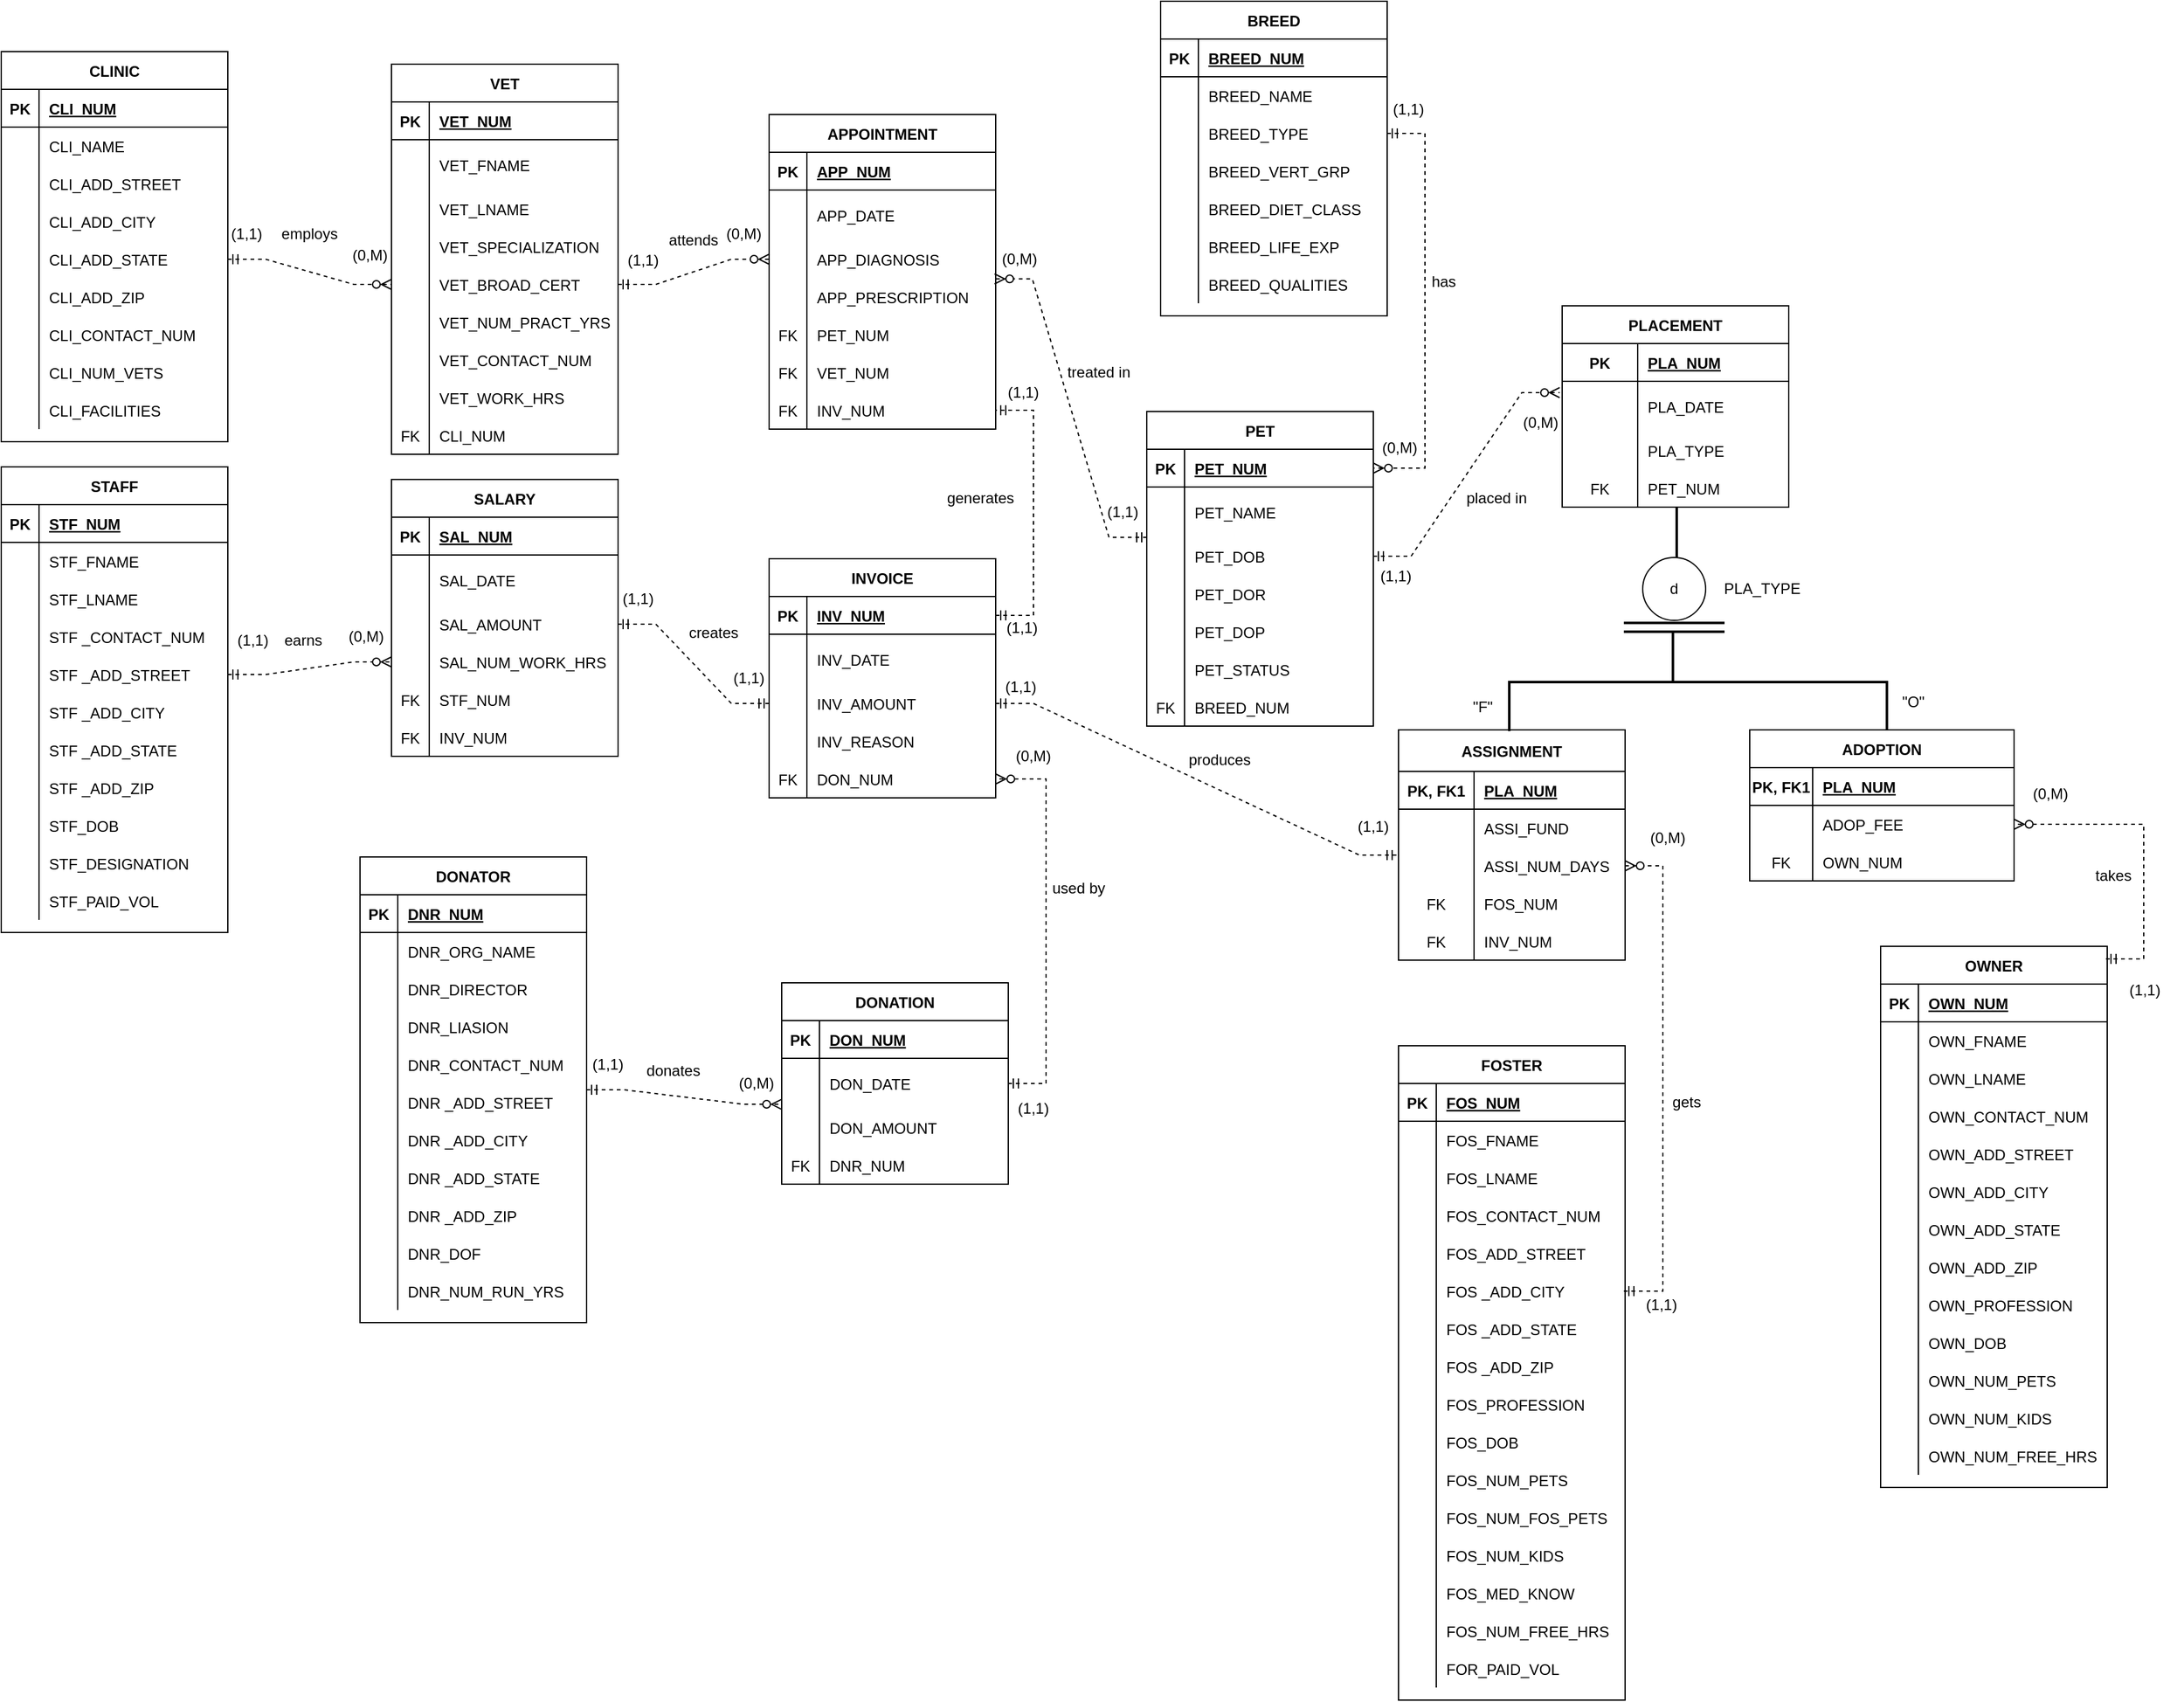 <mxfile version="15.7.3" type="device"><diagram id="R2lEEEUBdFMjLlhIrx00" name="Page-1"><mxGraphModel dx="5962" dy="2156" grid="1" gridSize="10" guides="1" tooltips="1" connect="1" arrows="1" fold="1" page="1" pageScale="1" pageWidth="850" pageHeight="1100" math="0" shadow="0" extFonts="Permanent Marker^https://fonts.googleapis.com/css?family=Permanent+Marker"><root><mxCell id="0"/><mxCell id="1" parent="0"/><mxCell id="e4Xtu8qn7lcSIeL32nK2-1" value="PET" style="shape=table;startSize=30;container=1;collapsible=1;childLayout=tableLayout;fixedRows=1;rowLines=0;fontStyle=1;align=center;resizeLast=1;fillColor=default;strokeColor=default;fontColor=default;" parent="1" vertex="1"><mxGeometry x="908" y="358" width="180" height="250" as="geometry"><mxRectangle x="880" y="370" width="60" height="30" as="alternateBounds"/></mxGeometry></mxCell><mxCell id="e4Xtu8qn7lcSIeL32nK2-2" value="" style="shape=partialRectangle;collapsible=0;dropTarget=0;pointerEvents=0;fillColor=none;top=0;left=0;bottom=1;right=0;points=[[0,0.5],[1,0.5]];portConstraint=eastwest;" parent="e4Xtu8qn7lcSIeL32nK2-1" vertex="1"><mxGeometry y="30" width="180" height="30" as="geometry"/></mxCell><mxCell id="e4Xtu8qn7lcSIeL32nK2-3" value="PK" style="shape=partialRectangle;connectable=0;fillColor=none;top=0;left=0;bottom=0;right=0;fontStyle=1;overflow=hidden;" parent="e4Xtu8qn7lcSIeL32nK2-2" vertex="1"><mxGeometry width="30" height="30" as="geometry"><mxRectangle width="30" height="30" as="alternateBounds"/></mxGeometry></mxCell><mxCell id="e4Xtu8qn7lcSIeL32nK2-4" value="PET_NUM" style="shape=partialRectangle;connectable=0;fillColor=none;top=0;left=0;bottom=0;right=0;align=left;spacingLeft=6;fontStyle=5;overflow=hidden;" parent="e4Xtu8qn7lcSIeL32nK2-2" vertex="1"><mxGeometry x="30" width="150" height="30" as="geometry"><mxRectangle width="150" height="30" as="alternateBounds"/></mxGeometry></mxCell><mxCell id="e4Xtu8qn7lcSIeL32nK2-5" value="" style="shape=partialRectangle;collapsible=0;dropTarget=0;pointerEvents=0;fillColor=none;top=0;left=0;bottom=0;right=0;points=[[0,0.5],[1,0.5]];portConstraint=eastwest;" parent="e4Xtu8qn7lcSIeL32nK2-1" vertex="1"><mxGeometry y="60" width="180" height="40" as="geometry"/></mxCell><mxCell id="e4Xtu8qn7lcSIeL32nK2-6" value="" style="shape=partialRectangle;connectable=0;fillColor=none;top=0;left=0;bottom=0;right=0;editable=1;overflow=hidden;" parent="e4Xtu8qn7lcSIeL32nK2-5" vertex="1"><mxGeometry width="30" height="40" as="geometry"><mxRectangle width="30" height="40" as="alternateBounds"/></mxGeometry></mxCell><mxCell id="e4Xtu8qn7lcSIeL32nK2-7" value="PET_NAME" style="shape=partialRectangle;connectable=0;fillColor=none;top=0;left=0;bottom=0;right=0;align=left;spacingLeft=6;overflow=hidden;" parent="e4Xtu8qn7lcSIeL32nK2-5" vertex="1"><mxGeometry x="30" width="150" height="40" as="geometry"><mxRectangle width="150" height="40" as="alternateBounds"/></mxGeometry></mxCell><mxCell id="e4Xtu8qn7lcSIeL32nK2-8" value="" style="shape=partialRectangle;collapsible=0;dropTarget=0;pointerEvents=0;fillColor=none;top=0;left=0;bottom=0;right=0;points=[[0,0.5],[1,0.5]];portConstraint=eastwest;" parent="e4Xtu8qn7lcSIeL32nK2-1" vertex="1"><mxGeometry y="100" width="180" height="30" as="geometry"/></mxCell><mxCell id="e4Xtu8qn7lcSIeL32nK2-9" value="" style="shape=partialRectangle;connectable=0;fillColor=none;top=0;left=0;bottom=0;right=0;editable=1;overflow=hidden;" parent="e4Xtu8qn7lcSIeL32nK2-8" vertex="1"><mxGeometry width="30" height="30" as="geometry"><mxRectangle width="30" height="30" as="alternateBounds"/></mxGeometry></mxCell><mxCell id="e4Xtu8qn7lcSIeL32nK2-10" value="PET_DOB" style="shape=partialRectangle;connectable=0;fillColor=none;top=0;left=0;bottom=0;right=0;align=left;spacingLeft=6;overflow=hidden;" parent="e4Xtu8qn7lcSIeL32nK2-8" vertex="1"><mxGeometry x="30" width="150" height="30" as="geometry"><mxRectangle width="150" height="30" as="alternateBounds"/></mxGeometry></mxCell><mxCell id="e4Xtu8qn7lcSIeL32nK2-20" value="" style="shape=partialRectangle;collapsible=0;dropTarget=0;pointerEvents=0;fillColor=none;top=0;left=0;bottom=0;right=0;points=[[0,0.5],[1,0.5]];portConstraint=eastwest;fontColor=default;strokeColor=default;" parent="e4Xtu8qn7lcSIeL32nK2-1" vertex="1"><mxGeometry y="130" width="180" height="30" as="geometry"/></mxCell><mxCell id="e4Xtu8qn7lcSIeL32nK2-21" value="" style="shape=partialRectangle;connectable=0;fillColor=none;top=0;left=0;bottom=0;right=0;editable=1;overflow=hidden;fontColor=default;strokeColor=default;" parent="e4Xtu8qn7lcSIeL32nK2-20" vertex="1"><mxGeometry width="30" height="30" as="geometry"><mxRectangle width="30" height="30" as="alternateBounds"/></mxGeometry></mxCell><mxCell id="e4Xtu8qn7lcSIeL32nK2-22" value="PET_DOR" style="shape=partialRectangle;connectable=0;fillColor=none;top=0;left=0;bottom=0;right=0;align=left;spacingLeft=6;overflow=hidden;fontColor=default;strokeColor=default;" parent="e4Xtu8qn7lcSIeL32nK2-20" vertex="1"><mxGeometry x="30" width="150" height="30" as="geometry"><mxRectangle width="150" height="30" as="alternateBounds"/></mxGeometry></mxCell><mxCell id="e4Xtu8qn7lcSIeL32nK2-26" value="" style="shape=partialRectangle;collapsible=0;dropTarget=0;pointerEvents=0;fillColor=none;top=0;left=0;bottom=0;right=0;points=[[0,0.5],[1,0.5]];portConstraint=eastwest;fontColor=default;strokeColor=default;" parent="e4Xtu8qn7lcSIeL32nK2-1" vertex="1"><mxGeometry y="160" width="180" height="30" as="geometry"/></mxCell><mxCell id="e4Xtu8qn7lcSIeL32nK2-27" value="" style="shape=partialRectangle;connectable=0;fillColor=none;top=0;left=0;bottom=0;right=0;editable=1;overflow=hidden;fontColor=default;strokeColor=default;" parent="e4Xtu8qn7lcSIeL32nK2-26" vertex="1"><mxGeometry width="30" height="30" as="geometry"><mxRectangle width="30" height="30" as="alternateBounds"/></mxGeometry></mxCell><mxCell id="e4Xtu8qn7lcSIeL32nK2-28" value="PET_DOP" style="shape=partialRectangle;connectable=0;fillColor=none;top=0;left=0;bottom=0;right=0;align=left;spacingLeft=6;overflow=hidden;fontColor=default;strokeColor=default;" parent="e4Xtu8qn7lcSIeL32nK2-26" vertex="1"><mxGeometry x="30" width="150" height="30" as="geometry"><mxRectangle width="150" height="30" as="alternateBounds"/></mxGeometry></mxCell><mxCell id="e4Xtu8qn7lcSIeL32nK2-55" value="" style="shape=partialRectangle;collapsible=0;dropTarget=0;pointerEvents=0;fillColor=none;top=0;left=0;bottom=0;right=0;points=[[0,0.5],[1,0.5]];portConstraint=eastwest;fontColor=default;strokeColor=default;" parent="e4Xtu8qn7lcSIeL32nK2-1" vertex="1"><mxGeometry y="190" width="180" height="30" as="geometry"/></mxCell><mxCell id="e4Xtu8qn7lcSIeL32nK2-56" value="" style="shape=partialRectangle;connectable=0;fillColor=none;top=0;left=0;bottom=0;right=0;editable=1;overflow=hidden;fontColor=default;strokeColor=default;" parent="e4Xtu8qn7lcSIeL32nK2-55" vertex="1"><mxGeometry width="30" height="30" as="geometry"><mxRectangle width="30" height="30" as="alternateBounds"/></mxGeometry></mxCell><mxCell id="e4Xtu8qn7lcSIeL32nK2-57" value="PET_STATUS" style="shape=partialRectangle;connectable=0;fillColor=none;top=0;left=0;bottom=0;right=0;align=left;spacingLeft=6;overflow=hidden;fontColor=default;strokeColor=default;" parent="e4Xtu8qn7lcSIeL32nK2-55" vertex="1"><mxGeometry x="30" width="150" height="30" as="geometry"><mxRectangle width="150" height="30" as="alternateBounds"/></mxGeometry></mxCell><mxCell id="e4Xtu8qn7lcSIeL32nK2-62" value="" style="shape=partialRectangle;collapsible=0;dropTarget=0;pointerEvents=0;fillColor=none;top=0;left=0;bottom=0;right=0;points=[[0,0.5],[1,0.5]];portConstraint=eastwest;fontColor=default;strokeColor=default;" parent="e4Xtu8qn7lcSIeL32nK2-1" vertex="1"><mxGeometry y="220" width="180" height="30" as="geometry"/></mxCell><mxCell id="e4Xtu8qn7lcSIeL32nK2-63" value="FK" style="shape=partialRectangle;connectable=0;fillColor=none;top=0;left=0;bottom=0;right=0;fontStyle=0;overflow=hidden;fontColor=default;strokeColor=default;" parent="e4Xtu8qn7lcSIeL32nK2-62" vertex="1"><mxGeometry width="30" height="30" as="geometry"><mxRectangle width="30" height="30" as="alternateBounds"/></mxGeometry></mxCell><mxCell id="e4Xtu8qn7lcSIeL32nK2-64" value="BREED_NUM" style="shape=partialRectangle;connectable=0;fillColor=none;top=0;left=0;bottom=0;right=0;align=left;spacingLeft=6;fontStyle=0;overflow=hidden;fontColor=default;strokeColor=default;" parent="e4Xtu8qn7lcSIeL32nK2-62" vertex="1"><mxGeometry x="30" width="150" height="30" as="geometry"><mxRectangle width="150" height="30" as="alternateBounds"/></mxGeometry></mxCell><mxCell id="e4Xtu8qn7lcSIeL32nK2-102" value="VET" style="shape=table;startSize=30;container=1;collapsible=1;childLayout=tableLayout;fixedRows=1;rowLines=0;fontStyle=1;align=center;resizeLast=1;fillColor=default;strokeColor=default;fontColor=default;" parent="1" vertex="1"><mxGeometry x="308" y="82" width="180" height="310" as="geometry"><mxRectangle x="230" y="380" width="60" height="30" as="alternateBounds"/></mxGeometry></mxCell><mxCell id="e4Xtu8qn7lcSIeL32nK2-103" value="" style="shape=partialRectangle;collapsible=0;dropTarget=0;pointerEvents=0;fillColor=none;top=0;left=0;bottom=1;right=0;points=[[0,0.5],[1,0.5]];portConstraint=eastwest;strokeColor=default;fontColor=default;" parent="e4Xtu8qn7lcSIeL32nK2-102" vertex="1"><mxGeometry y="30" width="180" height="30" as="geometry"/></mxCell><mxCell id="e4Xtu8qn7lcSIeL32nK2-104" value="PK" style="shape=partialRectangle;connectable=0;fillColor=none;top=0;left=0;bottom=0;right=0;fontStyle=1;overflow=hidden;" parent="e4Xtu8qn7lcSIeL32nK2-103" vertex="1"><mxGeometry width="30" height="30" as="geometry"><mxRectangle width="30" height="30" as="alternateBounds"/></mxGeometry></mxCell><mxCell id="e4Xtu8qn7lcSIeL32nK2-105" value="VET_NUM" style="shape=partialRectangle;connectable=0;fillColor=none;top=0;left=0;bottom=0;right=0;align=left;spacingLeft=6;fontStyle=5;overflow=hidden;strokeColor=default;fontColor=default;" parent="e4Xtu8qn7lcSIeL32nK2-103" vertex="1"><mxGeometry x="30" width="150" height="30" as="geometry"><mxRectangle width="150" height="30" as="alternateBounds"/></mxGeometry></mxCell><mxCell id="e4Xtu8qn7lcSIeL32nK2-106" value="" style="shape=partialRectangle;collapsible=0;dropTarget=0;pointerEvents=0;fillColor=none;top=0;left=0;bottom=0;right=0;points=[[0,0.5],[1,0.5]];portConstraint=eastwest;" parent="e4Xtu8qn7lcSIeL32nK2-102" vertex="1"><mxGeometry y="60" width="180" height="40" as="geometry"/></mxCell><mxCell id="e4Xtu8qn7lcSIeL32nK2-107" value="" style="shape=partialRectangle;connectable=0;fillColor=none;top=0;left=0;bottom=0;right=0;editable=1;overflow=hidden;" parent="e4Xtu8qn7lcSIeL32nK2-106" vertex="1"><mxGeometry width="30" height="40" as="geometry"><mxRectangle width="30" height="40" as="alternateBounds"/></mxGeometry></mxCell><mxCell id="e4Xtu8qn7lcSIeL32nK2-108" value="VET_FNAME" style="shape=partialRectangle;connectable=0;fillColor=none;top=0;left=0;bottom=0;right=0;align=left;spacingLeft=6;overflow=hidden;strokeColor=default;fontColor=default;" parent="e4Xtu8qn7lcSIeL32nK2-106" vertex="1"><mxGeometry x="30" width="150" height="40" as="geometry"><mxRectangle width="150" height="40" as="alternateBounds"/></mxGeometry></mxCell><mxCell id="e4Xtu8qn7lcSIeL32nK2-109" value="" style="shape=partialRectangle;collapsible=0;dropTarget=0;pointerEvents=0;fillColor=none;top=0;left=0;bottom=0;right=0;points=[[0,0.5],[1,0.5]];portConstraint=eastwest;" parent="e4Xtu8qn7lcSIeL32nK2-102" vertex="1"><mxGeometry y="100" width="180" height="30" as="geometry"/></mxCell><mxCell id="e4Xtu8qn7lcSIeL32nK2-110" value="" style="shape=partialRectangle;connectable=0;fillColor=none;top=0;left=0;bottom=0;right=0;editable=1;overflow=hidden;" parent="e4Xtu8qn7lcSIeL32nK2-109" vertex="1"><mxGeometry width="30" height="30" as="geometry"><mxRectangle width="30" height="30" as="alternateBounds"/></mxGeometry></mxCell><mxCell id="e4Xtu8qn7lcSIeL32nK2-111" value="VET_LNAME" style="shape=partialRectangle;connectable=0;fillColor=none;top=0;left=0;bottom=0;right=0;align=left;spacingLeft=6;overflow=hidden;strokeColor=default;fontColor=default;" parent="e4Xtu8qn7lcSIeL32nK2-109" vertex="1"><mxGeometry x="30" width="150" height="30" as="geometry"><mxRectangle width="150" height="30" as="alternateBounds"/></mxGeometry></mxCell><mxCell id="e4Xtu8qn7lcSIeL32nK2-112" value="" style="shape=partialRectangle;collapsible=0;dropTarget=0;pointerEvents=0;fillColor=none;top=0;left=0;bottom=0;right=0;points=[[0,0.5],[1,0.5]];portConstraint=eastwest;fontColor=default;strokeColor=default;" parent="e4Xtu8qn7lcSIeL32nK2-102" vertex="1"><mxGeometry y="130" width="180" height="30" as="geometry"/></mxCell><mxCell id="e4Xtu8qn7lcSIeL32nK2-113" value="" style="shape=partialRectangle;connectable=0;fillColor=none;top=0;left=0;bottom=0;right=0;editable=1;overflow=hidden;fontColor=default;strokeColor=default;" parent="e4Xtu8qn7lcSIeL32nK2-112" vertex="1"><mxGeometry width="30" height="30" as="geometry"><mxRectangle width="30" height="30" as="alternateBounds"/></mxGeometry></mxCell><mxCell id="e4Xtu8qn7lcSIeL32nK2-114" value="VET_SPECIALIZATION" style="shape=partialRectangle;connectable=0;fillColor=none;top=0;left=0;bottom=0;right=0;align=left;spacingLeft=6;overflow=hidden;fontColor=default;strokeColor=default;" parent="e4Xtu8qn7lcSIeL32nK2-112" vertex="1"><mxGeometry x="30" width="150" height="30" as="geometry"><mxRectangle width="150" height="30" as="alternateBounds"/></mxGeometry></mxCell><mxCell id="e4Xtu8qn7lcSIeL32nK2-115" value="" style="shape=partialRectangle;collapsible=0;dropTarget=0;pointerEvents=0;fillColor=none;top=0;left=0;bottom=0;right=0;points=[[0,0.5],[1,0.5]];portConstraint=eastwest;fontColor=default;strokeColor=default;" parent="e4Xtu8qn7lcSIeL32nK2-102" vertex="1"><mxGeometry y="160" width="180" height="30" as="geometry"/></mxCell><mxCell id="e4Xtu8qn7lcSIeL32nK2-116" value="" style="shape=partialRectangle;connectable=0;fillColor=none;top=0;left=0;bottom=0;right=0;editable=1;overflow=hidden;fontColor=default;strokeColor=default;" parent="e4Xtu8qn7lcSIeL32nK2-115" vertex="1"><mxGeometry width="30" height="30" as="geometry"><mxRectangle width="30" height="30" as="alternateBounds"/></mxGeometry></mxCell><mxCell id="e4Xtu8qn7lcSIeL32nK2-117" value="VET_BROAD_CERT" style="shape=partialRectangle;connectable=0;fillColor=none;top=0;left=0;bottom=0;right=0;align=left;spacingLeft=6;overflow=hidden;fontColor=default;strokeColor=default;" parent="e4Xtu8qn7lcSIeL32nK2-115" vertex="1"><mxGeometry x="30" width="150" height="30" as="geometry"><mxRectangle width="150" height="30" as="alternateBounds"/></mxGeometry></mxCell><mxCell id="e4Xtu8qn7lcSIeL32nK2-118" value="" style="shape=partialRectangle;collapsible=0;dropTarget=0;pointerEvents=0;fillColor=none;top=0;left=0;bottom=0;right=0;points=[[0,0.5],[1,0.5]];portConstraint=eastwest;fontColor=default;strokeColor=default;" parent="e4Xtu8qn7lcSIeL32nK2-102" vertex="1"><mxGeometry y="190" width="180" height="30" as="geometry"/></mxCell><mxCell id="e4Xtu8qn7lcSIeL32nK2-119" value="" style="shape=partialRectangle;connectable=0;fillColor=none;top=0;left=0;bottom=0;right=0;editable=1;overflow=hidden;fontColor=default;strokeColor=default;" parent="e4Xtu8qn7lcSIeL32nK2-118" vertex="1"><mxGeometry width="30" height="30" as="geometry"><mxRectangle width="30" height="30" as="alternateBounds"/></mxGeometry></mxCell><mxCell id="e4Xtu8qn7lcSIeL32nK2-120" value="VET_NUM_PRACT_YRS" style="shape=partialRectangle;connectable=0;fillColor=none;top=0;left=0;bottom=0;right=0;align=left;spacingLeft=6;overflow=hidden;fontColor=default;strokeColor=default;" parent="e4Xtu8qn7lcSIeL32nK2-118" vertex="1"><mxGeometry x="30" width="150" height="30" as="geometry"><mxRectangle width="150" height="30" as="alternateBounds"/></mxGeometry></mxCell><mxCell id="e4Xtu8qn7lcSIeL32nK2-121" value="" style="shape=partialRectangle;collapsible=0;dropTarget=0;pointerEvents=0;fillColor=none;top=0;left=0;bottom=0;right=0;points=[[0,0.5],[1,0.5]];portConstraint=eastwest;fontColor=default;strokeColor=default;" parent="e4Xtu8qn7lcSIeL32nK2-102" vertex="1"><mxGeometry y="220" width="180" height="30" as="geometry"/></mxCell><mxCell id="e4Xtu8qn7lcSIeL32nK2-122" value="" style="shape=partialRectangle;connectable=0;fillColor=none;top=0;left=0;bottom=0;right=0;editable=1;overflow=hidden;fontColor=default;strokeColor=default;" parent="e4Xtu8qn7lcSIeL32nK2-121" vertex="1"><mxGeometry width="30" height="30" as="geometry"><mxRectangle width="30" height="30" as="alternateBounds"/></mxGeometry></mxCell><mxCell id="e4Xtu8qn7lcSIeL32nK2-123" value="VET_CONTACT_NUM" style="shape=partialRectangle;connectable=0;fillColor=none;top=0;left=0;bottom=0;right=0;align=left;spacingLeft=6;overflow=hidden;fontColor=default;strokeColor=default;" parent="e4Xtu8qn7lcSIeL32nK2-121" vertex="1"><mxGeometry x="30" width="150" height="30" as="geometry"><mxRectangle width="150" height="30" as="alternateBounds"/></mxGeometry></mxCell><mxCell id="e4Xtu8qn7lcSIeL32nK2-124" value="" style="shape=partialRectangle;collapsible=0;dropTarget=0;pointerEvents=0;fillColor=none;top=0;left=0;bottom=0;right=0;points=[[0,0.5],[1,0.5]];portConstraint=eastwest;fontColor=default;strokeColor=default;" parent="e4Xtu8qn7lcSIeL32nK2-102" vertex="1"><mxGeometry y="250" width="180" height="30" as="geometry"/></mxCell><mxCell id="e4Xtu8qn7lcSIeL32nK2-125" value="" style="shape=partialRectangle;connectable=0;fillColor=none;top=0;left=0;bottom=0;right=0;editable=1;overflow=hidden;fontColor=default;strokeColor=default;" parent="e4Xtu8qn7lcSIeL32nK2-124" vertex="1"><mxGeometry width="30" height="30" as="geometry"><mxRectangle width="30" height="30" as="alternateBounds"/></mxGeometry></mxCell><mxCell id="e4Xtu8qn7lcSIeL32nK2-126" value="VET_WORK_HRS" style="shape=partialRectangle;connectable=0;fillColor=none;top=0;left=0;bottom=0;right=0;align=left;spacingLeft=6;overflow=hidden;fontColor=default;strokeColor=default;" parent="e4Xtu8qn7lcSIeL32nK2-124" vertex="1"><mxGeometry x="30" width="150" height="30" as="geometry"><mxRectangle width="150" height="30" as="alternateBounds"/></mxGeometry></mxCell><mxCell id="e4Xtu8qn7lcSIeL32nK2-127" value="" style="shape=partialRectangle;collapsible=0;dropTarget=0;pointerEvents=0;fillColor=none;top=0;left=0;bottom=0;right=0;points=[[0,0.5],[1,0.5]];portConstraint=eastwest;fontColor=default;strokeColor=default;" parent="e4Xtu8qn7lcSIeL32nK2-102" vertex="1"><mxGeometry y="280" width="180" height="30" as="geometry"/></mxCell><mxCell id="e4Xtu8qn7lcSIeL32nK2-128" value="FK" style="shape=partialRectangle;connectable=0;fillColor=none;top=0;left=0;bottom=0;right=0;fontStyle=0;overflow=hidden;fontColor=default;strokeColor=default;" parent="e4Xtu8qn7lcSIeL32nK2-127" vertex="1"><mxGeometry width="30" height="30" as="geometry"><mxRectangle width="30" height="30" as="alternateBounds"/></mxGeometry></mxCell><mxCell id="e4Xtu8qn7lcSIeL32nK2-129" value="CLI_NUM" style="shape=partialRectangle;connectable=0;fillColor=none;top=0;left=0;bottom=0;right=0;align=left;spacingLeft=6;fontStyle=0;overflow=hidden;fontColor=default;strokeColor=default;" parent="e4Xtu8qn7lcSIeL32nK2-127" vertex="1"><mxGeometry x="30" width="150" height="30" as="geometry"><mxRectangle width="150" height="30" as="alternateBounds"/></mxGeometry></mxCell><mxCell id="e4Xtu8qn7lcSIeL32nK2-165" value="BREED" style="shape=table;startSize=30;container=1;collapsible=1;childLayout=tableLayout;fixedRows=1;rowLines=0;fontStyle=1;align=center;resizeLast=1;fontColor=default;strokeColor=default;fillColor=default;gradientColor=none;" parent="1" vertex="1"><mxGeometry x="919" y="32" width="180" height="250" as="geometry"><mxRectangle x="190" y="110" width="70" height="30" as="alternateBounds"/></mxGeometry></mxCell><mxCell id="e4Xtu8qn7lcSIeL32nK2-166" value="" style="shape=partialRectangle;collapsible=0;dropTarget=0;pointerEvents=0;fillColor=none;top=0;left=0;bottom=1;right=0;points=[[0,0.5],[1,0.5]];portConstraint=eastwest;fontColor=default;strokeColor=default;" parent="e4Xtu8qn7lcSIeL32nK2-165" vertex="1"><mxGeometry y="30" width="180" height="30" as="geometry"/></mxCell><mxCell id="e4Xtu8qn7lcSIeL32nK2-167" value="PK" style="shape=partialRectangle;connectable=0;fillColor=none;top=0;left=0;bottom=0;right=0;fontStyle=1;overflow=hidden;fontColor=default;strokeColor=default;" parent="e4Xtu8qn7lcSIeL32nK2-166" vertex="1"><mxGeometry width="30" height="30" as="geometry"><mxRectangle width="30" height="30" as="alternateBounds"/></mxGeometry></mxCell><mxCell id="e4Xtu8qn7lcSIeL32nK2-168" value="BREED_NUM" style="shape=partialRectangle;connectable=0;fillColor=none;top=0;left=0;bottom=0;right=0;align=left;spacingLeft=6;fontStyle=5;overflow=hidden;fontColor=default;strokeColor=default;" parent="e4Xtu8qn7lcSIeL32nK2-166" vertex="1"><mxGeometry x="30" width="150" height="30" as="geometry"><mxRectangle width="150" height="30" as="alternateBounds"/></mxGeometry></mxCell><mxCell id="e4Xtu8qn7lcSIeL32nK2-169" value="" style="shape=partialRectangle;collapsible=0;dropTarget=0;pointerEvents=0;fillColor=none;top=0;left=0;bottom=0;right=0;points=[[0,0.5],[1,0.5]];portConstraint=eastwest;fontColor=default;strokeColor=default;" parent="e4Xtu8qn7lcSIeL32nK2-165" vertex="1"><mxGeometry y="60" width="180" height="30" as="geometry"/></mxCell><mxCell id="e4Xtu8qn7lcSIeL32nK2-170" value="" style="shape=partialRectangle;connectable=0;fillColor=none;top=0;left=0;bottom=0;right=0;editable=1;overflow=hidden;fontColor=default;strokeColor=default;" parent="e4Xtu8qn7lcSIeL32nK2-169" vertex="1"><mxGeometry width="30" height="30" as="geometry"><mxRectangle width="30" height="30" as="alternateBounds"/></mxGeometry></mxCell><mxCell id="e4Xtu8qn7lcSIeL32nK2-171" value="BREED_NAME" style="shape=partialRectangle;connectable=0;fillColor=none;top=0;left=0;bottom=0;right=0;align=left;spacingLeft=6;overflow=hidden;fontColor=default;strokeColor=default;" parent="e4Xtu8qn7lcSIeL32nK2-169" vertex="1"><mxGeometry x="30" width="150" height="30" as="geometry"><mxRectangle width="150" height="30" as="alternateBounds"/></mxGeometry></mxCell><mxCell id="e4Xtu8qn7lcSIeL32nK2-172" value="" style="shape=partialRectangle;collapsible=0;dropTarget=0;pointerEvents=0;fillColor=none;top=0;left=0;bottom=0;right=0;points=[[0,0.5],[1,0.5]];portConstraint=eastwest;fontColor=default;strokeColor=default;" parent="e4Xtu8qn7lcSIeL32nK2-165" vertex="1"><mxGeometry y="90" width="180" height="30" as="geometry"/></mxCell><mxCell id="e4Xtu8qn7lcSIeL32nK2-173" value="" style="shape=partialRectangle;connectable=0;fillColor=none;top=0;left=0;bottom=0;right=0;editable=1;overflow=hidden;fontColor=default;strokeColor=default;" parent="e4Xtu8qn7lcSIeL32nK2-172" vertex="1"><mxGeometry width="30" height="30" as="geometry"><mxRectangle width="30" height="30" as="alternateBounds"/></mxGeometry></mxCell><mxCell id="e4Xtu8qn7lcSIeL32nK2-174" value="BREED_TYPE" style="shape=partialRectangle;connectable=0;fillColor=none;top=0;left=0;bottom=0;right=0;align=left;spacingLeft=6;overflow=hidden;fontColor=default;strokeColor=default;" parent="e4Xtu8qn7lcSIeL32nK2-172" vertex="1"><mxGeometry x="30" width="150" height="30" as="geometry"><mxRectangle width="150" height="30" as="alternateBounds"/></mxGeometry></mxCell><mxCell id="e4Xtu8qn7lcSIeL32nK2-175" value="" style="shape=partialRectangle;collapsible=0;dropTarget=0;pointerEvents=0;fillColor=none;top=0;left=0;bottom=0;right=0;points=[[0,0.5],[1,0.5]];portConstraint=eastwest;fontColor=default;strokeColor=default;" parent="e4Xtu8qn7lcSIeL32nK2-165" vertex="1"><mxGeometry y="120" width="180" height="30" as="geometry"/></mxCell><mxCell id="e4Xtu8qn7lcSIeL32nK2-176" value="" style="shape=partialRectangle;connectable=0;fillColor=none;top=0;left=0;bottom=0;right=0;editable=1;overflow=hidden;fontColor=default;strokeColor=default;" parent="e4Xtu8qn7lcSIeL32nK2-175" vertex="1"><mxGeometry width="30" height="30" as="geometry"><mxRectangle width="30" height="30" as="alternateBounds"/></mxGeometry></mxCell><mxCell id="e4Xtu8qn7lcSIeL32nK2-177" value="BREED_VERT_GRP" style="shape=partialRectangle;connectable=0;fillColor=none;top=0;left=0;bottom=0;right=0;align=left;spacingLeft=6;overflow=hidden;fontColor=default;strokeColor=default;" parent="e4Xtu8qn7lcSIeL32nK2-175" vertex="1"><mxGeometry x="30" width="150" height="30" as="geometry"><mxRectangle width="150" height="30" as="alternateBounds"/></mxGeometry></mxCell><mxCell id="e4Xtu8qn7lcSIeL32nK2-178" value="" style="shape=partialRectangle;collapsible=0;dropTarget=0;pointerEvents=0;fillColor=none;top=0;left=0;bottom=0;right=0;points=[[0,0.5],[1,0.5]];portConstraint=eastwest;fontColor=default;strokeColor=default;" parent="e4Xtu8qn7lcSIeL32nK2-165" vertex="1"><mxGeometry y="150" width="180" height="30" as="geometry"/></mxCell><mxCell id="e4Xtu8qn7lcSIeL32nK2-179" value="" style="shape=partialRectangle;connectable=0;fillColor=none;top=0;left=0;bottom=0;right=0;editable=1;overflow=hidden;fontColor=default;strokeColor=default;" parent="e4Xtu8qn7lcSIeL32nK2-178" vertex="1"><mxGeometry width="30" height="30" as="geometry"><mxRectangle width="30" height="30" as="alternateBounds"/></mxGeometry></mxCell><mxCell id="e4Xtu8qn7lcSIeL32nK2-180" value="BREED_DIET_CLASS" style="shape=partialRectangle;connectable=0;fillColor=none;top=0;left=0;bottom=0;right=0;align=left;spacingLeft=6;overflow=hidden;fontColor=default;strokeColor=default;" parent="e4Xtu8qn7lcSIeL32nK2-178" vertex="1"><mxGeometry x="30" width="150" height="30" as="geometry"><mxRectangle width="150" height="30" as="alternateBounds"/></mxGeometry></mxCell><mxCell id="e4Xtu8qn7lcSIeL32nK2-182" value="" style="shape=partialRectangle;collapsible=0;dropTarget=0;pointerEvents=0;fillColor=none;top=0;left=0;bottom=0;right=0;points=[[0,0.5],[1,0.5]];portConstraint=eastwest;fontColor=default;strokeColor=default;" parent="e4Xtu8qn7lcSIeL32nK2-165" vertex="1"><mxGeometry y="180" width="180" height="30" as="geometry"/></mxCell><mxCell id="e4Xtu8qn7lcSIeL32nK2-183" value="" style="shape=partialRectangle;connectable=0;fillColor=none;top=0;left=0;bottom=0;right=0;editable=1;overflow=hidden;fontColor=default;strokeColor=default;" parent="e4Xtu8qn7lcSIeL32nK2-182" vertex="1"><mxGeometry width="30" height="30" as="geometry"><mxRectangle width="30" height="30" as="alternateBounds"/></mxGeometry></mxCell><mxCell id="e4Xtu8qn7lcSIeL32nK2-184" value="BREED_LIFE_EXP" style="shape=partialRectangle;connectable=0;fillColor=none;top=0;left=0;bottom=0;right=0;align=left;spacingLeft=6;overflow=hidden;fontColor=default;strokeColor=default;" parent="e4Xtu8qn7lcSIeL32nK2-182" vertex="1"><mxGeometry x="30" width="150" height="30" as="geometry"><mxRectangle width="150" height="30" as="alternateBounds"/></mxGeometry></mxCell><mxCell id="e4Xtu8qn7lcSIeL32nK2-188" value="" style="shape=partialRectangle;collapsible=0;dropTarget=0;pointerEvents=0;fillColor=none;top=0;left=0;bottom=0;right=0;points=[[0,0.5],[1,0.5]];portConstraint=eastwest;fontColor=default;strokeColor=default;" parent="e4Xtu8qn7lcSIeL32nK2-165" vertex="1"><mxGeometry y="210" width="180" height="30" as="geometry"/></mxCell><mxCell id="e4Xtu8qn7lcSIeL32nK2-189" value="" style="shape=partialRectangle;connectable=0;fillColor=none;top=0;left=0;bottom=0;right=0;editable=1;overflow=hidden;fontColor=default;strokeColor=default;" parent="e4Xtu8qn7lcSIeL32nK2-188" vertex="1"><mxGeometry width="30" height="30" as="geometry"><mxRectangle width="30" height="30" as="alternateBounds"/></mxGeometry></mxCell><mxCell id="e4Xtu8qn7lcSIeL32nK2-190" value="BREED_QUALITIES" style="shape=partialRectangle;connectable=0;fillColor=none;top=0;left=0;bottom=0;right=0;align=left;spacingLeft=6;overflow=hidden;fontColor=default;strokeColor=default;" parent="e4Xtu8qn7lcSIeL32nK2-188" vertex="1"><mxGeometry x="30" width="150" height="30" as="geometry"><mxRectangle width="150" height="30" as="alternateBounds"/></mxGeometry></mxCell><mxCell id="e4Xtu8qn7lcSIeL32nK2-194" value="CLINIC" style="shape=table;startSize=30;container=1;collapsible=1;childLayout=tableLayout;fixedRows=1;rowLines=0;fontStyle=1;align=center;resizeLast=1;fontColor=default;strokeColor=default;fillColor=default;gradientColor=none;" parent="1" vertex="1"><mxGeometry x="-2" y="72" width="180" height="310" as="geometry"><mxRectangle x="-10" y="380" width="70" height="30" as="alternateBounds"/></mxGeometry></mxCell><mxCell id="e4Xtu8qn7lcSIeL32nK2-195" value="" style="shape=partialRectangle;collapsible=0;dropTarget=0;pointerEvents=0;fillColor=none;top=0;left=0;bottom=1;right=0;points=[[0,0.5],[1,0.5]];portConstraint=eastwest;fontColor=default;strokeColor=default;" parent="e4Xtu8qn7lcSIeL32nK2-194" vertex="1"><mxGeometry y="30" width="180" height="30" as="geometry"/></mxCell><mxCell id="e4Xtu8qn7lcSIeL32nK2-196" value="PK" style="shape=partialRectangle;connectable=0;fillColor=none;top=0;left=0;bottom=0;right=0;fontStyle=1;overflow=hidden;fontColor=default;strokeColor=default;" parent="e4Xtu8qn7lcSIeL32nK2-195" vertex="1"><mxGeometry width="30" height="30" as="geometry"><mxRectangle width="30" height="30" as="alternateBounds"/></mxGeometry></mxCell><mxCell id="e4Xtu8qn7lcSIeL32nK2-197" value="CLI_NUM" style="shape=partialRectangle;connectable=0;fillColor=none;top=0;left=0;bottom=0;right=0;align=left;spacingLeft=6;fontStyle=5;overflow=hidden;fontColor=default;strokeColor=default;" parent="e4Xtu8qn7lcSIeL32nK2-195" vertex="1"><mxGeometry x="30" width="150" height="30" as="geometry"><mxRectangle width="150" height="30" as="alternateBounds"/></mxGeometry></mxCell><mxCell id="e4Xtu8qn7lcSIeL32nK2-198" value="" style="shape=partialRectangle;collapsible=0;dropTarget=0;pointerEvents=0;fillColor=none;top=0;left=0;bottom=0;right=0;points=[[0,0.5],[1,0.5]];portConstraint=eastwest;fontColor=default;strokeColor=default;" parent="e4Xtu8qn7lcSIeL32nK2-194" vertex="1"><mxGeometry y="60" width="180" height="30" as="geometry"/></mxCell><mxCell id="e4Xtu8qn7lcSIeL32nK2-199" value="" style="shape=partialRectangle;connectable=0;fillColor=none;top=0;left=0;bottom=0;right=0;editable=1;overflow=hidden;fontColor=default;strokeColor=default;" parent="e4Xtu8qn7lcSIeL32nK2-198" vertex="1"><mxGeometry width="30" height="30" as="geometry"><mxRectangle width="30" height="30" as="alternateBounds"/></mxGeometry></mxCell><mxCell id="e4Xtu8qn7lcSIeL32nK2-200" value="CLI_NAME" style="shape=partialRectangle;connectable=0;fillColor=none;top=0;left=0;bottom=0;right=0;align=left;spacingLeft=6;overflow=hidden;fontColor=default;strokeColor=default;" parent="e4Xtu8qn7lcSIeL32nK2-198" vertex="1"><mxGeometry x="30" width="150" height="30" as="geometry"><mxRectangle width="150" height="30" as="alternateBounds"/></mxGeometry></mxCell><mxCell id="e4Xtu8qn7lcSIeL32nK2-201" value="" style="shape=partialRectangle;collapsible=0;dropTarget=0;pointerEvents=0;fillColor=none;top=0;left=0;bottom=0;right=0;points=[[0,0.5],[1,0.5]];portConstraint=eastwest;fontColor=default;strokeColor=default;" parent="e4Xtu8qn7lcSIeL32nK2-194" vertex="1"><mxGeometry y="90" width="180" height="30" as="geometry"/></mxCell><mxCell id="e4Xtu8qn7lcSIeL32nK2-202" value="" style="shape=partialRectangle;connectable=0;fillColor=none;top=0;left=0;bottom=0;right=0;editable=1;overflow=hidden;fontColor=default;strokeColor=default;" parent="e4Xtu8qn7lcSIeL32nK2-201" vertex="1"><mxGeometry width="30" height="30" as="geometry"><mxRectangle width="30" height="30" as="alternateBounds"/></mxGeometry></mxCell><mxCell id="e4Xtu8qn7lcSIeL32nK2-203" value="CLI_ADD_STREET" style="shape=partialRectangle;connectable=0;fillColor=none;top=0;left=0;bottom=0;right=0;align=left;spacingLeft=6;overflow=hidden;fontColor=default;strokeColor=default;" parent="e4Xtu8qn7lcSIeL32nK2-201" vertex="1"><mxGeometry x="30" width="150" height="30" as="geometry"><mxRectangle width="150" height="30" as="alternateBounds"/></mxGeometry></mxCell><mxCell id="e4Xtu8qn7lcSIeL32nK2-204" value="" style="shape=partialRectangle;collapsible=0;dropTarget=0;pointerEvents=0;fillColor=none;top=0;left=0;bottom=0;right=0;points=[[0,0.5],[1,0.5]];portConstraint=eastwest;fontColor=default;strokeColor=default;" parent="e4Xtu8qn7lcSIeL32nK2-194" vertex="1"><mxGeometry y="120" width="180" height="30" as="geometry"/></mxCell><mxCell id="e4Xtu8qn7lcSIeL32nK2-205" value="" style="shape=partialRectangle;connectable=0;fillColor=none;top=0;left=0;bottom=0;right=0;editable=1;overflow=hidden;fontColor=default;strokeColor=default;" parent="e4Xtu8qn7lcSIeL32nK2-204" vertex="1"><mxGeometry width="30" height="30" as="geometry"><mxRectangle width="30" height="30" as="alternateBounds"/></mxGeometry></mxCell><mxCell id="e4Xtu8qn7lcSIeL32nK2-206" value="CLI_ADD_CITY" style="shape=partialRectangle;connectable=0;fillColor=none;top=0;left=0;bottom=0;right=0;align=left;spacingLeft=6;overflow=hidden;fontColor=default;strokeColor=default;" parent="e4Xtu8qn7lcSIeL32nK2-204" vertex="1"><mxGeometry x="30" width="150" height="30" as="geometry"><mxRectangle width="150" height="30" as="alternateBounds"/></mxGeometry></mxCell><mxCell id="e4Xtu8qn7lcSIeL32nK2-207" value="" style="shape=partialRectangle;collapsible=0;dropTarget=0;pointerEvents=0;fillColor=none;top=0;left=0;bottom=0;right=0;points=[[0,0.5],[1,0.5]];portConstraint=eastwest;fontColor=default;strokeColor=default;" parent="e4Xtu8qn7lcSIeL32nK2-194" vertex="1"><mxGeometry y="150" width="180" height="30" as="geometry"/></mxCell><mxCell id="e4Xtu8qn7lcSIeL32nK2-208" value="" style="shape=partialRectangle;connectable=0;fillColor=none;top=0;left=0;bottom=0;right=0;editable=1;overflow=hidden;fontColor=default;strokeColor=default;" parent="e4Xtu8qn7lcSIeL32nK2-207" vertex="1"><mxGeometry width="30" height="30" as="geometry"><mxRectangle width="30" height="30" as="alternateBounds"/></mxGeometry></mxCell><mxCell id="e4Xtu8qn7lcSIeL32nK2-209" value="CLI_ADD_STATE" style="shape=partialRectangle;connectable=0;fillColor=none;top=0;left=0;bottom=0;right=0;align=left;spacingLeft=6;overflow=hidden;fontColor=default;strokeColor=default;" parent="e4Xtu8qn7lcSIeL32nK2-207" vertex="1"><mxGeometry x="30" width="150" height="30" as="geometry"><mxRectangle width="150" height="30" as="alternateBounds"/></mxGeometry></mxCell><mxCell id="e4Xtu8qn7lcSIeL32nK2-210" value="" style="shape=partialRectangle;collapsible=0;dropTarget=0;pointerEvents=0;fillColor=none;top=0;left=0;bottom=0;right=0;points=[[0,0.5],[1,0.5]];portConstraint=eastwest;fontColor=default;strokeColor=default;" parent="e4Xtu8qn7lcSIeL32nK2-194" vertex="1"><mxGeometry y="180" width="180" height="30" as="geometry"/></mxCell><mxCell id="e4Xtu8qn7lcSIeL32nK2-211" value="" style="shape=partialRectangle;connectable=0;fillColor=none;top=0;left=0;bottom=0;right=0;editable=1;overflow=hidden;fontColor=default;strokeColor=default;" parent="e4Xtu8qn7lcSIeL32nK2-210" vertex="1"><mxGeometry width="30" height="30" as="geometry"><mxRectangle width="30" height="30" as="alternateBounds"/></mxGeometry></mxCell><mxCell id="e4Xtu8qn7lcSIeL32nK2-212" value="CLI_ADD_ZIP" style="shape=partialRectangle;connectable=0;fillColor=none;top=0;left=0;bottom=0;right=0;align=left;spacingLeft=6;overflow=hidden;fontColor=default;strokeColor=default;" parent="e4Xtu8qn7lcSIeL32nK2-210" vertex="1"><mxGeometry x="30" width="150" height="30" as="geometry"><mxRectangle width="150" height="30" as="alternateBounds"/></mxGeometry></mxCell><mxCell id="e4Xtu8qn7lcSIeL32nK2-213" value="" style="shape=partialRectangle;collapsible=0;dropTarget=0;pointerEvents=0;fillColor=none;top=0;left=0;bottom=0;right=0;points=[[0,0.5],[1,0.5]];portConstraint=eastwest;fontColor=default;strokeColor=default;" parent="e4Xtu8qn7lcSIeL32nK2-194" vertex="1"><mxGeometry y="210" width="180" height="30" as="geometry"/></mxCell><mxCell id="e4Xtu8qn7lcSIeL32nK2-214" value="" style="shape=partialRectangle;connectable=0;fillColor=none;top=0;left=0;bottom=0;right=0;editable=1;overflow=hidden;fontColor=default;strokeColor=default;" parent="e4Xtu8qn7lcSIeL32nK2-213" vertex="1"><mxGeometry width="30" height="30" as="geometry"><mxRectangle width="30" height="30" as="alternateBounds"/></mxGeometry></mxCell><mxCell id="e4Xtu8qn7lcSIeL32nK2-215" value="CLI_CONTACT_NUM" style="shape=partialRectangle;connectable=0;fillColor=none;top=0;left=0;bottom=0;right=0;align=left;spacingLeft=6;overflow=hidden;fontColor=default;strokeColor=default;" parent="e4Xtu8qn7lcSIeL32nK2-213" vertex="1"><mxGeometry x="30" width="150" height="30" as="geometry"><mxRectangle width="150" height="30" as="alternateBounds"/></mxGeometry></mxCell><mxCell id="e4Xtu8qn7lcSIeL32nK2-216" value="" style="shape=partialRectangle;collapsible=0;dropTarget=0;pointerEvents=0;fillColor=none;top=0;left=0;bottom=0;right=0;points=[[0,0.5],[1,0.5]];portConstraint=eastwest;fontColor=default;strokeColor=default;" parent="e4Xtu8qn7lcSIeL32nK2-194" vertex="1"><mxGeometry y="240" width="180" height="30" as="geometry"/></mxCell><mxCell id="e4Xtu8qn7lcSIeL32nK2-217" value="" style="shape=partialRectangle;connectable=0;fillColor=none;top=0;left=0;bottom=0;right=0;editable=1;overflow=hidden;fontColor=default;strokeColor=default;" parent="e4Xtu8qn7lcSIeL32nK2-216" vertex="1"><mxGeometry width="30" height="30" as="geometry"><mxRectangle width="30" height="30" as="alternateBounds"/></mxGeometry></mxCell><mxCell id="e4Xtu8qn7lcSIeL32nK2-218" value="CLI_NUM_VETS" style="shape=partialRectangle;connectable=0;fillColor=none;top=0;left=0;bottom=0;right=0;align=left;spacingLeft=6;overflow=hidden;fontColor=default;strokeColor=default;" parent="e4Xtu8qn7lcSIeL32nK2-216" vertex="1"><mxGeometry x="30" width="150" height="30" as="geometry"><mxRectangle width="150" height="30" as="alternateBounds"/></mxGeometry></mxCell><mxCell id="e4Xtu8qn7lcSIeL32nK2-219" value="" style="shape=partialRectangle;collapsible=0;dropTarget=0;pointerEvents=0;fillColor=none;top=0;left=0;bottom=0;right=0;points=[[0,0.5],[1,0.5]];portConstraint=eastwest;fontColor=default;strokeColor=default;" parent="e4Xtu8qn7lcSIeL32nK2-194" vertex="1"><mxGeometry y="270" width="180" height="30" as="geometry"/></mxCell><mxCell id="e4Xtu8qn7lcSIeL32nK2-220" value="" style="shape=partialRectangle;connectable=0;fillColor=none;top=0;left=0;bottom=0;right=0;editable=1;overflow=hidden;fontColor=default;strokeColor=default;" parent="e4Xtu8qn7lcSIeL32nK2-219" vertex="1"><mxGeometry width="30" height="30" as="geometry"><mxRectangle width="30" height="30" as="alternateBounds"/></mxGeometry></mxCell><mxCell id="e4Xtu8qn7lcSIeL32nK2-221" value="CLI_FACILITIES" style="shape=partialRectangle;connectable=0;fillColor=none;top=0;left=0;bottom=0;right=0;align=left;spacingLeft=6;overflow=hidden;fontColor=default;strokeColor=default;" parent="e4Xtu8qn7lcSIeL32nK2-219" vertex="1"><mxGeometry x="30" width="150" height="30" as="geometry"><mxRectangle width="150" height="30" as="alternateBounds"/></mxGeometry></mxCell><mxCell id="JnvA0hXEaZsTTuEPERji-1" value="APPOINTMENT" style="shape=table;startSize=30;container=1;collapsible=1;childLayout=tableLayout;fixedRows=1;rowLines=0;fontStyle=1;align=center;resizeLast=1;fillColor=default;strokeColor=default;fontColor=default;" parent="1" vertex="1"><mxGeometry x="608" y="122" width="180" height="250" as="geometry"><mxRectangle x="630" y="370" width="60" height="30" as="alternateBounds"/></mxGeometry></mxCell><mxCell id="JnvA0hXEaZsTTuEPERji-2" value="" style="shape=partialRectangle;collapsible=0;dropTarget=0;pointerEvents=0;fillColor=none;top=0;left=0;bottom=1;right=0;points=[[0,0.5],[1,0.5]];portConstraint=eastwest;" parent="JnvA0hXEaZsTTuEPERji-1" vertex="1"><mxGeometry y="30" width="180" height="30" as="geometry"/></mxCell><mxCell id="JnvA0hXEaZsTTuEPERji-3" value="PK" style="shape=partialRectangle;connectable=0;fillColor=none;top=0;left=0;bottom=0;right=0;fontStyle=1;overflow=hidden;" parent="JnvA0hXEaZsTTuEPERji-2" vertex="1"><mxGeometry width="30" height="30" as="geometry"><mxRectangle width="30" height="30" as="alternateBounds"/></mxGeometry></mxCell><mxCell id="JnvA0hXEaZsTTuEPERji-4" value="APP_NUM" style="shape=partialRectangle;connectable=0;fillColor=none;top=0;left=0;bottom=0;right=0;align=left;spacingLeft=6;fontStyle=5;overflow=hidden;" parent="JnvA0hXEaZsTTuEPERji-2" vertex="1"><mxGeometry x="30" width="150" height="30" as="geometry"><mxRectangle width="150" height="30" as="alternateBounds"/></mxGeometry></mxCell><mxCell id="JnvA0hXEaZsTTuEPERji-5" value="" style="shape=partialRectangle;collapsible=0;dropTarget=0;pointerEvents=0;fillColor=none;top=0;left=0;bottom=0;right=0;points=[[0,0.5],[1,0.5]];portConstraint=eastwest;" parent="JnvA0hXEaZsTTuEPERji-1" vertex="1"><mxGeometry y="60" width="180" height="40" as="geometry"/></mxCell><mxCell id="JnvA0hXEaZsTTuEPERji-6" value="" style="shape=partialRectangle;connectable=0;fillColor=none;top=0;left=0;bottom=0;right=0;editable=1;overflow=hidden;" parent="JnvA0hXEaZsTTuEPERji-5" vertex="1"><mxGeometry width="30" height="40" as="geometry"><mxRectangle width="30" height="40" as="alternateBounds"/></mxGeometry></mxCell><mxCell id="JnvA0hXEaZsTTuEPERji-7" value="APP_DATE" style="shape=partialRectangle;connectable=0;fillColor=none;top=0;left=0;bottom=0;right=0;align=left;spacingLeft=6;overflow=hidden;" parent="JnvA0hXEaZsTTuEPERji-5" vertex="1"><mxGeometry x="30" width="150" height="40" as="geometry"><mxRectangle width="150" height="40" as="alternateBounds"/></mxGeometry></mxCell><mxCell id="JnvA0hXEaZsTTuEPERji-8" value="" style="shape=partialRectangle;collapsible=0;dropTarget=0;pointerEvents=0;fillColor=none;top=0;left=0;bottom=0;right=0;points=[[0,0.5],[1,0.5]];portConstraint=eastwest;" parent="JnvA0hXEaZsTTuEPERji-1" vertex="1"><mxGeometry y="100" width="180" height="30" as="geometry"/></mxCell><mxCell id="JnvA0hXEaZsTTuEPERji-9" value="" style="shape=partialRectangle;connectable=0;fillColor=none;top=0;left=0;bottom=0;right=0;editable=1;overflow=hidden;" parent="JnvA0hXEaZsTTuEPERji-8" vertex="1"><mxGeometry width="30" height="30" as="geometry"><mxRectangle width="30" height="30" as="alternateBounds"/></mxGeometry></mxCell><mxCell id="JnvA0hXEaZsTTuEPERji-10" value="APP_DIAGNOSIS" style="shape=partialRectangle;connectable=0;fillColor=none;top=0;left=0;bottom=0;right=0;align=left;spacingLeft=6;overflow=hidden;" parent="JnvA0hXEaZsTTuEPERji-8" vertex="1"><mxGeometry x="30" width="150" height="30" as="geometry"><mxRectangle width="150" height="30" as="alternateBounds"/></mxGeometry></mxCell><mxCell id="JnvA0hXEaZsTTuEPERji-11" value="" style="shape=partialRectangle;collapsible=0;dropTarget=0;pointerEvents=0;fillColor=none;top=0;left=0;bottom=0;right=0;points=[[0,0.5],[1,0.5]];portConstraint=eastwest;fontColor=default;strokeColor=default;" parent="JnvA0hXEaZsTTuEPERji-1" vertex="1"><mxGeometry y="130" width="180" height="30" as="geometry"/></mxCell><mxCell id="JnvA0hXEaZsTTuEPERji-12" value="" style="shape=partialRectangle;connectable=0;fillColor=none;top=0;left=0;bottom=0;right=0;editable=1;overflow=hidden;fontColor=default;strokeColor=default;" parent="JnvA0hXEaZsTTuEPERji-11" vertex="1"><mxGeometry width="30" height="30" as="geometry"><mxRectangle width="30" height="30" as="alternateBounds"/></mxGeometry></mxCell><mxCell id="JnvA0hXEaZsTTuEPERji-13" value="APP_PRESCRIPTION" style="shape=partialRectangle;connectable=0;fillColor=none;top=0;left=0;bottom=0;right=0;align=left;spacingLeft=6;overflow=hidden;fontColor=default;strokeColor=default;" parent="JnvA0hXEaZsTTuEPERji-11" vertex="1"><mxGeometry x="30" width="150" height="30" as="geometry"><mxRectangle width="150" height="30" as="alternateBounds"/></mxGeometry></mxCell><mxCell id="JnvA0hXEaZsTTuEPERji-23" value="" style="shape=partialRectangle;collapsible=0;dropTarget=0;pointerEvents=0;fillColor=none;top=0;left=0;bottom=0;right=0;points=[[0,0.5],[1,0.5]];portConstraint=eastwest;fontColor=default;strokeColor=default;" parent="JnvA0hXEaZsTTuEPERji-1" vertex="1"><mxGeometry y="160" width="180" height="30" as="geometry"/></mxCell><mxCell id="JnvA0hXEaZsTTuEPERji-24" value="FK" style="shape=partialRectangle;connectable=0;fillColor=none;top=0;left=0;bottom=0;right=0;fontStyle=0;overflow=hidden;fontColor=default;strokeColor=default;" parent="JnvA0hXEaZsTTuEPERji-23" vertex="1"><mxGeometry width="30" height="30" as="geometry"><mxRectangle width="30" height="30" as="alternateBounds"/></mxGeometry></mxCell><mxCell id="JnvA0hXEaZsTTuEPERji-25" value="PET_NUM" style="shape=partialRectangle;connectable=0;fillColor=none;top=0;left=0;bottom=0;right=0;align=left;spacingLeft=6;fontStyle=0;overflow=hidden;fontColor=default;strokeColor=default;" parent="JnvA0hXEaZsTTuEPERji-23" vertex="1"><mxGeometry x="30" width="150" height="30" as="geometry"><mxRectangle width="150" height="30" as="alternateBounds"/></mxGeometry></mxCell><mxCell id="JnvA0hXEaZsTTuEPERji-26" value="" style="shape=partialRectangle;collapsible=0;dropTarget=0;pointerEvents=0;fillColor=none;top=0;left=0;bottom=0;right=0;points=[[0,0.5],[1,0.5]];portConstraint=eastwest;fontColor=default;strokeColor=default;" parent="JnvA0hXEaZsTTuEPERji-1" vertex="1"><mxGeometry y="190" width="180" height="30" as="geometry"/></mxCell><mxCell id="JnvA0hXEaZsTTuEPERji-27" value="FK" style="shape=partialRectangle;connectable=0;fillColor=none;top=0;left=0;bottom=0;right=0;fontStyle=0;overflow=hidden;fontColor=default;strokeColor=default;" parent="JnvA0hXEaZsTTuEPERji-26" vertex="1"><mxGeometry width="30" height="30" as="geometry"><mxRectangle width="30" height="30" as="alternateBounds"/></mxGeometry></mxCell><mxCell id="JnvA0hXEaZsTTuEPERji-28" value="VET_NUM" style="shape=partialRectangle;connectable=0;fillColor=none;top=0;left=0;bottom=0;right=0;align=left;spacingLeft=6;fontStyle=0;overflow=hidden;fontColor=default;strokeColor=default;" parent="JnvA0hXEaZsTTuEPERji-26" vertex="1"><mxGeometry x="30" width="150" height="30" as="geometry"><mxRectangle width="150" height="30" as="alternateBounds"/></mxGeometry></mxCell><mxCell id="JnvA0hXEaZsTTuEPERji-29" value="" style="shape=partialRectangle;collapsible=0;dropTarget=0;pointerEvents=0;fillColor=none;top=0;left=0;bottom=0;right=0;points=[[0,0.5],[1,0.5]];portConstraint=eastwest;fontColor=default;strokeColor=default;" parent="JnvA0hXEaZsTTuEPERji-1" vertex="1"><mxGeometry y="220" width="180" height="30" as="geometry"/></mxCell><mxCell id="JnvA0hXEaZsTTuEPERji-30" value="FK" style="shape=partialRectangle;connectable=0;fillColor=none;top=0;left=0;bottom=0;right=0;fontStyle=0;overflow=hidden;fontColor=default;strokeColor=default;" parent="JnvA0hXEaZsTTuEPERji-29" vertex="1"><mxGeometry width="30" height="30" as="geometry"><mxRectangle width="30" height="30" as="alternateBounds"/></mxGeometry></mxCell><mxCell id="JnvA0hXEaZsTTuEPERji-31" value="INV_NUM" style="shape=partialRectangle;connectable=0;fillColor=none;top=0;left=0;bottom=0;right=0;align=left;spacingLeft=6;fontStyle=0;overflow=hidden;fontColor=default;strokeColor=default;" parent="JnvA0hXEaZsTTuEPERji-29" vertex="1"><mxGeometry x="30" width="150" height="30" as="geometry"><mxRectangle width="150" height="30" as="alternateBounds"/></mxGeometry></mxCell><mxCell id="JnvA0hXEaZsTTuEPERji-59" value="OWNER" style="shape=table;startSize=30;container=1;collapsible=1;childLayout=tableLayout;fixedRows=1;rowLines=0;fontStyle=1;align=center;resizeLast=1;fontColor=default;strokeColor=default;fillColor=default;gradientColor=none;" parent="1" vertex="1"><mxGeometry x="1491" y="783" width="180" height="430" as="geometry"><mxRectangle x="1330" y="373" width="80" height="30" as="alternateBounds"/></mxGeometry></mxCell><mxCell id="JnvA0hXEaZsTTuEPERji-60" value="" style="shape=partialRectangle;collapsible=0;dropTarget=0;pointerEvents=0;fillColor=none;top=0;left=0;bottom=1;right=0;points=[[0,0.5],[1,0.5]];portConstraint=eastwest;fontColor=default;strokeColor=default;" parent="JnvA0hXEaZsTTuEPERji-59" vertex="1"><mxGeometry y="30" width="180" height="30" as="geometry"/></mxCell><mxCell id="JnvA0hXEaZsTTuEPERji-61" value="PK" style="shape=partialRectangle;connectable=0;fillColor=none;top=0;left=0;bottom=0;right=0;fontStyle=1;overflow=hidden;fontColor=default;strokeColor=default;" parent="JnvA0hXEaZsTTuEPERji-60" vertex="1"><mxGeometry width="30" height="30" as="geometry"><mxRectangle width="30" height="30" as="alternateBounds"/></mxGeometry></mxCell><mxCell id="JnvA0hXEaZsTTuEPERji-62" value="OWN_NUM" style="shape=partialRectangle;connectable=0;fillColor=none;top=0;left=0;bottom=0;right=0;align=left;spacingLeft=6;fontStyle=5;overflow=hidden;fontColor=default;strokeColor=default;" parent="JnvA0hXEaZsTTuEPERji-60" vertex="1"><mxGeometry x="30" width="150" height="30" as="geometry"><mxRectangle width="150" height="30" as="alternateBounds"/></mxGeometry></mxCell><mxCell id="JnvA0hXEaZsTTuEPERji-63" value="" style="shape=partialRectangle;collapsible=0;dropTarget=0;pointerEvents=0;fillColor=none;top=0;left=0;bottom=0;right=0;points=[[0,0.5],[1,0.5]];portConstraint=eastwest;fontColor=default;strokeColor=default;" parent="JnvA0hXEaZsTTuEPERji-59" vertex="1"><mxGeometry y="60" width="180" height="30" as="geometry"/></mxCell><mxCell id="JnvA0hXEaZsTTuEPERji-64" value="" style="shape=partialRectangle;connectable=0;fillColor=none;top=0;left=0;bottom=0;right=0;editable=1;overflow=hidden;fontColor=default;strokeColor=default;" parent="JnvA0hXEaZsTTuEPERji-63" vertex="1"><mxGeometry width="30" height="30" as="geometry"><mxRectangle width="30" height="30" as="alternateBounds"/></mxGeometry></mxCell><mxCell id="JnvA0hXEaZsTTuEPERji-65" value="OWN_FNAME" style="shape=partialRectangle;connectable=0;fillColor=none;top=0;left=0;bottom=0;right=0;align=left;spacingLeft=6;overflow=hidden;fontColor=default;strokeColor=default;" parent="JnvA0hXEaZsTTuEPERji-63" vertex="1"><mxGeometry x="30" width="150" height="30" as="geometry"><mxRectangle width="150" height="30" as="alternateBounds"/></mxGeometry></mxCell><mxCell id="JnvA0hXEaZsTTuEPERji-66" value="" style="shape=partialRectangle;collapsible=0;dropTarget=0;pointerEvents=0;fillColor=none;top=0;left=0;bottom=0;right=0;points=[[0,0.5],[1,0.5]];portConstraint=eastwest;fontColor=default;strokeColor=default;" parent="JnvA0hXEaZsTTuEPERji-59" vertex="1"><mxGeometry y="90" width="180" height="30" as="geometry"/></mxCell><mxCell id="JnvA0hXEaZsTTuEPERji-67" value="" style="shape=partialRectangle;connectable=0;fillColor=none;top=0;left=0;bottom=0;right=0;editable=1;overflow=hidden;fontColor=default;strokeColor=default;" parent="JnvA0hXEaZsTTuEPERji-66" vertex="1"><mxGeometry width="30" height="30" as="geometry"><mxRectangle width="30" height="30" as="alternateBounds"/></mxGeometry></mxCell><mxCell id="JnvA0hXEaZsTTuEPERji-68" value="OWN_LNAME" style="shape=partialRectangle;connectable=0;fillColor=none;top=0;left=0;bottom=0;right=0;align=left;spacingLeft=6;overflow=hidden;fontColor=default;strokeColor=default;" parent="JnvA0hXEaZsTTuEPERji-66" vertex="1"><mxGeometry x="30" width="150" height="30" as="geometry"><mxRectangle width="150" height="30" as="alternateBounds"/></mxGeometry></mxCell><mxCell id="JnvA0hXEaZsTTuEPERji-69" value="" style="shape=partialRectangle;collapsible=0;dropTarget=0;pointerEvents=0;fillColor=none;top=0;left=0;bottom=0;right=0;points=[[0,0.5],[1,0.5]];portConstraint=eastwest;fontColor=default;strokeColor=default;" parent="JnvA0hXEaZsTTuEPERji-59" vertex="1"><mxGeometry y="120" width="180" height="30" as="geometry"/></mxCell><mxCell id="JnvA0hXEaZsTTuEPERji-70" value="" style="shape=partialRectangle;connectable=0;fillColor=none;top=0;left=0;bottom=0;right=0;editable=1;overflow=hidden;fontColor=default;strokeColor=default;" parent="JnvA0hXEaZsTTuEPERji-69" vertex="1"><mxGeometry width="30" height="30" as="geometry"><mxRectangle width="30" height="30" as="alternateBounds"/></mxGeometry></mxCell><mxCell id="JnvA0hXEaZsTTuEPERji-71" value="OWN_CONTACT_NUM" style="shape=partialRectangle;connectable=0;fillColor=none;top=0;left=0;bottom=0;right=0;align=left;spacingLeft=6;overflow=hidden;fontColor=default;strokeColor=default;" parent="JnvA0hXEaZsTTuEPERji-69" vertex="1"><mxGeometry x="30" width="150" height="30" as="geometry"><mxRectangle width="150" height="30" as="alternateBounds"/></mxGeometry></mxCell><mxCell id="JnvA0hXEaZsTTuEPERji-72" value="" style="shape=partialRectangle;collapsible=0;dropTarget=0;pointerEvents=0;fillColor=none;top=0;left=0;bottom=0;right=0;points=[[0,0.5],[1,0.5]];portConstraint=eastwest;fontColor=default;strokeColor=default;" parent="JnvA0hXEaZsTTuEPERji-59" vertex="1"><mxGeometry y="150" width="180" height="30" as="geometry"/></mxCell><mxCell id="JnvA0hXEaZsTTuEPERji-73" value="" style="shape=partialRectangle;connectable=0;fillColor=none;top=0;left=0;bottom=0;right=0;editable=1;overflow=hidden;fontColor=default;strokeColor=default;" parent="JnvA0hXEaZsTTuEPERji-72" vertex="1"><mxGeometry width="30" height="30" as="geometry"><mxRectangle width="30" height="30" as="alternateBounds"/></mxGeometry></mxCell><mxCell id="JnvA0hXEaZsTTuEPERji-74" value="OWN_ADD_STREET" style="shape=partialRectangle;connectable=0;fillColor=none;top=0;left=0;bottom=0;right=0;align=left;spacingLeft=6;overflow=hidden;fontColor=default;strokeColor=default;" parent="JnvA0hXEaZsTTuEPERji-72" vertex="1"><mxGeometry x="30" width="150" height="30" as="geometry"><mxRectangle width="150" height="30" as="alternateBounds"/></mxGeometry></mxCell><mxCell id="JnvA0hXEaZsTTuEPERji-75" value="" style="shape=partialRectangle;collapsible=0;dropTarget=0;pointerEvents=0;fillColor=none;top=0;left=0;bottom=0;right=0;points=[[0,0.5],[1,0.5]];portConstraint=eastwest;fontColor=default;strokeColor=default;" parent="JnvA0hXEaZsTTuEPERji-59" vertex="1"><mxGeometry y="180" width="180" height="30" as="geometry"/></mxCell><mxCell id="JnvA0hXEaZsTTuEPERji-76" value="" style="shape=partialRectangle;connectable=0;fillColor=none;top=0;left=0;bottom=0;right=0;editable=1;overflow=hidden;fontColor=default;strokeColor=default;" parent="JnvA0hXEaZsTTuEPERji-75" vertex="1"><mxGeometry width="30" height="30" as="geometry"><mxRectangle width="30" height="30" as="alternateBounds"/></mxGeometry></mxCell><mxCell id="JnvA0hXEaZsTTuEPERji-77" value="OWN_ADD_CITY" style="shape=partialRectangle;connectable=0;fillColor=none;top=0;left=0;bottom=0;right=0;align=left;spacingLeft=6;overflow=hidden;fontColor=default;strokeColor=default;" parent="JnvA0hXEaZsTTuEPERji-75" vertex="1"><mxGeometry x="30" width="150" height="30" as="geometry"><mxRectangle width="150" height="30" as="alternateBounds"/></mxGeometry></mxCell><mxCell id="JnvA0hXEaZsTTuEPERji-78" value="" style="shape=partialRectangle;collapsible=0;dropTarget=0;pointerEvents=0;fillColor=none;top=0;left=0;bottom=0;right=0;points=[[0,0.5],[1,0.5]];portConstraint=eastwest;fontColor=default;strokeColor=default;" parent="JnvA0hXEaZsTTuEPERji-59" vertex="1"><mxGeometry y="210" width="180" height="30" as="geometry"/></mxCell><mxCell id="JnvA0hXEaZsTTuEPERji-79" value="" style="shape=partialRectangle;connectable=0;fillColor=none;top=0;left=0;bottom=0;right=0;editable=1;overflow=hidden;fontColor=default;strokeColor=default;" parent="JnvA0hXEaZsTTuEPERji-78" vertex="1"><mxGeometry width="30" height="30" as="geometry"><mxRectangle width="30" height="30" as="alternateBounds"/></mxGeometry></mxCell><mxCell id="JnvA0hXEaZsTTuEPERji-80" value="OWN_ADD_STATE" style="shape=partialRectangle;connectable=0;fillColor=none;top=0;left=0;bottom=0;right=0;align=left;spacingLeft=6;overflow=hidden;fontColor=default;strokeColor=default;" parent="JnvA0hXEaZsTTuEPERji-78" vertex="1"><mxGeometry x="30" width="150" height="30" as="geometry"><mxRectangle width="150" height="30" as="alternateBounds"/></mxGeometry></mxCell><mxCell id="JnvA0hXEaZsTTuEPERji-81" value="" style="shape=partialRectangle;collapsible=0;dropTarget=0;pointerEvents=0;fillColor=none;top=0;left=0;bottom=0;right=0;points=[[0,0.5],[1,0.5]];portConstraint=eastwest;fontColor=default;strokeColor=default;" parent="JnvA0hXEaZsTTuEPERji-59" vertex="1"><mxGeometry y="240" width="180" height="30" as="geometry"/></mxCell><mxCell id="JnvA0hXEaZsTTuEPERji-82" value="" style="shape=partialRectangle;connectable=0;fillColor=none;top=0;left=0;bottom=0;right=0;editable=1;overflow=hidden;fontColor=default;strokeColor=default;" parent="JnvA0hXEaZsTTuEPERji-81" vertex="1"><mxGeometry width="30" height="30" as="geometry"><mxRectangle width="30" height="30" as="alternateBounds"/></mxGeometry></mxCell><mxCell id="JnvA0hXEaZsTTuEPERji-83" value="OWN_ADD_ZIP" style="shape=partialRectangle;connectable=0;fillColor=none;top=0;left=0;bottom=0;right=0;align=left;spacingLeft=6;overflow=hidden;fontColor=default;strokeColor=default;" parent="JnvA0hXEaZsTTuEPERji-81" vertex="1"><mxGeometry x="30" width="150" height="30" as="geometry"><mxRectangle width="150" height="30" as="alternateBounds"/></mxGeometry></mxCell><mxCell id="JnvA0hXEaZsTTuEPERji-84" value="" style="shape=partialRectangle;collapsible=0;dropTarget=0;pointerEvents=0;fillColor=none;top=0;left=0;bottom=0;right=0;points=[[0,0.5],[1,0.5]];portConstraint=eastwest;fontColor=default;strokeColor=default;" parent="JnvA0hXEaZsTTuEPERji-59" vertex="1"><mxGeometry y="270" width="180" height="30" as="geometry"/></mxCell><mxCell id="JnvA0hXEaZsTTuEPERji-85" value="" style="shape=partialRectangle;connectable=0;fillColor=none;top=0;left=0;bottom=0;right=0;editable=1;overflow=hidden;fontColor=default;strokeColor=default;" parent="JnvA0hXEaZsTTuEPERji-84" vertex="1"><mxGeometry width="30" height="30" as="geometry"><mxRectangle width="30" height="30" as="alternateBounds"/></mxGeometry></mxCell><mxCell id="JnvA0hXEaZsTTuEPERji-86" value="OWN_PROFESSION" style="shape=partialRectangle;connectable=0;fillColor=none;top=0;left=0;bottom=0;right=0;align=left;spacingLeft=6;overflow=hidden;fontColor=default;strokeColor=default;" parent="JnvA0hXEaZsTTuEPERji-84" vertex="1"><mxGeometry x="30" width="150" height="30" as="geometry"><mxRectangle width="150" height="30" as="alternateBounds"/></mxGeometry></mxCell><mxCell id="JnvA0hXEaZsTTuEPERji-90" value="" style="shape=partialRectangle;collapsible=0;dropTarget=0;pointerEvents=0;fillColor=none;top=0;left=0;bottom=0;right=0;points=[[0,0.5],[1,0.5]];portConstraint=eastwest;" parent="JnvA0hXEaZsTTuEPERji-59" vertex="1"><mxGeometry y="300" width="180" height="30" as="geometry"/></mxCell><mxCell id="JnvA0hXEaZsTTuEPERji-91" value="" style="shape=partialRectangle;connectable=0;fillColor=none;top=0;left=0;bottom=0;right=0;editable=1;overflow=hidden;" parent="JnvA0hXEaZsTTuEPERji-90" vertex="1"><mxGeometry width="30" height="30" as="geometry"><mxRectangle width="30" height="30" as="alternateBounds"/></mxGeometry></mxCell><mxCell id="JnvA0hXEaZsTTuEPERji-92" value="OWN_DOB" style="shape=partialRectangle;connectable=0;fillColor=none;top=0;left=0;bottom=0;right=0;align=left;spacingLeft=6;overflow=hidden;" parent="JnvA0hXEaZsTTuEPERji-90" vertex="1"><mxGeometry x="30" width="150" height="30" as="geometry"><mxRectangle width="150" height="30" as="alternateBounds"/></mxGeometry></mxCell><mxCell id="JnvA0hXEaZsTTuEPERji-99" value="" style="shape=partialRectangle;collapsible=0;dropTarget=0;pointerEvents=0;fillColor=none;top=0;left=0;bottom=0;right=0;points=[[0,0.5],[1,0.5]];portConstraint=eastwest;" parent="JnvA0hXEaZsTTuEPERji-59" vertex="1"><mxGeometry y="330" width="180" height="30" as="geometry"/></mxCell><mxCell id="JnvA0hXEaZsTTuEPERji-100" value="" style="shape=partialRectangle;connectable=0;fillColor=none;top=0;left=0;bottom=0;right=0;editable=1;overflow=hidden;" parent="JnvA0hXEaZsTTuEPERji-99" vertex="1"><mxGeometry width="30" height="30" as="geometry"><mxRectangle width="30" height="30" as="alternateBounds"/></mxGeometry></mxCell><mxCell id="JnvA0hXEaZsTTuEPERji-101" value="OWN_NUM_PETS" style="shape=partialRectangle;connectable=0;fillColor=none;top=0;left=0;bottom=0;right=0;align=left;spacingLeft=6;overflow=hidden;" parent="JnvA0hXEaZsTTuEPERji-99" vertex="1"><mxGeometry x="30" width="150" height="30" as="geometry"><mxRectangle width="150" height="30" as="alternateBounds"/></mxGeometry></mxCell><mxCell id="JnvA0hXEaZsTTuEPERji-93" value="" style="shape=partialRectangle;collapsible=0;dropTarget=0;pointerEvents=0;fillColor=none;top=0;left=0;bottom=0;right=0;points=[[0,0.5],[1,0.5]];portConstraint=eastwest;" parent="JnvA0hXEaZsTTuEPERji-59" vertex="1"><mxGeometry y="360" width="180" height="30" as="geometry"/></mxCell><mxCell id="JnvA0hXEaZsTTuEPERji-94" value="" style="shape=partialRectangle;connectable=0;fillColor=none;top=0;left=0;bottom=0;right=0;editable=1;overflow=hidden;" parent="JnvA0hXEaZsTTuEPERji-93" vertex="1"><mxGeometry width="30" height="30" as="geometry"><mxRectangle width="30" height="30" as="alternateBounds"/></mxGeometry></mxCell><mxCell id="JnvA0hXEaZsTTuEPERji-95" value="OWN_NUM_KIDS" style="shape=partialRectangle;connectable=0;fillColor=none;top=0;left=0;bottom=0;right=0;align=left;spacingLeft=6;overflow=hidden;" parent="JnvA0hXEaZsTTuEPERji-93" vertex="1"><mxGeometry x="30" width="150" height="30" as="geometry"><mxRectangle width="150" height="30" as="alternateBounds"/></mxGeometry></mxCell><mxCell id="JnvA0hXEaZsTTuEPERji-96" value="" style="shape=partialRectangle;collapsible=0;dropTarget=0;pointerEvents=0;fillColor=none;top=0;left=0;bottom=0;right=0;points=[[0,0.5],[1,0.5]];portConstraint=eastwest;" parent="JnvA0hXEaZsTTuEPERji-59" vertex="1"><mxGeometry y="390" width="180" height="30" as="geometry"/></mxCell><mxCell id="JnvA0hXEaZsTTuEPERji-97" value="" style="shape=partialRectangle;connectable=0;fillColor=none;top=0;left=0;bottom=0;right=0;editable=1;overflow=hidden;" parent="JnvA0hXEaZsTTuEPERji-96" vertex="1"><mxGeometry width="30" height="30" as="geometry"><mxRectangle width="30" height="30" as="alternateBounds"/></mxGeometry></mxCell><mxCell id="JnvA0hXEaZsTTuEPERji-98" value="OWN_NUM_FREE_HRS" style="shape=partialRectangle;connectable=0;fillColor=none;top=0;left=0;bottom=0;right=0;align=left;spacingLeft=6;overflow=hidden;" parent="JnvA0hXEaZsTTuEPERji-96" vertex="1"><mxGeometry x="30" width="150" height="30" as="geometry"><mxRectangle width="150" height="30" as="alternateBounds"/></mxGeometry></mxCell><mxCell id="JnvA0hXEaZsTTuEPERji-102" value="FOSTER" style="shape=table;startSize=30;container=1;collapsible=1;childLayout=tableLayout;fixedRows=1;rowLines=0;fontStyle=1;align=center;resizeLast=1;fontColor=default;strokeColor=default;fillColor=default;gradientColor=none;" parent="1" vertex="1"><mxGeometry x="1108" y="862" width="180" height="520" as="geometry"><mxRectangle x="1330" y="920" width="80" height="30" as="alternateBounds"/></mxGeometry></mxCell><mxCell id="JnvA0hXEaZsTTuEPERji-103" value="" style="shape=partialRectangle;collapsible=0;dropTarget=0;pointerEvents=0;fillColor=none;top=0;left=0;bottom=1;right=0;points=[[0,0.5],[1,0.5]];portConstraint=eastwest;fontColor=default;strokeColor=default;" parent="JnvA0hXEaZsTTuEPERji-102" vertex="1"><mxGeometry y="30" width="180" height="30" as="geometry"/></mxCell><mxCell id="JnvA0hXEaZsTTuEPERji-104" value="PK" style="shape=partialRectangle;connectable=0;fillColor=none;top=0;left=0;bottom=0;right=0;fontStyle=1;overflow=hidden;fontColor=default;strokeColor=default;" parent="JnvA0hXEaZsTTuEPERji-103" vertex="1"><mxGeometry width="30" height="30" as="geometry"><mxRectangle width="30" height="30" as="alternateBounds"/></mxGeometry></mxCell><mxCell id="JnvA0hXEaZsTTuEPERji-105" value="FOS_NUM" style="shape=partialRectangle;connectable=0;fillColor=none;top=0;left=0;bottom=0;right=0;align=left;spacingLeft=6;fontStyle=5;overflow=hidden;fontColor=default;strokeColor=default;" parent="JnvA0hXEaZsTTuEPERji-103" vertex="1"><mxGeometry x="30" width="150" height="30" as="geometry"><mxRectangle width="150" height="30" as="alternateBounds"/></mxGeometry></mxCell><mxCell id="JnvA0hXEaZsTTuEPERji-106" value="" style="shape=partialRectangle;collapsible=0;dropTarget=0;pointerEvents=0;fillColor=none;top=0;left=0;bottom=0;right=0;points=[[0,0.5],[1,0.5]];portConstraint=eastwest;fontColor=default;strokeColor=default;" parent="JnvA0hXEaZsTTuEPERji-102" vertex="1"><mxGeometry y="60" width="180" height="30" as="geometry"/></mxCell><mxCell id="JnvA0hXEaZsTTuEPERji-107" value="" style="shape=partialRectangle;connectable=0;fillColor=none;top=0;left=0;bottom=0;right=0;editable=1;overflow=hidden;fontColor=default;strokeColor=default;" parent="JnvA0hXEaZsTTuEPERji-106" vertex="1"><mxGeometry width="30" height="30" as="geometry"><mxRectangle width="30" height="30" as="alternateBounds"/></mxGeometry></mxCell><mxCell id="JnvA0hXEaZsTTuEPERji-108" value="FOS_FNAME" style="shape=partialRectangle;connectable=0;fillColor=none;top=0;left=0;bottom=0;right=0;align=left;spacingLeft=6;overflow=hidden;fontColor=default;strokeColor=default;" parent="JnvA0hXEaZsTTuEPERji-106" vertex="1"><mxGeometry x="30" width="150" height="30" as="geometry"><mxRectangle width="150" height="30" as="alternateBounds"/></mxGeometry></mxCell><mxCell id="JnvA0hXEaZsTTuEPERji-109" value="" style="shape=partialRectangle;collapsible=0;dropTarget=0;pointerEvents=0;fillColor=none;top=0;left=0;bottom=0;right=0;points=[[0,0.5],[1,0.5]];portConstraint=eastwest;fontColor=default;strokeColor=default;" parent="JnvA0hXEaZsTTuEPERji-102" vertex="1"><mxGeometry y="90" width="180" height="30" as="geometry"/></mxCell><mxCell id="JnvA0hXEaZsTTuEPERji-110" value="" style="shape=partialRectangle;connectable=0;fillColor=none;top=0;left=0;bottom=0;right=0;editable=1;overflow=hidden;fontColor=default;strokeColor=default;" parent="JnvA0hXEaZsTTuEPERji-109" vertex="1"><mxGeometry width="30" height="30" as="geometry"><mxRectangle width="30" height="30" as="alternateBounds"/></mxGeometry></mxCell><mxCell id="JnvA0hXEaZsTTuEPERji-111" value="FOS_LNAME" style="shape=partialRectangle;connectable=0;fillColor=none;top=0;left=0;bottom=0;right=0;align=left;spacingLeft=6;overflow=hidden;fontColor=default;strokeColor=default;" parent="JnvA0hXEaZsTTuEPERji-109" vertex="1"><mxGeometry x="30" width="150" height="30" as="geometry"><mxRectangle width="150" height="30" as="alternateBounds"/></mxGeometry></mxCell><mxCell id="JnvA0hXEaZsTTuEPERji-112" value="" style="shape=partialRectangle;collapsible=0;dropTarget=0;pointerEvents=0;fillColor=none;top=0;left=0;bottom=0;right=0;points=[[0,0.5],[1,0.5]];portConstraint=eastwest;fontColor=default;strokeColor=default;" parent="JnvA0hXEaZsTTuEPERji-102" vertex="1"><mxGeometry y="120" width="180" height="30" as="geometry"/></mxCell><mxCell id="JnvA0hXEaZsTTuEPERji-113" value="" style="shape=partialRectangle;connectable=0;fillColor=none;top=0;left=0;bottom=0;right=0;editable=1;overflow=hidden;fontColor=default;strokeColor=default;" parent="JnvA0hXEaZsTTuEPERji-112" vertex="1"><mxGeometry width="30" height="30" as="geometry"><mxRectangle width="30" height="30" as="alternateBounds"/></mxGeometry></mxCell><mxCell id="JnvA0hXEaZsTTuEPERji-114" value="FOS_CONTACT_NUM" style="shape=partialRectangle;connectable=0;fillColor=none;top=0;left=0;bottom=0;right=0;align=left;spacingLeft=6;overflow=hidden;fontColor=default;strokeColor=default;" parent="JnvA0hXEaZsTTuEPERji-112" vertex="1"><mxGeometry x="30" width="150" height="30" as="geometry"><mxRectangle width="150" height="30" as="alternateBounds"/></mxGeometry></mxCell><mxCell id="JnvA0hXEaZsTTuEPERji-115" value="" style="shape=partialRectangle;collapsible=0;dropTarget=0;pointerEvents=0;fillColor=none;top=0;left=0;bottom=0;right=0;points=[[0,0.5],[1,0.5]];portConstraint=eastwest;fontColor=default;strokeColor=default;" parent="JnvA0hXEaZsTTuEPERji-102" vertex="1"><mxGeometry y="150" width="180" height="30" as="geometry"/></mxCell><mxCell id="JnvA0hXEaZsTTuEPERji-116" value="" style="shape=partialRectangle;connectable=0;fillColor=none;top=0;left=0;bottom=0;right=0;editable=1;overflow=hidden;fontColor=default;strokeColor=default;" parent="JnvA0hXEaZsTTuEPERji-115" vertex="1"><mxGeometry width="30" height="30" as="geometry"><mxRectangle width="30" height="30" as="alternateBounds"/></mxGeometry></mxCell><mxCell id="JnvA0hXEaZsTTuEPERji-117" value="FOS_ADD_STREET" style="shape=partialRectangle;connectable=0;fillColor=none;top=0;left=0;bottom=0;right=0;align=left;spacingLeft=6;overflow=hidden;fontColor=default;strokeColor=default;" parent="JnvA0hXEaZsTTuEPERji-115" vertex="1"><mxGeometry x="30" width="150" height="30" as="geometry"><mxRectangle width="150" height="30" as="alternateBounds"/></mxGeometry></mxCell><mxCell id="JnvA0hXEaZsTTuEPERji-118" value="" style="shape=partialRectangle;collapsible=0;dropTarget=0;pointerEvents=0;fillColor=none;top=0;left=0;bottom=0;right=0;points=[[0,0.5],[1,0.5]];portConstraint=eastwest;fontColor=default;strokeColor=default;" parent="JnvA0hXEaZsTTuEPERji-102" vertex="1"><mxGeometry y="180" width="180" height="30" as="geometry"/></mxCell><mxCell id="JnvA0hXEaZsTTuEPERji-119" value="" style="shape=partialRectangle;connectable=0;fillColor=none;top=0;left=0;bottom=0;right=0;editable=1;overflow=hidden;fontColor=default;strokeColor=default;" parent="JnvA0hXEaZsTTuEPERji-118" vertex="1"><mxGeometry width="30" height="30" as="geometry"><mxRectangle width="30" height="30" as="alternateBounds"/></mxGeometry></mxCell><mxCell id="JnvA0hXEaZsTTuEPERji-120" value="FOS _ADD_CITY" style="shape=partialRectangle;connectable=0;fillColor=none;top=0;left=0;bottom=0;right=0;align=left;spacingLeft=6;overflow=hidden;fontColor=default;strokeColor=default;" parent="JnvA0hXEaZsTTuEPERji-118" vertex="1"><mxGeometry x="30" width="150" height="30" as="geometry"><mxRectangle width="150" height="30" as="alternateBounds"/></mxGeometry></mxCell><mxCell id="JnvA0hXEaZsTTuEPERji-121" value="" style="shape=partialRectangle;collapsible=0;dropTarget=0;pointerEvents=0;fillColor=none;top=0;left=0;bottom=0;right=0;points=[[0,0.5],[1,0.5]];portConstraint=eastwest;fontColor=default;strokeColor=default;" parent="JnvA0hXEaZsTTuEPERji-102" vertex="1"><mxGeometry y="210" width="180" height="30" as="geometry"/></mxCell><mxCell id="JnvA0hXEaZsTTuEPERji-122" value="" style="shape=partialRectangle;connectable=0;fillColor=none;top=0;left=0;bottom=0;right=0;editable=1;overflow=hidden;fontColor=default;strokeColor=default;" parent="JnvA0hXEaZsTTuEPERji-121" vertex="1"><mxGeometry width="30" height="30" as="geometry"><mxRectangle width="30" height="30" as="alternateBounds"/></mxGeometry></mxCell><mxCell id="JnvA0hXEaZsTTuEPERji-123" value="FOS _ADD_STATE" style="shape=partialRectangle;connectable=0;fillColor=none;top=0;left=0;bottom=0;right=0;align=left;spacingLeft=6;overflow=hidden;fontColor=default;strokeColor=default;" parent="JnvA0hXEaZsTTuEPERji-121" vertex="1"><mxGeometry x="30" width="150" height="30" as="geometry"><mxRectangle width="150" height="30" as="alternateBounds"/></mxGeometry></mxCell><mxCell id="JnvA0hXEaZsTTuEPERji-124" value="" style="shape=partialRectangle;collapsible=0;dropTarget=0;pointerEvents=0;fillColor=none;top=0;left=0;bottom=0;right=0;points=[[0,0.5],[1,0.5]];portConstraint=eastwest;fontColor=default;strokeColor=default;" parent="JnvA0hXEaZsTTuEPERji-102" vertex="1"><mxGeometry y="240" width="180" height="30" as="geometry"/></mxCell><mxCell id="JnvA0hXEaZsTTuEPERji-125" value="" style="shape=partialRectangle;connectable=0;fillColor=none;top=0;left=0;bottom=0;right=0;editable=1;overflow=hidden;fontColor=default;strokeColor=default;" parent="JnvA0hXEaZsTTuEPERji-124" vertex="1"><mxGeometry width="30" height="30" as="geometry"><mxRectangle width="30" height="30" as="alternateBounds"/></mxGeometry></mxCell><mxCell id="JnvA0hXEaZsTTuEPERji-126" value="FOS _ADD_ZIP" style="shape=partialRectangle;connectable=0;fillColor=none;top=0;left=0;bottom=0;right=0;align=left;spacingLeft=6;overflow=hidden;fontColor=default;strokeColor=default;" parent="JnvA0hXEaZsTTuEPERji-124" vertex="1"><mxGeometry x="30" width="150" height="30" as="geometry"><mxRectangle width="150" height="30" as="alternateBounds"/></mxGeometry></mxCell><mxCell id="JnvA0hXEaZsTTuEPERji-127" value="" style="shape=partialRectangle;collapsible=0;dropTarget=0;pointerEvents=0;fillColor=none;top=0;left=0;bottom=0;right=0;points=[[0,0.5],[1,0.5]];portConstraint=eastwest;fontColor=default;strokeColor=default;" parent="JnvA0hXEaZsTTuEPERji-102" vertex="1"><mxGeometry y="270" width="180" height="30" as="geometry"/></mxCell><mxCell id="JnvA0hXEaZsTTuEPERji-128" value="" style="shape=partialRectangle;connectable=0;fillColor=none;top=0;left=0;bottom=0;right=0;editable=1;overflow=hidden;fontColor=default;strokeColor=default;" parent="JnvA0hXEaZsTTuEPERji-127" vertex="1"><mxGeometry width="30" height="30" as="geometry"><mxRectangle width="30" height="30" as="alternateBounds"/></mxGeometry></mxCell><mxCell id="JnvA0hXEaZsTTuEPERji-129" value="FOS_PROFESSION" style="shape=partialRectangle;connectable=0;fillColor=none;top=0;left=0;bottom=0;right=0;align=left;spacingLeft=6;overflow=hidden;fontColor=default;strokeColor=default;" parent="JnvA0hXEaZsTTuEPERji-127" vertex="1"><mxGeometry x="30" width="150" height="30" as="geometry"><mxRectangle width="150" height="30" as="alternateBounds"/></mxGeometry></mxCell><mxCell id="JnvA0hXEaZsTTuEPERji-130" value="" style="shape=partialRectangle;collapsible=0;dropTarget=0;pointerEvents=0;fillColor=none;top=0;left=0;bottom=0;right=0;points=[[0,0.5],[1,0.5]];portConstraint=eastwest;" parent="JnvA0hXEaZsTTuEPERji-102" vertex="1"><mxGeometry y="300" width="180" height="30" as="geometry"/></mxCell><mxCell id="JnvA0hXEaZsTTuEPERji-131" value="" style="shape=partialRectangle;connectable=0;fillColor=none;top=0;left=0;bottom=0;right=0;editable=1;overflow=hidden;" parent="JnvA0hXEaZsTTuEPERji-130" vertex="1"><mxGeometry width="30" height="30" as="geometry"><mxRectangle width="30" height="30" as="alternateBounds"/></mxGeometry></mxCell><mxCell id="JnvA0hXEaZsTTuEPERji-132" value="FOS_DOB" style="shape=partialRectangle;connectable=0;fillColor=none;top=0;left=0;bottom=0;right=0;align=left;spacingLeft=6;overflow=hidden;" parent="JnvA0hXEaZsTTuEPERji-130" vertex="1"><mxGeometry x="30" width="150" height="30" as="geometry"><mxRectangle width="150" height="30" as="alternateBounds"/></mxGeometry></mxCell><mxCell id="JnvA0hXEaZsTTuEPERji-136" value="" style="shape=partialRectangle;collapsible=0;dropTarget=0;pointerEvents=0;fillColor=none;top=0;left=0;bottom=0;right=0;points=[[0,0.5],[1,0.5]];portConstraint=eastwest;" parent="JnvA0hXEaZsTTuEPERji-102" vertex="1"><mxGeometry y="330" width="180" height="30" as="geometry"/></mxCell><mxCell id="JnvA0hXEaZsTTuEPERji-137" value="" style="shape=partialRectangle;connectable=0;fillColor=none;top=0;left=0;bottom=0;right=0;editable=1;overflow=hidden;" parent="JnvA0hXEaZsTTuEPERji-136" vertex="1"><mxGeometry width="30" height="30" as="geometry"><mxRectangle width="30" height="30" as="alternateBounds"/></mxGeometry></mxCell><mxCell id="JnvA0hXEaZsTTuEPERji-138" value="FOS_NUM_PETS" style="shape=partialRectangle;connectable=0;fillColor=none;top=0;left=0;bottom=0;right=0;align=left;spacingLeft=6;overflow=hidden;" parent="JnvA0hXEaZsTTuEPERji-136" vertex="1"><mxGeometry x="30" width="150" height="30" as="geometry"><mxRectangle width="150" height="30" as="alternateBounds"/></mxGeometry></mxCell><mxCell id="JnvA0hXEaZsTTuEPERji-139" value="" style="shape=partialRectangle;collapsible=0;dropTarget=0;pointerEvents=0;fillColor=none;top=0;left=0;bottom=0;right=0;points=[[0,0.5],[1,0.5]];portConstraint=eastwest;" parent="JnvA0hXEaZsTTuEPERji-102" vertex="1"><mxGeometry y="360" width="180" height="30" as="geometry"/></mxCell><mxCell id="JnvA0hXEaZsTTuEPERji-140" value="" style="shape=partialRectangle;connectable=0;fillColor=none;top=0;left=0;bottom=0;right=0;editable=1;overflow=hidden;" parent="JnvA0hXEaZsTTuEPERji-139" vertex="1"><mxGeometry width="30" height="30" as="geometry"><mxRectangle width="30" height="30" as="alternateBounds"/></mxGeometry></mxCell><mxCell id="JnvA0hXEaZsTTuEPERji-141" value="FOS_NUM_FOS_PETS" style="shape=partialRectangle;connectable=0;fillColor=none;top=0;left=0;bottom=0;right=0;align=left;spacingLeft=6;overflow=hidden;" parent="JnvA0hXEaZsTTuEPERji-139" vertex="1"><mxGeometry x="30" width="150" height="30" as="geometry"><mxRectangle width="150" height="30" as="alternateBounds"/></mxGeometry></mxCell><mxCell id="JnvA0hXEaZsTTuEPERji-142" value="" style="shape=partialRectangle;collapsible=0;dropTarget=0;pointerEvents=0;fillColor=none;top=0;left=0;bottom=0;right=0;points=[[0,0.5],[1,0.5]];portConstraint=eastwest;" parent="JnvA0hXEaZsTTuEPERji-102" vertex="1"><mxGeometry y="390" width="180" height="30" as="geometry"/></mxCell><mxCell id="JnvA0hXEaZsTTuEPERji-143" value="" style="shape=partialRectangle;connectable=0;fillColor=none;top=0;left=0;bottom=0;right=0;editable=1;overflow=hidden;" parent="JnvA0hXEaZsTTuEPERji-142" vertex="1"><mxGeometry width="30" height="30" as="geometry"><mxRectangle width="30" height="30" as="alternateBounds"/></mxGeometry></mxCell><mxCell id="JnvA0hXEaZsTTuEPERji-144" value="FOS_NUM_KIDS" style="shape=partialRectangle;connectable=0;fillColor=none;top=0;left=0;bottom=0;right=0;align=left;spacingLeft=6;overflow=hidden;" parent="JnvA0hXEaZsTTuEPERji-142" vertex="1"><mxGeometry x="30" width="150" height="30" as="geometry"><mxRectangle width="150" height="30" as="alternateBounds"/></mxGeometry></mxCell><mxCell id="JnvA0hXEaZsTTuEPERji-145" value="" style="shape=partialRectangle;collapsible=0;dropTarget=0;pointerEvents=0;fillColor=none;top=0;left=0;bottom=0;right=0;points=[[0,0.5],[1,0.5]];portConstraint=eastwest;" parent="JnvA0hXEaZsTTuEPERji-102" vertex="1"><mxGeometry y="420" width="180" height="30" as="geometry"/></mxCell><mxCell id="JnvA0hXEaZsTTuEPERji-146" value="" style="shape=partialRectangle;connectable=0;fillColor=none;top=0;left=0;bottom=0;right=0;editable=1;overflow=hidden;" parent="JnvA0hXEaZsTTuEPERji-145" vertex="1"><mxGeometry width="30" height="30" as="geometry"><mxRectangle width="30" height="30" as="alternateBounds"/></mxGeometry></mxCell><mxCell id="JnvA0hXEaZsTTuEPERji-147" value="FOS_MED_KNOW" style="shape=partialRectangle;connectable=0;fillColor=none;top=0;left=0;bottom=0;right=0;align=left;spacingLeft=6;overflow=hidden;" parent="JnvA0hXEaZsTTuEPERji-145" vertex="1"><mxGeometry x="30" width="150" height="30" as="geometry"><mxRectangle width="150" height="30" as="alternateBounds"/></mxGeometry></mxCell><mxCell id="JnvA0hXEaZsTTuEPERji-148" value="" style="shape=partialRectangle;collapsible=0;dropTarget=0;pointerEvents=0;fillColor=none;top=0;left=0;bottom=0;right=0;points=[[0,0.5],[1,0.5]];portConstraint=eastwest;" parent="JnvA0hXEaZsTTuEPERji-102" vertex="1"><mxGeometry y="450" width="180" height="30" as="geometry"/></mxCell><mxCell id="JnvA0hXEaZsTTuEPERji-149" value="" style="shape=partialRectangle;connectable=0;fillColor=none;top=0;left=0;bottom=0;right=0;editable=1;overflow=hidden;" parent="JnvA0hXEaZsTTuEPERji-148" vertex="1"><mxGeometry width="30" height="30" as="geometry"><mxRectangle width="30" height="30" as="alternateBounds"/></mxGeometry></mxCell><mxCell id="JnvA0hXEaZsTTuEPERji-150" value="FOS_NUM_FREE_HRS" style="shape=partialRectangle;connectable=0;fillColor=none;top=0;left=0;bottom=0;right=0;align=left;spacingLeft=6;overflow=hidden;" parent="JnvA0hXEaZsTTuEPERji-148" vertex="1"><mxGeometry x="30" width="150" height="30" as="geometry"><mxRectangle width="150" height="30" as="alternateBounds"/></mxGeometry></mxCell><mxCell id="JnvA0hXEaZsTTuEPERji-151" value="" style="shape=partialRectangle;collapsible=0;dropTarget=0;pointerEvents=0;fillColor=none;top=0;left=0;bottom=0;right=0;points=[[0,0.5],[1,0.5]];portConstraint=eastwest;" parent="JnvA0hXEaZsTTuEPERji-102" vertex="1"><mxGeometry y="480" width="180" height="30" as="geometry"/></mxCell><mxCell id="JnvA0hXEaZsTTuEPERji-152" value="" style="shape=partialRectangle;connectable=0;fillColor=none;top=0;left=0;bottom=0;right=0;editable=1;overflow=hidden;" parent="JnvA0hXEaZsTTuEPERji-151" vertex="1"><mxGeometry width="30" height="30" as="geometry"><mxRectangle width="30" height="30" as="alternateBounds"/></mxGeometry></mxCell><mxCell id="JnvA0hXEaZsTTuEPERji-153" value="FOR_PAID_VOL" style="shape=partialRectangle;connectable=0;fillColor=none;top=0;left=0;bottom=0;right=0;align=left;spacingLeft=6;overflow=hidden;" parent="JnvA0hXEaZsTTuEPERji-151" vertex="1"><mxGeometry x="30" width="150" height="30" as="geometry"><mxRectangle width="150" height="30" as="alternateBounds"/></mxGeometry></mxCell><mxCell id="JnvA0hXEaZsTTuEPERji-154" value="STAFF" style="shape=table;startSize=30;container=1;collapsible=1;childLayout=tableLayout;fixedRows=1;rowLines=0;fontStyle=1;align=center;resizeLast=1;fontColor=default;strokeColor=default;fillColor=default;gradientColor=none;" parent="1" vertex="1"><mxGeometry x="-2" y="402" width="180" height="370" as="geometry"><mxRectangle x="-10" y="790" width="70" height="30" as="alternateBounds"/></mxGeometry></mxCell><mxCell id="JnvA0hXEaZsTTuEPERji-155" value="" style="shape=partialRectangle;collapsible=0;dropTarget=0;pointerEvents=0;fillColor=none;top=0;left=0;bottom=1;right=0;points=[[0,0.5],[1,0.5]];portConstraint=eastwest;fontColor=default;strokeColor=default;" parent="JnvA0hXEaZsTTuEPERji-154" vertex="1"><mxGeometry y="30" width="180" height="30" as="geometry"/></mxCell><mxCell id="JnvA0hXEaZsTTuEPERji-156" value="PK" style="shape=partialRectangle;connectable=0;fillColor=none;top=0;left=0;bottom=0;right=0;fontStyle=1;overflow=hidden;fontColor=default;strokeColor=default;" parent="JnvA0hXEaZsTTuEPERji-155" vertex="1"><mxGeometry width="30" height="30" as="geometry"><mxRectangle width="30" height="30" as="alternateBounds"/></mxGeometry></mxCell><mxCell id="JnvA0hXEaZsTTuEPERji-157" value="STF_NUM" style="shape=partialRectangle;connectable=0;fillColor=none;top=0;left=0;bottom=0;right=0;align=left;spacingLeft=6;fontStyle=5;overflow=hidden;fontColor=default;strokeColor=default;" parent="JnvA0hXEaZsTTuEPERji-155" vertex="1"><mxGeometry x="30" width="150" height="30" as="geometry"><mxRectangle width="150" height="30" as="alternateBounds"/></mxGeometry></mxCell><mxCell id="JnvA0hXEaZsTTuEPERji-158" value="" style="shape=partialRectangle;collapsible=0;dropTarget=0;pointerEvents=0;fillColor=none;top=0;left=0;bottom=0;right=0;points=[[0,0.5],[1,0.5]];portConstraint=eastwest;fontColor=default;strokeColor=default;" parent="JnvA0hXEaZsTTuEPERji-154" vertex="1"><mxGeometry y="60" width="180" height="30" as="geometry"/></mxCell><mxCell id="JnvA0hXEaZsTTuEPERji-159" value="" style="shape=partialRectangle;connectable=0;fillColor=none;top=0;left=0;bottom=0;right=0;editable=1;overflow=hidden;fontColor=default;strokeColor=default;" parent="JnvA0hXEaZsTTuEPERji-158" vertex="1"><mxGeometry width="30" height="30" as="geometry"><mxRectangle width="30" height="30" as="alternateBounds"/></mxGeometry></mxCell><mxCell id="JnvA0hXEaZsTTuEPERji-160" value="STF_FNAME" style="shape=partialRectangle;connectable=0;fillColor=none;top=0;left=0;bottom=0;right=0;align=left;spacingLeft=6;overflow=hidden;fontColor=default;strokeColor=default;" parent="JnvA0hXEaZsTTuEPERji-158" vertex="1"><mxGeometry x="30" width="150" height="30" as="geometry"><mxRectangle width="150" height="30" as="alternateBounds"/></mxGeometry></mxCell><mxCell id="JnvA0hXEaZsTTuEPERji-161" value="" style="shape=partialRectangle;collapsible=0;dropTarget=0;pointerEvents=0;fillColor=none;top=0;left=0;bottom=0;right=0;points=[[0,0.5],[1,0.5]];portConstraint=eastwest;fontColor=default;strokeColor=default;" parent="JnvA0hXEaZsTTuEPERji-154" vertex="1"><mxGeometry y="90" width="180" height="30" as="geometry"/></mxCell><mxCell id="JnvA0hXEaZsTTuEPERji-162" value="" style="shape=partialRectangle;connectable=0;fillColor=none;top=0;left=0;bottom=0;right=0;editable=1;overflow=hidden;fontColor=default;strokeColor=default;" parent="JnvA0hXEaZsTTuEPERji-161" vertex="1"><mxGeometry width="30" height="30" as="geometry"><mxRectangle width="30" height="30" as="alternateBounds"/></mxGeometry></mxCell><mxCell id="JnvA0hXEaZsTTuEPERji-163" value="STF_LNAME" style="shape=partialRectangle;connectable=0;fillColor=none;top=0;left=0;bottom=0;right=0;align=left;spacingLeft=6;overflow=hidden;fontColor=default;strokeColor=default;" parent="JnvA0hXEaZsTTuEPERji-161" vertex="1"><mxGeometry x="30" width="150" height="30" as="geometry"><mxRectangle width="150" height="30" as="alternateBounds"/></mxGeometry></mxCell><mxCell id="JnvA0hXEaZsTTuEPERji-164" value="" style="shape=partialRectangle;collapsible=0;dropTarget=0;pointerEvents=0;fillColor=none;top=0;left=0;bottom=0;right=0;points=[[0,0.5],[1,0.5]];portConstraint=eastwest;fontColor=default;strokeColor=default;" parent="JnvA0hXEaZsTTuEPERji-154" vertex="1"><mxGeometry y="120" width="180" height="30" as="geometry"/></mxCell><mxCell id="JnvA0hXEaZsTTuEPERji-165" value="" style="shape=partialRectangle;connectable=0;fillColor=none;top=0;left=0;bottom=0;right=0;editable=1;overflow=hidden;fontColor=default;strokeColor=default;" parent="JnvA0hXEaZsTTuEPERji-164" vertex="1"><mxGeometry width="30" height="30" as="geometry"><mxRectangle width="30" height="30" as="alternateBounds"/></mxGeometry></mxCell><mxCell id="JnvA0hXEaZsTTuEPERji-166" value="STF _CONTACT_NUM" style="shape=partialRectangle;connectable=0;fillColor=none;top=0;left=0;bottom=0;right=0;align=left;spacingLeft=6;overflow=hidden;fontColor=default;strokeColor=default;" parent="JnvA0hXEaZsTTuEPERji-164" vertex="1"><mxGeometry x="30" width="150" height="30" as="geometry"><mxRectangle width="150" height="30" as="alternateBounds"/></mxGeometry></mxCell><mxCell id="JnvA0hXEaZsTTuEPERji-167" value="" style="shape=partialRectangle;collapsible=0;dropTarget=0;pointerEvents=0;fillColor=none;top=0;left=0;bottom=0;right=0;points=[[0,0.5],[1,0.5]];portConstraint=eastwest;fontColor=default;strokeColor=default;" parent="JnvA0hXEaZsTTuEPERji-154" vertex="1"><mxGeometry y="150" width="180" height="30" as="geometry"/></mxCell><mxCell id="JnvA0hXEaZsTTuEPERji-168" value="" style="shape=partialRectangle;connectable=0;fillColor=none;top=0;left=0;bottom=0;right=0;editable=1;overflow=hidden;fontColor=default;strokeColor=default;" parent="JnvA0hXEaZsTTuEPERji-167" vertex="1"><mxGeometry width="30" height="30" as="geometry"><mxRectangle width="30" height="30" as="alternateBounds"/></mxGeometry></mxCell><mxCell id="JnvA0hXEaZsTTuEPERji-169" value="STF _ADD_STREET" style="shape=partialRectangle;connectable=0;fillColor=none;top=0;left=0;bottom=0;right=0;align=left;spacingLeft=6;overflow=hidden;fontColor=default;strokeColor=default;" parent="JnvA0hXEaZsTTuEPERji-167" vertex="1"><mxGeometry x="30" width="150" height="30" as="geometry"><mxRectangle width="150" height="30" as="alternateBounds"/></mxGeometry></mxCell><mxCell id="JnvA0hXEaZsTTuEPERji-170" value="" style="shape=partialRectangle;collapsible=0;dropTarget=0;pointerEvents=0;fillColor=none;top=0;left=0;bottom=0;right=0;points=[[0,0.5],[1,0.5]];portConstraint=eastwest;fontColor=default;strokeColor=default;" parent="JnvA0hXEaZsTTuEPERji-154" vertex="1"><mxGeometry y="180" width="180" height="30" as="geometry"/></mxCell><mxCell id="JnvA0hXEaZsTTuEPERji-171" value="" style="shape=partialRectangle;connectable=0;fillColor=none;top=0;left=0;bottom=0;right=0;editable=1;overflow=hidden;fontColor=default;strokeColor=default;" parent="JnvA0hXEaZsTTuEPERji-170" vertex="1"><mxGeometry width="30" height="30" as="geometry"><mxRectangle width="30" height="30" as="alternateBounds"/></mxGeometry></mxCell><mxCell id="JnvA0hXEaZsTTuEPERji-172" value="STF _ADD_CITY" style="shape=partialRectangle;connectable=0;fillColor=none;top=0;left=0;bottom=0;right=0;align=left;spacingLeft=6;overflow=hidden;fontColor=default;strokeColor=default;" parent="JnvA0hXEaZsTTuEPERji-170" vertex="1"><mxGeometry x="30" width="150" height="30" as="geometry"><mxRectangle width="150" height="30" as="alternateBounds"/></mxGeometry></mxCell><mxCell id="JnvA0hXEaZsTTuEPERji-173" value="" style="shape=partialRectangle;collapsible=0;dropTarget=0;pointerEvents=0;fillColor=none;top=0;left=0;bottom=0;right=0;points=[[0,0.5],[1,0.5]];portConstraint=eastwest;fontColor=default;strokeColor=default;" parent="JnvA0hXEaZsTTuEPERji-154" vertex="1"><mxGeometry y="210" width="180" height="30" as="geometry"/></mxCell><mxCell id="JnvA0hXEaZsTTuEPERji-174" value="" style="shape=partialRectangle;connectable=0;fillColor=none;top=0;left=0;bottom=0;right=0;editable=1;overflow=hidden;fontColor=default;strokeColor=default;" parent="JnvA0hXEaZsTTuEPERji-173" vertex="1"><mxGeometry width="30" height="30" as="geometry"><mxRectangle width="30" height="30" as="alternateBounds"/></mxGeometry></mxCell><mxCell id="JnvA0hXEaZsTTuEPERji-175" value="STF _ADD_STATE" style="shape=partialRectangle;connectable=0;fillColor=none;top=0;left=0;bottom=0;right=0;align=left;spacingLeft=6;overflow=hidden;fontColor=default;strokeColor=default;" parent="JnvA0hXEaZsTTuEPERji-173" vertex="1"><mxGeometry x="30" width="150" height="30" as="geometry"><mxRectangle width="150" height="30" as="alternateBounds"/></mxGeometry></mxCell><mxCell id="JnvA0hXEaZsTTuEPERji-176" value="" style="shape=partialRectangle;collapsible=0;dropTarget=0;pointerEvents=0;fillColor=none;top=0;left=0;bottom=0;right=0;points=[[0,0.5],[1,0.5]];portConstraint=eastwest;fontColor=default;strokeColor=default;" parent="JnvA0hXEaZsTTuEPERji-154" vertex="1"><mxGeometry y="240" width="180" height="30" as="geometry"/></mxCell><mxCell id="JnvA0hXEaZsTTuEPERji-177" value="" style="shape=partialRectangle;connectable=0;fillColor=none;top=0;left=0;bottom=0;right=0;editable=1;overflow=hidden;fontColor=default;strokeColor=default;" parent="JnvA0hXEaZsTTuEPERji-176" vertex="1"><mxGeometry width="30" height="30" as="geometry"><mxRectangle width="30" height="30" as="alternateBounds"/></mxGeometry></mxCell><mxCell id="JnvA0hXEaZsTTuEPERji-178" value="STF _ADD_ZIP" style="shape=partialRectangle;connectable=0;fillColor=none;top=0;left=0;bottom=0;right=0;align=left;spacingLeft=6;overflow=hidden;fontColor=default;strokeColor=default;" parent="JnvA0hXEaZsTTuEPERji-176" vertex="1"><mxGeometry x="30" width="150" height="30" as="geometry"><mxRectangle width="150" height="30" as="alternateBounds"/></mxGeometry></mxCell><mxCell id="JnvA0hXEaZsTTuEPERji-179" value="" style="shape=partialRectangle;collapsible=0;dropTarget=0;pointerEvents=0;fillColor=none;top=0;left=0;bottom=0;right=0;points=[[0,0.5],[1,0.5]];portConstraint=eastwest;fontColor=default;strokeColor=default;" parent="JnvA0hXEaZsTTuEPERji-154" vertex="1"><mxGeometry y="270" width="180" height="30" as="geometry"/></mxCell><mxCell id="JnvA0hXEaZsTTuEPERji-180" value="" style="shape=partialRectangle;connectable=0;fillColor=none;top=0;left=0;bottom=0;right=0;editable=1;overflow=hidden;fontColor=default;strokeColor=default;" parent="JnvA0hXEaZsTTuEPERji-179" vertex="1"><mxGeometry width="30" height="30" as="geometry"><mxRectangle width="30" height="30" as="alternateBounds"/></mxGeometry></mxCell><mxCell id="JnvA0hXEaZsTTuEPERji-181" value="STF_DOB" style="shape=partialRectangle;connectable=0;fillColor=none;top=0;left=0;bottom=0;right=0;align=left;spacingLeft=6;overflow=hidden;fontColor=default;strokeColor=default;" parent="JnvA0hXEaZsTTuEPERji-179" vertex="1"><mxGeometry x="30" width="150" height="30" as="geometry"><mxRectangle width="150" height="30" as="alternateBounds"/></mxGeometry></mxCell><mxCell id="JnvA0hXEaZsTTuEPERji-185" value="" style="shape=partialRectangle;collapsible=0;dropTarget=0;pointerEvents=0;fillColor=none;top=0;left=0;bottom=0;right=0;points=[[0,0.5],[1,0.5]];portConstraint=eastwest;" parent="JnvA0hXEaZsTTuEPERji-154" vertex="1"><mxGeometry y="300" width="180" height="30" as="geometry"/></mxCell><mxCell id="JnvA0hXEaZsTTuEPERji-186" value="" style="shape=partialRectangle;connectable=0;fillColor=none;top=0;left=0;bottom=0;right=0;editable=1;overflow=hidden;" parent="JnvA0hXEaZsTTuEPERji-185" vertex="1"><mxGeometry width="30" height="30" as="geometry"><mxRectangle width="30" height="30" as="alternateBounds"/></mxGeometry></mxCell><mxCell id="JnvA0hXEaZsTTuEPERji-187" value="STF_DESIGNATION" style="shape=partialRectangle;connectable=0;fillColor=none;top=0;left=0;bottom=0;right=0;align=left;spacingLeft=6;overflow=hidden;" parent="JnvA0hXEaZsTTuEPERji-185" vertex="1"><mxGeometry x="30" width="150" height="30" as="geometry"><mxRectangle width="150" height="30" as="alternateBounds"/></mxGeometry></mxCell><mxCell id="JnvA0hXEaZsTTuEPERji-188" value="" style="shape=partialRectangle;collapsible=0;dropTarget=0;pointerEvents=0;fillColor=none;top=0;left=0;bottom=0;right=0;points=[[0,0.5],[1,0.5]];portConstraint=eastwest;" parent="JnvA0hXEaZsTTuEPERji-154" vertex="1"><mxGeometry y="330" width="180" height="30" as="geometry"/></mxCell><mxCell id="JnvA0hXEaZsTTuEPERji-189" value="" style="shape=partialRectangle;connectable=0;fillColor=none;top=0;left=0;bottom=0;right=0;editable=1;overflow=hidden;" parent="JnvA0hXEaZsTTuEPERji-188" vertex="1"><mxGeometry width="30" height="30" as="geometry"><mxRectangle width="30" height="30" as="alternateBounds"/></mxGeometry></mxCell><mxCell id="JnvA0hXEaZsTTuEPERji-190" value="STF_PAID_VOL" style="shape=partialRectangle;connectable=0;fillColor=none;top=0;left=0;bottom=0;right=0;align=left;spacingLeft=6;overflow=hidden;" parent="JnvA0hXEaZsTTuEPERji-188" vertex="1"><mxGeometry x="30" width="150" height="30" as="geometry"><mxRectangle width="150" height="30" as="alternateBounds"/></mxGeometry></mxCell><mxCell id="JnvA0hXEaZsTTuEPERji-253" value="DONATOR" style="shape=table;startSize=30;container=1;collapsible=1;childLayout=tableLayout;fixedRows=1;rowLines=0;fontStyle=1;align=center;resizeLast=1;fontColor=default;strokeColor=default;fillColor=default;gradientColor=none;" parent="1" vertex="1"><mxGeometry x="283" y="712" width="180" height="370" as="geometry"><mxRectangle x="245" y="1153" width="90" height="30" as="alternateBounds"/></mxGeometry></mxCell><mxCell id="JnvA0hXEaZsTTuEPERji-254" value="" style="shape=partialRectangle;collapsible=0;dropTarget=0;pointerEvents=0;fillColor=none;top=0;left=0;bottom=1;right=0;points=[[0,0.5],[1,0.5]];portConstraint=eastwest;fontColor=default;strokeColor=default;" parent="JnvA0hXEaZsTTuEPERji-253" vertex="1"><mxGeometry y="30" width="180" height="30" as="geometry"/></mxCell><mxCell id="JnvA0hXEaZsTTuEPERji-255" value="PK" style="shape=partialRectangle;connectable=0;fillColor=none;top=0;left=0;bottom=0;right=0;fontStyle=1;overflow=hidden;fontColor=default;strokeColor=default;" parent="JnvA0hXEaZsTTuEPERji-254" vertex="1"><mxGeometry width="30" height="30" as="geometry"><mxRectangle width="30" height="30" as="alternateBounds"/></mxGeometry></mxCell><mxCell id="JnvA0hXEaZsTTuEPERji-256" value="DNR_NUM" style="shape=partialRectangle;connectable=0;fillColor=none;top=0;left=0;bottom=0;right=0;align=left;spacingLeft=6;fontStyle=5;overflow=hidden;fontColor=default;strokeColor=default;" parent="JnvA0hXEaZsTTuEPERji-254" vertex="1"><mxGeometry x="30" width="150" height="30" as="geometry"><mxRectangle width="150" height="30" as="alternateBounds"/></mxGeometry></mxCell><mxCell id="JnvA0hXEaZsTTuEPERji-257" value="" style="shape=partialRectangle;collapsible=0;dropTarget=0;pointerEvents=0;fillColor=none;top=0;left=0;bottom=0;right=0;points=[[0,0.5],[1,0.5]];portConstraint=eastwest;fontColor=default;strokeColor=default;" parent="JnvA0hXEaZsTTuEPERji-253" vertex="1"><mxGeometry y="60" width="180" height="30" as="geometry"/></mxCell><mxCell id="JnvA0hXEaZsTTuEPERji-258" value="" style="shape=partialRectangle;connectable=0;fillColor=none;top=0;left=0;bottom=0;right=0;editable=1;overflow=hidden;fontColor=default;strokeColor=default;" parent="JnvA0hXEaZsTTuEPERji-257" vertex="1"><mxGeometry width="30" height="30" as="geometry"><mxRectangle width="30" height="30" as="alternateBounds"/></mxGeometry></mxCell><mxCell id="JnvA0hXEaZsTTuEPERji-259" value="DNR_ORG_NAME" style="shape=partialRectangle;connectable=0;fillColor=none;top=0;left=0;bottom=0;right=0;align=left;spacingLeft=6;overflow=hidden;fontColor=default;strokeColor=default;" parent="JnvA0hXEaZsTTuEPERji-257" vertex="1"><mxGeometry x="30" width="150" height="30" as="geometry"><mxRectangle width="150" height="30" as="alternateBounds"/></mxGeometry></mxCell><mxCell id="JnvA0hXEaZsTTuEPERji-260" value="" style="shape=partialRectangle;collapsible=0;dropTarget=0;pointerEvents=0;fillColor=none;top=0;left=0;bottom=0;right=0;points=[[0,0.5],[1,0.5]];portConstraint=eastwest;fontColor=default;strokeColor=default;" parent="JnvA0hXEaZsTTuEPERji-253" vertex="1"><mxGeometry y="90" width="180" height="30" as="geometry"/></mxCell><mxCell id="JnvA0hXEaZsTTuEPERji-261" value="" style="shape=partialRectangle;connectable=0;fillColor=none;top=0;left=0;bottom=0;right=0;editable=1;overflow=hidden;fontColor=default;strokeColor=default;" parent="JnvA0hXEaZsTTuEPERji-260" vertex="1"><mxGeometry width="30" height="30" as="geometry"><mxRectangle width="30" height="30" as="alternateBounds"/></mxGeometry></mxCell><mxCell id="JnvA0hXEaZsTTuEPERji-262" value="DNR_DIRECTOR" style="shape=partialRectangle;connectable=0;fillColor=none;top=0;left=0;bottom=0;right=0;align=left;spacingLeft=6;overflow=hidden;fontColor=default;strokeColor=default;" parent="JnvA0hXEaZsTTuEPERji-260" vertex="1"><mxGeometry x="30" width="150" height="30" as="geometry"><mxRectangle width="150" height="30" as="alternateBounds"/></mxGeometry></mxCell><mxCell id="JnvA0hXEaZsTTuEPERji-263" value="" style="shape=partialRectangle;collapsible=0;dropTarget=0;pointerEvents=0;fillColor=none;top=0;left=0;bottom=0;right=0;points=[[0,0.5],[1,0.5]];portConstraint=eastwest;fontColor=default;strokeColor=default;" parent="JnvA0hXEaZsTTuEPERji-253" vertex="1"><mxGeometry y="120" width="180" height="30" as="geometry"/></mxCell><mxCell id="JnvA0hXEaZsTTuEPERji-264" value="" style="shape=partialRectangle;connectable=0;fillColor=none;top=0;left=0;bottom=0;right=0;editable=1;overflow=hidden;fontColor=default;strokeColor=default;" parent="JnvA0hXEaZsTTuEPERji-263" vertex="1"><mxGeometry width="30" height="30" as="geometry"><mxRectangle width="30" height="30" as="alternateBounds"/></mxGeometry></mxCell><mxCell id="JnvA0hXEaZsTTuEPERji-265" value="DNR_LIASION" style="shape=partialRectangle;connectable=0;fillColor=none;top=0;left=0;bottom=0;right=0;align=left;spacingLeft=6;overflow=hidden;fontColor=default;strokeColor=default;" parent="JnvA0hXEaZsTTuEPERji-263" vertex="1"><mxGeometry x="30" width="150" height="30" as="geometry"><mxRectangle width="150" height="30" as="alternateBounds"/></mxGeometry></mxCell><mxCell id="JnvA0hXEaZsTTuEPERji-266" value="" style="shape=partialRectangle;collapsible=0;dropTarget=0;pointerEvents=0;fillColor=none;top=0;left=0;bottom=0;right=0;points=[[0,0.5],[1,0.5]];portConstraint=eastwest;fontColor=default;strokeColor=default;" parent="JnvA0hXEaZsTTuEPERji-253" vertex="1"><mxGeometry y="150" width="180" height="30" as="geometry"/></mxCell><mxCell id="JnvA0hXEaZsTTuEPERji-267" value="" style="shape=partialRectangle;connectable=0;fillColor=none;top=0;left=0;bottom=0;right=0;editable=1;overflow=hidden;fontColor=default;strokeColor=default;" parent="JnvA0hXEaZsTTuEPERji-266" vertex="1"><mxGeometry width="30" height="30" as="geometry"><mxRectangle width="30" height="30" as="alternateBounds"/></mxGeometry></mxCell><mxCell id="JnvA0hXEaZsTTuEPERji-268" value="DNR_CONTACT_NUM" style="shape=partialRectangle;connectable=0;fillColor=none;top=0;left=0;bottom=0;right=0;align=left;spacingLeft=6;overflow=hidden;fontColor=default;strokeColor=default;" parent="JnvA0hXEaZsTTuEPERji-266" vertex="1"><mxGeometry x="30" width="150" height="30" as="geometry"><mxRectangle width="150" height="30" as="alternateBounds"/></mxGeometry></mxCell><mxCell id="JnvA0hXEaZsTTuEPERji-269" value="" style="shape=partialRectangle;collapsible=0;dropTarget=0;pointerEvents=0;fillColor=none;top=0;left=0;bottom=0;right=0;points=[[0,0.5],[1,0.5]];portConstraint=eastwest;fontColor=default;strokeColor=default;" parent="JnvA0hXEaZsTTuEPERji-253" vertex="1"><mxGeometry y="180" width="180" height="30" as="geometry"/></mxCell><mxCell id="JnvA0hXEaZsTTuEPERji-270" value="" style="shape=partialRectangle;connectable=0;fillColor=none;top=0;left=0;bottom=0;right=0;editable=1;overflow=hidden;fontColor=default;strokeColor=default;" parent="JnvA0hXEaZsTTuEPERji-269" vertex="1"><mxGeometry width="30" height="30" as="geometry"><mxRectangle width="30" height="30" as="alternateBounds"/></mxGeometry></mxCell><mxCell id="JnvA0hXEaZsTTuEPERji-271" value="DNR _ADD_STREET" style="shape=partialRectangle;connectable=0;fillColor=none;top=0;left=0;bottom=0;right=0;align=left;spacingLeft=6;overflow=hidden;fontColor=default;strokeColor=default;" parent="JnvA0hXEaZsTTuEPERji-269" vertex="1"><mxGeometry x="30" width="150" height="30" as="geometry"><mxRectangle width="150" height="30" as="alternateBounds"/></mxGeometry></mxCell><mxCell id="JnvA0hXEaZsTTuEPERji-272" value="" style="shape=partialRectangle;collapsible=0;dropTarget=0;pointerEvents=0;fillColor=none;top=0;left=0;bottom=0;right=0;points=[[0,0.5],[1,0.5]];portConstraint=eastwest;fontColor=default;strokeColor=default;" parent="JnvA0hXEaZsTTuEPERji-253" vertex="1"><mxGeometry y="210" width="180" height="30" as="geometry"/></mxCell><mxCell id="JnvA0hXEaZsTTuEPERji-273" value="" style="shape=partialRectangle;connectable=0;fillColor=none;top=0;left=0;bottom=0;right=0;editable=1;overflow=hidden;fontColor=default;strokeColor=default;" parent="JnvA0hXEaZsTTuEPERji-272" vertex="1"><mxGeometry width="30" height="30" as="geometry"><mxRectangle width="30" height="30" as="alternateBounds"/></mxGeometry></mxCell><mxCell id="JnvA0hXEaZsTTuEPERji-274" value="DNR _ADD_CITY" style="shape=partialRectangle;connectable=0;fillColor=none;top=0;left=0;bottom=0;right=0;align=left;spacingLeft=6;overflow=hidden;fontColor=default;strokeColor=default;" parent="JnvA0hXEaZsTTuEPERji-272" vertex="1"><mxGeometry x="30" width="150" height="30" as="geometry"><mxRectangle width="150" height="30" as="alternateBounds"/></mxGeometry></mxCell><mxCell id="JnvA0hXEaZsTTuEPERji-275" value="" style="shape=partialRectangle;collapsible=0;dropTarget=0;pointerEvents=0;fillColor=none;top=0;left=0;bottom=0;right=0;points=[[0,0.5],[1,0.5]];portConstraint=eastwest;fontColor=default;strokeColor=default;" parent="JnvA0hXEaZsTTuEPERji-253" vertex="1"><mxGeometry y="240" width="180" height="30" as="geometry"/></mxCell><mxCell id="JnvA0hXEaZsTTuEPERji-276" value="" style="shape=partialRectangle;connectable=0;fillColor=none;top=0;left=0;bottom=0;right=0;editable=1;overflow=hidden;fontColor=default;strokeColor=default;" parent="JnvA0hXEaZsTTuEPERji-275" vertex="1"><mxGeometry width="30" height="30" as="geometry"><mxRectangle width="30" height="30" as="alternateBounds"/></mxGeometry></mxCell><mxCell id="JnvA0hXEaZsTTuEPERji-277" value="DNR _ADD_STATE" style="shape=partialRectangle;connectable=0;fillColor=none;top=0;left=0;bottom=0;right=0;align=left;spacingLeft=6;overflow=hidden;fontColor=default;strokeColor=default;" parent="JnvA0hXEaZsTTuEPERji-275" vertex="1"><mxGeometry x="30" width="150" height="30" as="geometry"><mxRectangle width="150" height="30" as="alternateBounds"/></mxGeometry></mxCell><mxCell id="JnvA0hXEaZsTTuEPERji-278" value="" style="shape=partialRectangle;collapsible=0;dropTarget=0;pointerEvents=0;fillColor=none;top=0;left=0;bottom=0;right=0;points=[[0,0.5],[1,0.5]];portConstraint=eastwest;fontColor=default;strokeColor=default;" parent="JnvA0hXEaZsTTuEPERji-253" vertex="1"><mxGeometry y="270" width="180" height="30" as="geometry"/></mxCell><mxCell id="JnvA0hXEaZsTTuEPERji-279" value="" style="shape=partialRectangle;connectable=0;fillColor=none;top=0;left=0;bottom=0;right=0;editable=1;overflow=hidden;fontColor=default;strokeColor=default;" parent="JnvA0hXEaZsTTuEPERji-278" vertex="1"><mxGeometry width="30" height="30" as="geometry"><mxRectangle width="30" height="30" as="alternateBounds"/></mxGeometry></mxCell><mxCell id="JnvA0hXEaZsTTuEPERji-280" value="DNR _ADD_ZIP" style="shape=partialRectangle;connectable=0;fillColor=none;top=0;left=0;bottom=0;right=0;align=left;spacingLeft=6;overflow=hidden;fontColor=default;strokeColor=default;" parent="JnvA0hXEaZsTTuEPERji-278" vertex="1"><mxGeometry x="30" width="150" height="30" as="geometry"><mxRectangle width="150" height="30" as="alternateBounds"/></mxGeometry></mxCell><mxCell id="JnvA0hXEaZsTTuEPERji-281" value="" style="shape=partialRectangle;collapsible=0;dropTarget=0;pointerEvents=0;fillColor=none;top=0;left=0;bottom=0;right=0;points=[[0,0.5],[1,0.5]];portConstraint=eastwest;" parent="JnvA0hXEaZsTTuEPERji-253" vertex="1"><mxGeometry y="300" width="180" height="30" as="geometry"/></mxCell><mxCell id="JnvA0hXEaZsTTuEPERji-282" value="" style="shape=partialRectangle;connectable=0;fillColor=none;top=0;left=0;bottom=0;right=0;editable=1;overflow=hidden;" parent="JnvA0hXEaZsTTuEPERji-281" vertex="1"><mxGeometry width="30" height="30" as="geometry"><mxRectangle width="30" height="30" as="alternateBounds"/></mxGeometry></mxCell><mxCell id="JnvA0hXEaZsTTuEPERji-283" value="DNR_DOF" style="shape=partialRectangle;connectable=0;fillColor=none;top=0;left=0;bottom=0;right=0;align=left;spacingLeft=6;overflow=hidden;" parent="JnvA0hXEaZsTTuEPERji-281" vertex="1"><mxGeometry x="30" width="150" height="30" as="geometry"><mxRectangle width="150" height="30" as="alternateBounds"/></mxGeometry></mxCell><mxCell id="JnvA0hXEaZsTTuEPERji-284" value="" style="shape=partialRectangle;collapsible=0;dropTarget=0;pointerEvents=0;fillColor=none;top=0;left=0;bottom=0;right=0;points=[[0,0.5],[1,0.5]];portConstraint=eastwest;" parent="JnvA0hXEaZsTTuEPERji-253" vertex="1"><mxGeometry y="330" width="180" height="30" as="geometry"/></mxCell><mxCell id="JnvA0hXEaZsTTuEPERji-285" value="" style="shape=partialRectangle;connectable=0;fillColor=none;top=0;left=0;bottom=0;right=0;editable=1;overflow=hidden;" parent="JnvA0hXEaZsTTuEPERji-284" vertex="1"><mxGeometry width="30" height="30" as="geometry"><mxRectangle width="30" height="30" as="alternateBounds"/></mxGeometry></mxCell><mxCell id="JnvA0hXEaZsTTuEPERji-286" value="DNR_NUM_RUN_YRS" style="shape=partialRectangle;connectable=0;fillColor=none;top=0;left=0;bottom=0;right=0;align=left;spacingLeft=6;overflow=hidden;" parent="JnvA0hXEaZsTTuEPERji-284" vertex="1"><mxGeometry x="30" width="150" height="30" as="geometry"><mxRectangle width="150" height="30" as="alternateBounds"/></mxGeometry></mxCell><mxCell id="JnvA0hXEaZsTTuEPERji-312" value="DONATION" style="shape=table;startSize=30;container=1;collapsible=1;childLayout=tableLayout;fixedRows=1;rowLines=0;fontStyle=1;align=center;resizeLast=1;fillColor=default;strokeColor=default;fontColor=default;" parent="1" vertex="1"><mxGeometry x="618" y="812" width="180" height="160" as="geometry"><mxRectangle x="550" y="1160" width="60" height="30" as="alternateBounds"/></mxGeometry></mxCell><mxCell id="JnvA0hXEaZsTTuEPERji-313" value="" style="shape=partialRectangle;collapsible=0;dropTarget=0;pointerEvents=0;fillColor=none;top=0;left=0;bottom=1;right=0;points=[[0,0.5],[1,0.5]];portConstraint=eastwest;" parent="JnvA0hXEaZsTTuEPERji-312" vertex="1"><mxGeometry y="30" width="180" height="30" as="geometry"/></mxCell><mxCell id="JnvA0hXEaZsTTuEPERji-314" value="PK" style="shape=partialRectangle;connectable=0;fillColor=none;top=0;left=0;bottom=0;right=0;fontStyle=1;overflow=hidden;" parent="JnvA0hXEaZsTTuEPERji-313" vertex="1"><mxGeometry width="30" height="30" as="geometry"><mxRectangle width="30" height="30" as="alternateBounds"/></mxGeometry></mxCell><mxCell id="JnvA0hXEaZsTTuEPERji-315" value="DON_NUM" style="shape=partialRectangle;connectable=0;fillColor=none;top=0;left=0;bottom=0;right=0;align=left;spacingLeft=6;fontStyle=5;overflow=hidden;" parent="JnvA0hXEaZsTTuEPERji-313" vertex="1"><mxGeometry x="30" width="150" height="30" as="geometry"><mxRectangle width="150" height="30" as="alternateBounds"/></mxGeometry></mxCell><mxCell id="JnvA0hXEaZsTTuEPERji-316" value="" style="shape=partialRectangle;collapsible=0;dropTarget=0;pointerEvents=0;fillColor=none;top=0;left=0;bottom=0;right=0;points=[[0,0.5],[1,0.5]];portConstraint=eastwest;" parent="JnvA0hXEaZsTTuEPERji-312" vertex="1"><mxGeometry y="60" width="180" height="40" as="geometry"/></mxCell><mxCell id="JnvA0hXEaZsTTuEPERji-317" value="" style="shape=partialRectangle;connectable=0;fillColor=none;top=0;left=0;bottom=0;right=0;editable=1;overflow=hidden;" parent="JnvA0hXEaZsTTuEPERji-316" vertex="1"><mxGeometry width="30" height="40" as="geometry"><mxRectangle width="30" height="40" as="alternateBounds"/></mxGeometry></mxCell><mxCell id="JnvA0hXEaZsTTuEPERji-318" value="DON_DATE" style="shape=partialRectangle;connectable=0;fillColor=none;top=0;left=0;bottom=0;right=0;align=left;spacingLeft=6;overflow=hidden;" parent="JnvA0hXEaZsTTuEPERji-316" vertex="1"><mxGeometry x="30" width="150" height="40" as="geometry"><mxRectangle width="150" height="40" as="alternateBounds"/></mxGeometry></mxCell><mxCell id="JnvA0hXEaZsTTuEPERji-319" value="" style="shape=partialRectangle;collapsible=0;dropTarget=0;pointerEvents=0;fillColor=none;top=0;left=0;bottom=0;right=0;points=[[0,0.5],[1,0.5]];portConstraint=eastwest;" parent="JnvA0hXEaZsTTuEPERji-312" vertex="1"><mxGeometry y="100" width="180" height="30" as="geometry"/></mxCell><mxCell id="JnvA0hXEaZsTTuEPERji-320" value="" style="shape=partialRectangle;connectable=0;fillColor=none;top=0;left=0;bottom=0;right=0;editable=1;overflow=hidden;" parent="JnvA0hXEaZsTTuEPERji-319" vertex="1"><mxGeometry width="30" height="30" as="geometry"><mxRectangle width="30" height="30" as="alternateBounds"/></mxGeometry></mxCell><mxCell id="JnvA0hXEaZsTTuEPERji-321" value="DON_AMOUNT" style="shape=partialRectangle;connectable=0;fillColor=none;top=0;left=0;bottom=0;right=0;align=left;spacingLeft=6;overflow=hidden;" parent="JnvA0hXEaZsTTuEPERji-319" vertex="1"><mxGeometry x="30" width="150" height="30" as="geometry"><mxRectangle width="150" height="30" as="alternateBounds"/></mxGeometry></mxCell><mxCell id="JnvA0hXEaZsTTuEPERji-325" value="" style="shape=partialRectangle;collapsible=0;dropTarget=0;pointerEvents=0;fillColor=none;top=0;left=0;bottom=0;right=0;points=[[0,0.5],[1,0.5]];portConstraint=eastwest;fontColor=default;strokeColor=default;" parent="JnvA0hXEaZsTTuEPERji-312" vertex="1"><mxGeometry y="130" width="180" height="30" as="geometry"/></mxCell><mxCell id="JnvA0hXEaZsTTuEPERji-326" value="FK" style="shape=partialRectangle;connectable=0;fillColor=none;top=0;left=0;bottom=0;right=0;fontStyle=0;overflow=hidden;fontColor=default;strokeColor=default;" parent="JnvA0hXEaZsTTuEPERji-325" vertex="1"><mxGeometry width="30" height="30" as="geometry"><mxRectangle width="30" height="30" as="alternateBounds"/></mxGeometry></mxCell><mxCell id="JnvA0hXEaZsTTuEPERji-327" value="DNR_NUM" style="shape=partialRectangle;connectable=0;fillColor=none;top=0;left=0;bottom=0;right=0;align=left;spacingLeft=6;fontStyle=0;overflow=hidden;fontColor=default;strokeColor=default;" parent="JnvA0hXEaZsTTuEPERji-325" vertex="1"><mxGeometry x="30" width="150" height="30" as="geometry"><mxRectangle width="150" height="30" as="alternateBounds"/></mxGeometry></mxCell><mxCell id="JnvA0hXEaZsTTuEPERji-334" value="INVOICE" style="shape=table;startSize=30;container=1;collapsible=1;childLayout=tableLayout;fixedRows=1;rowLines=0;fontStyle=1;align=center;resizeLast=1;fillColor=default;strokeColor=default;fontColor=default;" parent="1" vertex="1"><mxGeometry x="608" y="475" width="180" height="190" as="geometry"><mxRectangle x="540" y="820" width="60" height="30" as="alternateBounds"/></mxGeometry></mxCell><mxCell id="JnvA0hXEaZsTTuEPERji-335" value="" style="shape=partialRectangle;collapsible=0;dropTarget=0;pointerEvents=0;fillColor=none;top=0;left=0;bottom=1;right=0;points=[[0,0.5],[1,0.5]];portConstraint=eastwest;" parent="JnvA0hXEaZsTTuEPERji-334" vertex="1"><mxGeometry y="30" width="180" height="30" as="geometry"/></mxCell><mxCell id="JnvA0hXEaZsTTuEPERji-336" value="PK" style="shape=partialRectangle;connectable=0;fillColor=none;top=0;left=0;bottom=0;right=0;fontStyle=1;overflow=hidden;" parent="JnvA0hXEaZsTTuEPERji-335" vertex="1"><mxGeometry width="30" height="30" as="geometry"><mxRectangle width="30" height="30" as="alternateBounds"/></mxGeometry></mxCell><mxCell id="JnvA0hXEaZsTTuEPERji-337" value="INV_NUM" style="shape=partialRectangle;connectable=0;fillColor=none;top=0;left=0;bottom=0;right=0;align=left;spacingLeft=6;fontStyle=5;overflow=hidden;" parent="JnvA0hXEaZsTTuEPERji-335" vertex="1"><mxGeometry x="30" width="150" height="30" as="geometry"><mxRectangle width="150" height="30" as="alternateBounds"/></mxGeometry></mxCell><mxCell id="JnvA0hXEaZsTTuEPERji-338" value="" style="shape=partialRectangle;collapsible=0;dropTarget=0;pointerEvents=0;fillColor=none;top=0;left=0;bottom=0;right=0;points=[[0,0.5],[1,0.5]];portConstraint=eastwest;" parent="JnvA0hXEaZsTTuEPERji-334" vertex="1"><mxGeometry y="60" width="180" height="40" as="geometry"/></mxCell><mxCell id="JnvA0hXEaZsTTuEPERji-339" value="" style="shape=partialRectangle;connectable=0;fillColor=none;top=0;left=0;bottom=0;right=0;editable=1;overflow=hidden;" parent="JnvA0hXEaZsTTuEPERji-338" vertex="1"><mxGeometry width="30" height="40" as="geometry"><mxRectangle width="30" height="40" as="alternateBounds"/></mxGeometry></mxCell><mxCell id="JnvA0hXEaZsTTuEPERji-340" value="INV_DATE" style="shape=partialRectangle;connectable=0;fillColor=none;top=0;left=0;bottom=0;right=0;align=left;spacingLeft=6;overflow=hidden;" parent="JnvA0hXEaZsTTuEPERji-338" vertex="1"><mxGeometry x="30" width="150" height="40" as="geometry"><mxRectangle width="150" height="40" as="alternateBounds"/></mxGeometry></mxCell><mxCell id="JnvA0hXEaZsTTuEPERji-341" value="" style="shape=partialRectangle;collapsible=0;dropTarget=0;pointerEvents=0;fillColor=none;top=0;left=0;bottom=0;right=0;points=[[0,0.5],[1,0.5]];portConstraint=eastwest;" parent="JnvA0hXEaZsTTuEPERji-334" vertex="1"><mxGeometry y="100" width="180" height="30" as="geometry"/></mxCell><mxCell id="JnvA0hXEaZsTTuEPERji-342" value="" style="shape=partialRectangle;connectable=0;fillColor=none;top=0;left=0;bottom=0;right=0;editable=1;overflow=hidden;" parent="JnvA0hXEaZsTTuEPERji-341" vertex="1"><mxGeometry width="30" height="30" as="geometry"><mxRectangle width="30" height="30" as="alternateBounds"/></mxGeometry></mxCell><mxCell id="JnvA0hXEaZsTTuEPERji-343" value="INV_AMOUNT" style="shape=partialRectangle;connectable=0;fillColor=none;top=0;left=0;bottom=0;right=0;align=left;spacingLeft=6;overflow=hidden;" parent="JnvA0hXEaZsTTuEPERji-341" vertex="1"><mxGeometry x="30" width="150" height="30" as="geometry"><mxRectangle width="150" height="30" as="alternateBounds"/></mxGeometry></mxCell><mxCell id="JnvA0hXEaZsTTuEPERji-347" value="" style="shape=partialRectangle;collapsible=0;dropTarget=0;pointerEvents=0;fillColor=none;top=0;left=0;bottom=0;right=0;points=[[0,0.5],[1,0.5]];portConstraint=eastwest;" parent="JnvA0hXEaZsTTuEPERji-334" vertex="1"><mxGeometry y="130" width="180" height="30" as="geometry"/></mxCell><mxCell id="JnvA0hXEaZsTTuEPERji-348" value="" style="shape=partialRectangle;connectable=0;fillColor=none;top=0;left=0;bottom=0;right=0;editable=1;overflow=hidden;" parent="JnvA0hXEaZsTTuEPERji-347" vertex="1"><mxGeometry width="30" height="30" as="geometry"><mxRectangle width="30" height="30" as="alternateBounds"/></mxGeometry></mxCell><mxCell id="JnvA0hXEaZsTTuEPERji-349" value="INV_REASON" style="shape=partialRectangle;connectable=0;fillColor=none;top=0;left=0;bottom=0;right=0;align=left;spacingLeft=6;overflow=hidden;" parent="JnvA0hXEaZsTTuEPERji-347" vertex="1"><mxGeometry x="30" width="150" height="30" as="geometry"><mxRectangle width="150" height="30" as="alternateBounds"/></mxGeometry></mxCell><mxCell id="JnvA0hXEaZsTTuEPERji-344" value="" style="shape=partialRectangle;collapsible=0;dropTarget=0;pointerEvents=0;fillColor=none;top=0;left=0;bottom=0;right=0;points=[[0,0.5],[1,0.5]];portConstraint=eastwest;fontColor=default;strokeColor=default;" parent="JnvA0hXEaZsTTuEPERji-334" vertex="1"><mxGeometry y="160" width="180" height="30" as="geometry"/></mxCell><mxCell id="JnvA0hXEaZsTTuEPERji-345" value="FK" style="shape=partialRectangle;connectable=0;fillColor=none;top=0;left=0;bottom=0;right=0;fontStyle=0;overflow=hidden;fontColor=default;strokeColor=default;" parent="JnvA0hXEaZsTTuEPERji-344" vertex="1"><mxGeometry width="30" height="30" as="geometry"><mxRectangle width="30" height="30" as="alternateBounds"/></mxGeometry></mxCell><mxCell id="JnvA0hXEaZsTTuEPERji-346" value="DON_NUM" style="shape=partialRectangle;connectable=0;fillColor=none;top=0;left=0;bottom=0;right=0;align=left;spacingLeft=6;fontStyle=0;overflow=hidden;fontColor=default;strokeColor=default;" parent="JnvA0hXEaZsTTuEPERji-344" vertex="1"><mxGeometry x="30" width="150" height="30" as="geometry"><mxRectangle width="150" height="30" as="alternateBounds"/></mxGeometry></mxCell><mxCell id="JnvA0hXEaZsTTuEPERji-350" value="SALARY" style="shape=table;startSize=30;container=1;collapsible=1;childLayout=tableLayout;fixedRows=1;rowLines=0;fontStyle=1;align=center;resizeLast=1;fillColor=default;strokeColor=default;fontColor=default;" parent="1" vertex="1"><mxGeometry x="308" y="412" width="180" height="220" as="geometry"><mxRectangle x="240" y="800" width="60" height="30" as="alternateBounds"/></mxGeometry></mxCell><mxCell id="JnvA0hXEaZsTTuEPERji-351" value="" style="shape=partialRectangle;collapsible=0;dropTarget=0;pointerEvents=0;fillColor=none;top=0;left=0;bottom=1;right=0;points=[[0,0.5],[1,0.5]];portConstraint=eastwest;" parent="JnvA0hXEaZsTTuEPERji-350" vertex="1"><mxGeometry y="30" width="180" height="30" as="geometry"/></mxCell><mxCell id="JnvA0hXEaZsTTuEPERji-352" value="PK" style="shape=partialRectangle;connectable=0;fillColor=none;top=0;left=0;bottom=0;right=0;fontStyle=1;overflow=hidden;" parent="JnvA0hXEaZsTTuEPERji-351" vertex="1"><mxGeometry width="30" height="30" as="geometry"><mxRectangle width="30" height="30" as="alternateBounds"/></mxGeometry></mxCell><mxCell id="JnvA0hXEaZsTTuEPERji-353" value="SAL_NUM" style="shape=partialRectangle;connectable=0;fillColor=none;top=0;left=0;bottom=0;right=0;align=left;spacingLeft=6;fontStyle=5;overflow=hidden;" parent="JnvA0hXEaZsTTuEPERji-351" vertex="1"><mxGeometry x="30" width="150" height="30" as="geometry"><mxRectangle width="150" height="30" as="alternateBounds"/></mxGeometry></mxCell><mxCell id="JnvA0hXEaZsTTuEPERji-354" value="" style="shape=partialRectangle;collapsible=0;dropTarget=0;pointerEvents=0;fillColor=none;top=0;left=0;bottom=0;right=0;points=[[0,0.5],[1,0.5]];portConstraint=eastwest;" parent="JnvA0hXEaZsTTuEPERji-350" vertex="1"><mxGeometry y="60" width="180" height="40" as="geometry"/></mxCell><mxCell id="JnvA0hXEaZsTTuEPERji-355" value="" style="shape=partialRectangle;connectable=0;fillColor=none;top=0;left=0;bottom=0;right=0;editable=1;overflow=hidden;" parent="JnvA0hXEaZsTTuEPERji-354" vertex="1"><mxGeometry width="30" height="40" as="geometry"><mxRectangle width="30" height="40" as="alternateBounds"/></mxGeometry></mxCell><mxCell id="JnvA0hXEaZsTTuEPERji-356" value="SAL_DATE" style="shape=partialRectangle;connectable=0;fillColor=none;top=0;left=0;bottom=0;right=0;align=left;spacingLeft=6;overflow=hidden;" parent="JnvA0hXEaZsTTuEPERji-354" vertex="1"><mxGeometry x="30" width="150" height="40" as="geometry"><mxRectangle width="150" height="40" as="alternateBounds"/></mxGeometry></mxCell><mxCell id="JnvA0hXEaZsTTuEPERji-360" value="" style="shape=partialRectangle;collapsible=0;dropTarget=0;pointerEvents=0;fillColor=none;top=0;left=0;bottom=0;right=0;points=[[0,0.5],[1,0.5]];portConstraint=eastwest;" parent="JnvA0hXEaZsTTuEPERji-350" vertex="1"><mxGeometry y="100" width="180" height="30" as="geometry"/></mxCell><mxCell id="JnvA0hXEaZsTTuEPERji-361" value="" style="shape=partialRectangle;connectable=0;fillColor=none;top=0;left=0;bottom=0;right=0;editable=1;overflow=hidden;" parent="JnvA0hXEaZsTTuEPERji-360" vertex="1"><mxGeometry width="30" height="30" as="geometry"><mxRectangle width="30" height="30" as="alternateBounds"/></mxGeometry></mxCell><mxCell id="JnvA0hXEaZsTTuEPERji-362" value="SAL_AMOUNT" style="shape=partialRectangle;connectable=0;fillColor=none;top=0;left=0;bottom=0;right=0;align=left;spacingLeft=6;overflow=hidden;" parent="JnvA0hXEaZsTTuEPERji-360" vertex="1"><mxGeometry x="30" width="150" height="30" as="geometry"><mxRectangle width="150" height="30" as="alternateBounds"/></mxGeometry></mxCell><mxCell id="JnvA0hXEaZsTTuEPERji-372" value="" style="shape=partialRectangle;collapsible=0;dropTarget=0;pointerEvents=0;fillColor=none;top=0;left=0;bottom=0;right=0;points=[[0,0.5],[1,0.5]];portConstraint=eastwest;" parent="JnvA0hXEaZsTTuEPERji-350" vertex="1"><mxGeometry y="130" width="180" height="30" as="geometry"/></mxCell><mxCell id="JnvA0hXEaZsTTuEPERji-373" value="" style="shape=partialRectangle;connectable=0;fillColor=none;top=0;left=0;bottom=0;right=0;editable=1;overflow=hidden;" parent="JnvA0hXEaZsTTuEPERji-372" vertex="1"><mxGeometry width="30" height="30" as="geometry"><mxRectangle width="30" height="30" as="alternateBounds"/></mxGeometry></mxCell><mxCell id="JnvA0hXEaZsTTuEPERji-374" value="SAL_NUM_WORK_HRS" style="shape=partialRectangle;connectable=0;fillColor=none;top=0;left=0;bottom=0;right=0;align=left;spacingLeft=6;overflow=hidden;" parent="JnvA0hXEaZsTTuEPERji-372" vertex="1"><mxGeometry x="30" width="150" height="30" as="geometry"><mxRectangle width="150" height="30" as="alternateBounds"/></mxGeometry></mxCell><mxCell id="JnvA0hXEaZsTTuEPERji-629" value="" style="shape=partialRectangle;collapsible=0;dropTarget=0;pointerEvents=0;fillColor=none;top=0;left=0;bottom=0;right=0;points=[[0,0.5],[1,0.5]];portConstraint=eastwest;" parent="JnvA0hXEaZsTTuEPERji-350" vertex="1"><mxGeometry y="160" width="180" height="30" as="geometry"/></mxCell><mxCell id="JnvA0hXEaZsTTuEPERji-630" value="FK" style="shape=partialRectangle;connectable=0;fillColor=none;top=0;left=0;bottom=0;right=0;fontStyle=0;overflow=hidden;" parent="JnvA0hXEaZsTTuEPERji-629" vertex="1"><mxGeometry width="30" height="30" as="geometry"><mxRectangle width="30" height="30" as="alternateBounds"/></mxGeometry></mxCell><mxCell id="JnvA0hXEaZsTTuEPERji-631" value="STF_NUM" style="shape=partialRectangle;connectable=0;fillColor=none;top=0;left=0;bottom=0;right=0;align=left;spacingLeft=6;fontStyle=0;overflow=hidden;" parent="JnvA0hXEaZsTTuEPERji-629" vertex="1"><mxGeometry x="30" width="150" height="30" as="geometry"><mxRectangle width="150" height="30" as="alternateBounds"/></mxGeometry></mxCell><mxCell id="JnvA0hXEaZsTTuEPERji-363" value="" style="shape=partialRectangle;collapsible=0;dropTarget=0;pointerEvents=0;fillColor=none;top=0;left=0;bottom=0;right=0;points=[[0,0.5],[1,0.5]];portConstraint=eastwest;fontColor=default;strokeColor=default;" parent="JnvA0hXEaZsTTuEPERji-350" vertex="1"><mxGeometry y="190" width="180" height="30" as="geometry"/></mxCell><mxCell id="JnvA0hXEaZsTTuEPERji-364" value="FK" style="shape=partialRectangle;connectable=0;fillColor=none;top=0;left=0;bottom=0;right=0;fontStyle=0;overflow=hidden;fontColor=default;strokeColor=default;" parent="JnvA0hXEaZsTTuEPERji-363" vertex="1"><mxGeometry width="30" height="30" as="geometry"><mxRectangle width="30" height="30" as="alternateBounds"/></mxGeometry></mxCell><mxCell id="JnvA0hXEaZsTTuEPERji-365" value="INV_NUM" style="shape=partialRectangle;connectable=0;fillColor=none;top=0;left=0;bottom=0;right=0;align=left;spacingLeft=6;fontStyle=0;overflow=hidden;fontColor=default;strokeColor=default;" parent="JnvA0hXEaZsTTuEPERji-363" vertex="1"><mxGeometry x="30" width="150" height="30" as="geometry"><mxRectangle width="150" height="30" as="alternateBounds"/></mxGeometry></mxCell><mxCell id="JnvA0hXEaZsTTuEPERji-613" value="" style="edgeStyle=entityRelationEdgeStyle;fontSize=12;html=1;endArrow=ERzeroToMany;startArrow=ERmandOne;rounded=0;dashed=1;" parent="1" source="e4Xtu8qn7lcSIeL32nK2-172" target="e4Xtu8qn7lcSIeL32nK2-2" edge="1"><mxGeometry width="100" height="100" relative="1" as="geometry"><mxPoint x="1158" y="232" as="sourcePoint"/><mxPoint x="1098" y="320" as="targetPoint"/></mxGeometry></mxCell><mxCell id="JnvA0hXEaZsTTuEPERji-614" value="" style="edgeStyle=entityRelationEdgeStyle;fontSize=12;html=1;endArrow=ERzeroToMany;startArrow=ERmandOne;rounded=0;exitX=1;exitY=0.5;exitDx=0;exitDy=0;entryX=0;entryY=0.5;entryDx=0;entryDy=0;dashed=1;" parent="1" source="e4Xtu8qn7lcSIeL32nK2-115" target="JnvA0hXEaZsTTuEPERji-8" edge="1"><mxGeometry width="100" height="100" relative="1" as="geometry"><mxPoint x="535" y="52" as="sourcePoint"/><mxPoint x="635" y="-48" as="targetPoint"/></mxGeometry></mxCell><mxCell id="JnvA0hXEaZsTTuEPERji-616" value="" style="edgeStyle=entityRelationEdgeStyle;fontSize=12;html=1;endArrow=ERzeroToMany;startArrow=ERmandOne;rounded=0;entryX=0.995;entryY=0.021;entryDx=0;entryDy=0;exitX=0;exitY=0;exitDx=0;exitDy=0;dashed=1;entryPerimeter=0;exitPerimeter=0;" parent="1" source="e4Xtu8qn7lcSIeL32nK2-8" target="JnvA0hXEaZsTTuEPERji-11" edge="1"><mxGeometry width="100" height="100" relative="1" as="geometry"><mxPoint x="908" y="277" as="sourcePoint"/><mxPoint x="851" y="612" as="targetPoint"/></mxGeometry></mxCell><mxCell id="JnvA0hXEaZsTTuEPERji-617" value="" style="edgeStyle=entityRelationEdgeStyle;fontSize=12;html=1;endArrow=ERzeroToMany;startArrow=ERmandOne;rounded=0;dashed=1;" parent="1" target="NlZggFOOPjWpdKfM5Tjs-9" edge="1"><mxGeometry width="100" height="100" relative="1" as="geometry"><mxPoint x="1287" y="1057" as="sourcePoint"/><mxPoint x="1289" y="719" as="targetPoint"/></mxGeometry></mxCell><mxCell id="JnvA0hXEaZsTTuEPERji-618" value="" style="edgeStyle=entityRelationEdgeStyle;fontSize=12;html=1;endArrow=ERzeroToMany;startArrow=ERmandOne;rounded=0;exitX=1;exitY=0.5;exitDx=0;exitDy=0;dashed=1;" parent="1" source="e4Xtu8qn7lcSIeL32nK2-8" edge="1"><mxGeometry width="100" height="100" relative="1" as="geometry"><mxPoint x="1088" y="277" as="sourcePoint"/><mxPoint x="1236" y="343" as="targetPoint"/></mxGeometry></mxCell><mxCell id="JnvA0hXEaZsTTuEPERji-619" value="" style="edgeStyle=entityRelationEdgeStyle;fontSize=12;html=1;endArrow=ERzeroToMany;startArrow=ERmandOne;rounded=0;dashed=1;entryX=1;entryY=0.5;entryDx=0;entryDy=0;" parent="1" target="NlZggFOOPjWpdKfM5Tjs-22" edge="1"><mxGeometry width="100" height="100" relative="1" as="geometry"><mxPoint x="1670" y="793" as="sourcePoint"/><mxPoint x="1591" y="686" as="targetPoint"/></mxGeometry></mxCell><mxCell id="JnvA0hXEaZsTTuEPERji-621" value="" style="edgeStyle=entityRelationEdgeStyle;fontSize=12;html=1;endArrow=ERzeroToMany;startArrow=ERmandOne;rounded=0;exitX=1;exitY=0.5;exitDx=0;exitDy=0;entryX=0;entryY=0.5;entryDx=0;entryDy=0;dashed=1;" parent="1" source="e4Xtu8qn7lcSIeL32nK2-207" target="e4Xtu8qn7lcSIeL32nK2-115" edge="1"><mxGeometry width="100" height="100" relative="1" as="geometry"><mxPoint x="558" y="257" as="sourcePoint"/><mxPoint x="335" y="442" as="targetPoint"/></mxGeometry></mxCell><mxCell id="JnvA0hXEaZsTTuEPERji-622" value="" style="edgeStyle=entityRelationEdgeStyle;fontSize=12;html=1;endArrow=ERzeroToMany;startArrow=ERmandOne;rounded=0;entryX=0;entryY=0.913;entryDx=0;entryDy=0;entryPerimeter=0;exitX=1;exitY=0.5;exitDx=0;exitDy=0;dashed=1;" parent="1" source="JnvA0hXEaZsTTuEPERji-253" target="JnvA0hXEaZsTTuEPERji-316" edge="1"><mxGeometry width="100" height="100" relative="1" as="geometry"><mxPoint x="485" y="862" as="sourcePoint"/><mxPoint x="585" y="762" as="targetPoint"/></mxGeometry></mxCell><mxCell id="JnvA0hXEaZsTTuEPERji-623" value="" style="edgeStyle=entityRelationEdgeStyle;fontSize=12;html=1;endArrow=ERmandOne;startArrow=ERmandOne;rounded=0;dashed=1;" parent="1" source="JnvA0hXEaZsTTuEPERji-335" target="JnvA0hXEaZsTTuEPERji-29" edge="1"><mxGeometry width="100" height="100" relative="1" as="geometry"><mxPoint x="678" y="782" as="sourcePoint"/><mxPoint x="768" y="412" as="targetPoint"/></mxGeometry></mxCell><mxCell id="JnvA0hXEaZsTTuEPERji-624" value="" style="edgeStyle=entityRelationEdgeStyle;fontSize=12;html=1;endArrow=ERmandOne;startArrow=ERmandOne;rounded=0;exitX=1;exitY=0.5;exitDx=0;exitDy=0;entryX=-0.006;entryY=0.217;entryDx=0;entryDy=0;entryPerimeter=0;dashed=1;" parent="1" source="JnvA0hXEaZsTTuEPERji-341" target="NlZggFOOPjWpdKfM5Tjs-9" edge="1"><mxGeometry width="100" height="100" relative="1" as="geometry"><mxPoint x="928" y="1132" as="sourcePoint"/><mxPoint x="935.12" y="621.71" as="targetPoint"/></mxGeometry></mxCell><mxCell id="JnvA0hXEaZsTTuEPERji-625" value="" style="edgeStyle=entityRelationEdgeStyle;fontSize=12;html=1;endArrow=ERmandOne;startArrow=ERmandOne;rounded=0;exitX=1;exitY=0.5;exitDx=0;exitDy=0;entryX=0;entryY=0.5;entryDx=0;entryDy=0;dashed=1;" parent="1" target="JnvA0hXEaZsTTuEPERji-341" edge="1"><mxGeometry width="100" height="100" relative="1" as="geometry"><mxPoint x="488" y="527" as="sourcePoint"/><mxPoint x="625" y="275" as="targetPoint"/></mxGeometry></mxCell><mxCell id="JnvA0hXEaZsTTuEPERji-632" value="" style="edgeStyle=entityRelationEdgeStyle;fontSize=12;html=1;endArrow=ERzeroToMany;startArrow=ERmandOne;rounded=0;exitX=1;exitY=0.5;exitDx=0;exitDy=0;entryX=0;entryY=0.5;entryDx=0;entryDy=0;dashed=1;" parent="1" source="JnvA0hXEaZsTTuEPERji-167" target="JnvA0hXEaZsTTuEPERji-372" edge="1"><mxGeometry width="100" height="100" relative="1" as="geometry"><mxPoint x="265" y="765" as="sourcePoint"/><mxPoint x="365" y="665" as="targetPoint"/></mxGeometry></mxCell><mxCell id="JnvA0hXEaZsTTuEPERji-633" value="" style="edgeStyle=entityRelationEdgeStyle;fontSize=12;html=1;endArrow=ERzeroToMany;startArrow=ERmandOne;rounded=0;entryX=1;entryY=0.5;entryDx=0;entryDy=0;dashed=1;" parent="1" source="JnvA0hXEaZsTTuEPERji-316" target="JnvA0hXEaZsTTuEPERji-344" edge="1"><mxGeometry width="100" height="100" relative="1" as="geometry"><mxPoint x="698" y="802" as="sourcePoint"/><mxPoint x="798" y="702" as="targetPoint"/></mxGeometry></mxCell><mxCell id="JnvA0hXEaZsTTuEPERji-638" value="has" style="text;html=1;strokeColor=none;fillColor=none;align=center;verticalAlign=middle;whiteSpace=wrap;rounded=0;" parent="1" vertex="1"><mxGeometry x="1114" y="240" width="60" height="30" as="geometry"/></mxCell><mxCell id="JnvA0hXEaZsTTuEPERji-640" value="takes" style="text;html=1;strokeColor=none;fillColor=none;align=center;verticalAlign=middle;whiteSpace=wrap;rounded=0;" parent="1" vertex="1"><mxGeometry x="1646" y="712" width="60" height="30" as="geometry"/></mxCell><mxCell id="JnvA0hXEaZsTTuEPERji-643" value="gets" style="text;html=1;strokeColor=none;fillColor=none;align=center;verticalAlign=middle;whiteSpace=wrap;rounded=0;" parent="1" vertex="1"><mxGeometry x="1307" y="892" width="60" height="30" as="geometry"/></mxCell><mxCell id="JnvA0hXEaZsTTuEPERji-644" value="employs" style="text;html=1;strokeColor=none;fillColor=none;align=center;verticalAlign=middle;whiteSpace=wrap;rounded=0;" parent="1" vertex="1"><mxGeometry x="213" y="202" width="60" height="30" as="geometry"/></mxCell><mxCell id="JnvA0hXEaZsTTuEPERji-645" value="attends" style="text;html=1;strokeColor=none;fillColor=none;align=center;verticalAlign=middle;whiteSpace=wrap;rounded=0;" parent="1" vertex="1"><mxGeometry x="518" y="207" width="60" height="30" as="geometry"/></mxCell><mxCell id="JnvA0hXEaZsTTuEPERji-646" value="donates" style="text;html=1;strokeColor=none;fillColor=none;align=center;verticalAlign=middle;whiteSpace=wrap;rounded=0;" parent="1" vertex="1"><mxGeometry x="502" y="867" width="60" height="30" as="geometry"/></mxCell><mxCell id="JnvA0hXEaZsTTuEPERji-647" value="used by" style="text;html=1;strokeColor=none;fillColor=none;align=center;verticalAlign=middle;whiteSpace=wrap;rounded=0;" parent="1" vertex="1"><mxGeometry x="824" y="722" width="60" height="30" as="geometry"/></mxCell><mxCell id="JnvA0hXEaZsTTuEPERji-648" value="generates" style="text;html=1;strokeColor=none;fillColor=none;align=center;verticalAlign=middle;whiteSpace=wrap;rounded=0;" parent="1" vertex="1"><mxGeometry x="746" y="412" width="60" height="30" as="geometry"/></mxCell><mxCell id="JnvA0hXEaZsTTuEPERji-649" value="produces" style="text;html=1;strokeColor=none;fillColor=none;align=center;verticalAlign=middle;whiteSpace=wrap;rounded=0;" parent="1" vertex="1"><mxGeometry x="936" y="620" width="60" height="30" as="geometry"/></mxCell><mxCell id="JnvA0hXEaZsTTuEPERji-650" value="creates" style="text;html=1;strokeColor=none;fillColor=none;align=center;verticalAlign=middle;whiteSpace=wrap;rounded=0;" parent="1" vertex="1"><mxGeometry x="534" y="519" width="60" height="30" as="geometry"/></mxCell><mxCell id="JnvA0hXEaZsTTuEPERji-651" value="earns" style="text;html=1;strokeColor=none;fillColor=none;align=center;verticalAlign=middle;whiteSpace=wrap;rounded=0;" parent="1" vertex="1"><mxGeometry x="208" y="525" width="60" height="30" as="geometry"/></mxCell><mxCell id="JnvA0hXEaZsTTuEPERji-654" value="(0,M)" style="text;html=1;strokeColor=none;fillColor=none;align=center;verticalAlign=middle;whiteSpace=wrap;rounded=0;" parent="1" vertex="1"><mxGeometry x="261" y="219" width="60" height="30" as="geometry"/></mxCell><mxCell id="JnvA0hXEaZsTTuEPERji-655" value="(0,M)" style="text;html=1;strokeColor=none;fillColor=none;align=center;verticalAlign=middle;whiteSpace=wrap;rounded=0;" parent="1" vertex="1"><mxGeometry x="558" y="202" width="60" height="30" as="geometry"/></mxCell><mxCell id="JnvA0hXEaZsTTuEPERji-658" value="(0,M)" style="text;html=1;strokeColor=none;fillColor=none;align=center;verticalAlign=middle;whiteSpace=wrap;rounded=0;" parent="1" vertex="1"><mxGeometry x="258" y="522" width="60" height="30" as="geometry"/></mxCell><mxCell id="JnvA0hXEaZsTTuEPERji-659" value="(0,M)" style="text;html=1;strokeColor=none;fillColor=none;align=center;verticalAlign=middle;whiteSpace=wrap;rounded=0;" parent="1" vertex="1"><mxGeometry x="1292" y="682" width="60" height="30" as="geometry"/></mxCell><mxCell id="JnvA0hXEaZsTTuEPERji-660" value="(0,M)" style="text;html=1;strokeColor=none;fillColor=none;align=center;verticalAlign=middle;whiteSpace=wrap;rounded=0;" parent="1" vertex="1"><mxGeometry x="1596" y="647" width="60" height="30" as="geometry"/></mxCell><mxCell id="JnvA0hXEaZsTTuEPERji-661" value="(0,M)" style="text;html=1;strokeColor=none;fillColor=none;align=center;verticalAlign=middle;whiteSpace=wrap;rounded=0;" parent="1" vertex="1"><mxGeometry x="1191" y="352" width="60" height="30" as="geometry"/></mxCell><mxCell id="JnvA0hXEaZsTTuEPERji-662" value="(0,M)" style="text;html=1;strokeColor=none;fillColor=none;align=center;verticalAlign=middle;whiteSpace=wrap;rounded=0;" parent="1" vertex="1"><mxGeometry x="1079" y="372" width="60" height="30" as="geometry"/></mxCell><mxCell id="JnvA0hXEaZsTTuEPERji-663" value="(0,M)" style="text;html=1;strokeColor=none;fillColor=none;align=center;verticalAlign=middle;whiteSpace=wrap;rounded=0;" parent="1" vertex="1"><mxGeometry x="777" y="222" width="60" height="30" as="geometry"/></mxCell><mxCell id="JnvA0hXEaZsTTuEPERji-665" value="(1,1)" style="text;html=1;strokeColor=none;fillColor=none;align=center;verticalAlign=middle;whiteSpace=wrap;rounded=0;" parent="1" vertex="1"><mxGeometry x="779" y="515" width="60" height="30" as="geometry"/></mxCell><mxCell id="JnvA0hXEaZsTTuEPERji-666" value="(1,1)" style="text;html=1;strokeColor=none;fillColor=none;align=center;verticalAlign=middle;whiteSpace=wrap;rounded=0;" parent="1" vertex="1"><mxGeometry x="478" y="223" width="60" height="30" as="geometry"/></mxCell><mxCell id="JnvA0hXEaZsTTuEPERji-667" value="(1,1)" style="text;html=1;strokeColor=none;fillColor=none;align=center;verticalAlign=middle;whiteSpace=wrap;rounded=0;" parent="1" vertex="1"><mxGeometry x="163" y="202" width="60" height="30" as="geometry"/></mxCell><mxCell id="JnvA0hXEaZsTTuEPERji-668" value="(1,1)" style="text;html=1;strokeColor=none;fillColor=none;align=center;verticalAlign=middle;whiteSpace=wrap;rounded=0;" parent="1" vertex="1"><mxGeometry x="780" y="328" width="60" height="30" as="geometry"/></mxCell><mxCell id="JnvA0hXEaZsTTuEPERji-670" value="(1,1)" style="text;html=1;strokeColor=none;fillColor=none;align=center;verticalAlign=middle;whiteSpace=wrap;rounded=0;" parent="1" vertex="1"><mxGeometry x="1671" y="803" width="60" height="30" as="geometry"/></mxCell><mxCell id="JnvA0hXEaZsTTuEPERji-671" value="(1,1)" style="text;html=1;strokeColor=none;fillColor=none;align=center;verticalAlign=middle;whiteSpace=wrap;rounded=0;" parent="1" vertex="1"><mxGeometry x="1086" y="103" width="60" height="30" as="geometry"/></mxCell><mxCell id="JnvA0hXEaZsTTuEPERji-672" value="(1,1)" style="text;html=1;strokeColor=none;fillColor=none;align=center;verticalAlign=middle;whiteSpace=wrap;rounded=0;" parent="1" vertex="1"><mxGeometry x="859" y="423" width="60" height="30" as="geometry"/></mxCell><mxCell id="JnvA0hXEaZsTTuEPERji-673" value="(1,1)" style="text;html=1;strokeColor=none;fillColor=none;align=center;verticalAlign=middle;whiteSpace=wrap;rounded=0;" parent="1" vertex="1"><mxGeometry x="1076" y="474" width="60" height="30" as="geometry"/></mxCell><mxCell id="JnvA0hXEaZsTTuEPERji-680" value="treated in" style="text;html=1;strokeColor=none;fillColor=none;align=center;verticalAlign=middle;whiteSpace=wrap;rounded=0;" parent="1" vertex="1"><mxGeometry x="840" y="312" width="60" height="30" as="geometry"/></mxCell><mxCell id="JnvA0hXEaZsTTuEPERji-683" value="placed in" style="text;html=1;strokeColor=none;fillColor=none;align=center;verticalAlign=middle;whiteSpace=wrap;rounded=0;" parent="1" vertex="1"><mxGeometry x="1156" y="412" width="60" height="30" as="geometry"/></mxCell><mxCell id="JnvA0hXEaZsTTuEPERji-688" value="(1,1)" style="text;html=1;strokeColor=none;fillColor=none;align=center;verticalAlign=middle;whiteSpace=wrap;rounded=0;" parent="1" vertex="1"><mxGeometry x="168" y="525" width="60" height="30" as="geometry"/></mxCell><mxCell id="JnvA0hXEaZsTTuEPERji-689" value="(1,1)" style="text;html=1;strokeColor=none;fillColor=none;align=center;verticalAlign=middle;whiteSpace=wrap;rounded=0;" parent="1" vertex="1"><mxGeometry x="778" y="562" width="60" height="30" as="geometry"/></mxCell><mxCell id="JnvA0hXEaZsTTuEPERji-690" value="(1,1)" style="text;html=1;strokeColor=none;fillColor=none;align=center;verticalAlign=middle;whiteSpace=wrap;rounded=0;" parent="1" vertex="1"><mxGeometry x="562" y="555" width="60" height="30" as="geometry"/></mxCell><mxCell id="JnvA0hXEaZsTTuEPERji-691" value="(1,1)" style="text;html=1;strokeColor=none;fillColor=none;align=center;verticalAlign=middle;whiteSpace=wrap;rounded=0;" parent="1" vertex="1"><mxGeometry x="474" y="492" width="60" height="30" as="geometry"/></mxCell><mxCell id="JnvA0hXEaZsTTuEPERji-699" value="(1,1)" style="text;html=1;strokeColor=none;fillColor=none;align=center;verticalAlign=middle;whiteSpace=wrap;rounded=0;" parent="1" vertex="1"><mxGeometry x="1287" y="1053" width="60" height="30" as="geometry"/></mxCell><mxCell id="JnvA0hXEaZsTTuEPERji-702" value="(1,1)" style="text;html=1;strokeColor=none;fillColor=none;align=center;verticalAlign=middle;whiteSpace=wrap;rounded=0;" parent="1" vertex="1"><mxGeometry x="450" y="862" width="60" height="30" as="geometry"/></mxCell><mxCell id="JnvA0hXEaZsTTuEPERji-703" value="(1,1)" style="text;html=1;strokeColor=none;fillColor=none;align=center;verticalAlign=middle;whiteSpace=wrap;rounded=0;" parent="1" vertex="1"><mxGeometry x="788" y="897" width="60" height="30" as="geometry"/></mxCell><mxCell id="JnvA0hXEaZsTTuEPERji-704" value="(1,1)" style="text;html=1;strokeColor=none;fillColor=none;align=center;verticalAlign=middle;whiteSpace=wrap;rounded=0;" parent="1" vertex="1"><mxGeometry x="1058" y="673" width="60" height="30" as="geometry"/></mxCell><mxCell id="JnvA0hXEaZsTTuEPERji-706" value="(0,M)" style="text;html=1;strokeColor=none;fillColor=none;align=center;verticalAlign=middle;whiteSpace=wrap;rounded=0;" parent="1" vertex="1"><mxGeometry x="788" y="617" width="60" height="30" as="geometry"/></mxCell><mxCell id="JnvA0hXEaZsTTuEPERji-709" value="(0,M)" style="text;html=1;strokeColor=none;fillColor=none;align=center;verticalAlign=middle;whiteSpace=wrap;rounded=0;" parent="1" vertex="1"><mxGeometry x="568" y="877" width="60" height="30" as="geometry"/></mxCell><mxCell id="NlZggFOOPjWpdKfM5Tjs-2" value="ASSIGNMENT" style="shape=table;startSize=33;container=1;collapsible=1;childLayout=tableLayout;fixedRows=1;rowLines=0;fontStyle=1;align=center;resizeLast=1;fillColor=default;strokeColor=default;fontColor=default;" vertex="1" parent="1"><mxGeometry x="1108" y="611" width="180" height="183" as="geometry"><mxRectangle x="1060" y="850" width="60" height="30" as="alternateBounds"/></mxGeometry></mxCell><mxCell id="NlZggFOOPjWpdKfM5Tjs-3" value="" style="shape=partialRectangle;collapsible=0;dropTarget=0;pointerEvents=0;fillColor=none;top=0;left=0;bottom=1;right=0;points=[[0,0.5],[1,0.5]];portConstraint=eastwest;" vertex="1" parent="NlZggFOOPjWpdKfM5Tjs-2"><mxGeometry y="33" width="180" height="30" as="geometry"/></mxCell><mxCell id="NlZggFOOPjWpdKfM5Tjs-4" value="PK, FK1" style="shape=partialRectangle;connectable=0;fillColor=none;top=0;left=0;bottom=0;right=0;fontStyle=1;overflow=hidden;" vertex="1" parent="NlZggFOOPjWpdKfM5Tjs-3"><mxGeometry width="60" height="30" as="geometry"><mxRectangle width="60" height="30" as="alternateBounds"/></mxGeometry></mxCell><mxCell id="NlZggFOOPjWpdKfM5Tjs-5" value="PLA_NUM" style="shape=partialRectangle;connectable=0;fillColor=none;top=0;left=0;bottom=0;right=0;align=left;spacingLeft=6;fontStyle=5;overflow=hidden;" vertex="1" parent="NlZggFOOPjWpdKfM5Tjs-3"><mxGeometry x="60" width="120" height="30" as="geometry"><mxRectangle width="120" height="30" as="alternateBounds"/></mxGeometry></mxCell><mxCell id="NlZggFOOPjWpdKfM5Tjs-6" value="" style="shape=partialRectangle;collapsible=0;dropTarget=0;pointerEvents=0;fillColor=none;top=0;left=0;bottom=0;right=0;points=[[0,0.5],[1,0.5]];portConstraint=eastwest;" vertex="1" parent="NlZggFOOPjWpdKfM5Tjs-2"><mxGeometry y="63" width="180" height="30" as="geometry"/></mxCell><mxCell id="NlZggFOOPjWpdKfM5Tjs-7" value="" style="shape=partialRectangle;connectable=0;fillColor=none;top=0;left=0;bottom=0;right=0;editable=1;overflow=hidden;" vertex="1" parent="NlZggFOOPjWpdKfM5Tjs-6"><mxGeometry width="60" height="30" as="geometry"><mxRectangle width="60" height="30" as="alternateBounds"/></mxGeometry></mxCell><mxCell id="NlZggFOOPjWpdKfM5Tjs-8" value="ASSI_FUND" style="shape=partialRectangle;connectable=0;fillColor=none;top=0;left=0;bottom=0;right=0;align=left;spacingLeft=6;overflow=hidden;" vertex="1" parent="NlZggFOOPjWpdKfM5Tjs-6"><mxGeometry x="60" width="120" height="30" as="geometry"><mxRectangle width="120" height="30" as="alternateBounds"/></mxGeometry></mxCell><mxCell id="NlZggFOOPjWpdKfM5Tjs-9" value="" style="shape=partialRectangle;collapsible=0;dropTarget=0;pointerEvents=0;fillColor=none;top=0;left=0;bottom=0;right=0;points=[[0,0.5],[1,0.5]];portConstraint=eastwest;" vertex="1" parent="NlZggFOOPjWpdKfM5Tjs-2"><mxGeometry y="93" width="180" height="30" as="geometry"/></mxCell><mxCell id="NlZggFOOPjWpdKfM5Tjs-10" value="" style="shape=partialRectangle;connectable=0;fillColor=none;top=0;left=0;bottom=0;right=0;editable=1;overflow=hidden;" vertex="1" parent="NlZggFOOPjWpdKfM5Tjs-9"><mxGeometry width="60" height="30" as="geometry"><mxRectangle width="60" height="30" as="alternateBounds"/></mxGeometry></mxCell><mxCell id="NlZggFOOPjWpdKfM5Tjs-11" value="ASSI_NUM_DAYS" style="shape=partialRectangle;connectable=0;fillColor=none;top=0;left=0;bottom=0;right=0;align=left;spacingLeft=6;overflow=hidden;" vertex="1" parent="NlZggFOOPjWpdKfM5Tjs-9"><mxGeometry x="60" width="120" height="30" as="geometry"><mxRectangle width="120" height="30" as="alternateBounds"/></mxGeometry></mxCell><mxCell id="NlZggFOOPjWpdKfM5Tjs-12" value="" style="shape=partialRectangle;collapsible=0;dropTarget=0;pointerEvents=0;fillColor=none;top=0;left=0;bottom=0;right=0;points=[[0,0.5],[1,0.5]];portConstraint=eastwest;fontColor=default;strokeColor=default;" vertex="1" parent="NlZggFOOPjWpdKfM5Tjs-2"><mxGeometry y="123" width="180" height="30" as="geometry"/></mxCell><mxCell id="NlZggFOOPjWpdKfM5Tjs-13" value="FK" style="shape=partialRectangle;connectable=0;fillColor=none;top=0;left=0;bottom=0;right=0;fontStyle=0;overflow=hidden;fontColor=default;strokeColor=default;" vertex="1" parent="NlZggFOOPjWpdKfM5Tjs-12"><mxGeometry width="60" height="30" as="geometry"><mxRectangle width="60" height="30" as="alternateBounds"/></mxGeometry></mxCell><mxCell id="NlZggFOOPjWpdKfM5Tjs-14" value="FOS_NUM" style="shape=partialRectangle;connectable=0;fillColor=none;top=0;left=0;bottom=0;right=0;align=left;spacingLeft=6;fontStyle=0;overflow=hidden;fontColor=default;strokeColor=default;" vertex="1" parent="NlZggFOOPjWpdKfM5Tjs-12"><mxGeometry x="60" width="120" height="30" as="geometry"><mxRectangle width="120" height="30" as="alternateBounds"/></mxGeometry></mxCell><mxCell id="NlZggFOOPjWpdKfM5Tjs-15" value="" style="shape=partialRectangle;collapsible=0;dropTarget=0;pointerEvents=0;fillColor=none;top=0;left=0;bottom=0;right=0;points=[[0,0.5],[1,0.5]];portConstraint=eastwest;" vertex="1" parent="NlZggFOOPjWpdKfM5Tjs-2"><mxGeometry y="153" width="180" height="30" as="geometry"/></mxCell><mxCell id="NlZggFOOPjWpdKfM5Tjs-16" value="FK" style="shape=partialRectangle;connectable=0;fillColor=none;top=0;left=0;bottom=0;right=0;fontStyle=0;overflow=hidden;" vertex="1" parent="NlZggFOOPjWpdKfM5Tjs-15"><mxGeometry width="60" height="30" as="geometry"><mxRectangle width="60" height="30" as="alternateBounds"/></mxGeometry></mxCell><mxCell id="NlZggFOOPjWpdKfM5Tjs-17" value="INV_NUM" style="shape=partialRectangle;connectable=0;fillColor=none;top=0;left=0;bottom=0;right=0;align=left;spacingLeft=6;fontStyle=0;overflow=hidden;" vertex="1" parent="NlZggFOOPjWpdKfM5Tjs-15"><mxGeometry x="60" width="120" height="30" as="geometry"><mxRectangle width="120" height="30" as="alternateBounds"/></mxGeometry></mxCell><mxCell id="NlZggFOOPjWpdKfM5Tjs-18" value="ADOPTION" style="shape=table;startSize=30;container=1;collapsible=1;childLayout=tableLayout;fixedRows=1;rowLines=0;fontStyle=1;align=center;resizeLast=1;fillColor=default;strokeColor=default;fontColor=default;" vertex="1" parent="1"><mxGeometry x="1387" y="611" width="210" height="120" as="geometry"><mxRectangle x="1060" y="358" width="60" height="30" as="alternateBounds"/></mxGeometry></mxCell><mxCell id="NlZggFOOPjWpdKfM5Tjs-19" value="" style="shape=partialRectangle;collapsible=0;dropTarget=0;pointerEvents=0;fillColor=none;top=0;left=0;bottom=1;right=0;points=[[0,0.5],[1,0.5]];portConstraint=eastwest;" vertex="1" parent="NlZggFOOPjWpdKfM5Tjs-18"><mxGeometry y="30" width="210" height="30" as="geometry"/></mxCell><mxCell id="NlZggFOOPjWpdKfM5Tjs-20" value="PK, FK1" style="shape=partialRectangle;connectable=0;fillColor=none;top=0;left=0;bottom=0;right=0;fontStyle=1;overflow=hidden;" vertex="1" parent="NlZggFOOPjWpdKfM5Tjs-19"><mxGeometry width="50" height="30" as="geometry"><mxRectangle width="50" height="30" as="alternateBounds"/></mxGeometry></mxCell><mxCell id="NlZggFOOPjWpdKfM5Tjs-21" value="PLA_NUM" style="shape=partialRectangle;connectable=0;fillColor=none;top=0;left=0;bottom=0;right=0;align=left;spacingLeft=6;fontStyle=5;overflow=hidden;" vertex="1" parent="NlZggFOOPjWpdKfM5Tjs-19"><mxGeometry x="50" width="160" height="30" as="geometry"><mxRectangle width="160" height="30" as="alternateBounds"/></mxGeometry></mxCell><mxCell id="NlZggFOOPjWpdKfM5Tjs-22" value="" style="shape=partialRectangle;collapsible=0;dropTarget=0;pointerEvents=0;fillColor=none;top=0;left=0;bottom=0;right=0;points=[[0,0.5],[1,0.5]];portConstraint=eastwest;" vertex="1" parent="NlZggFOOPjWpdKfM5Tjs-18"><mxGeometry y="60" width="210" height="30" as="geometry"/></mxCell><mxCell id="NlZggFOOPjWpdKfM5Tjs-23" value="" style="shape=partialRectangle;connectable=0;fillColor=none;top=0;left=0;bottom=0;right=0;editable=1;overflow=hidden;" vertex="1" parent="NlZggFOOPjWpdKfM5Tjs-22"><mxGeometry width="50" height="30" as="geometry"><mxRectangle width="50" height="30" as="alternateBounds"/></mxGeometry></mxCell><mxCell id="NlZggFOOPjWpdKfM5Tjs-24" value="ADOP_FEE" style="shape=partialRectangle;connectable=0;fillColor=none;top=0;left=0;bottom=0;right=0;align=left;spacingLeft=6;overflow=hidden;" vertex="1" parent="NlZggFOOPjWpdKfM5Tjs-22"><mxGeometry x="50" width="160" height="30" as="geometry"><mxRectangle width="160" height="30" as="alternateBounds"/></mxGeometry></mxCell><mxCell id="NlZggFOOPjWpdKfM5Tjs-25" value="" style="shape=partialRectangle;collapsible=0;dropTarget=0;pointerEvents=0;fillColor=none;top=0;left=0;bottom=0;right=0;points=[[0,0.5],[1,0.5]];portConstraint=eastwest;fontColor=default;strokeColor=default;" vertex="1" parent="NlZggFOOPjWpdKfM5Tjs-18"><mxGeometry y="90" width="210" height="30" as="geometry"/></mxCell><mxCell id="NlZggFOOPjWpdKfM5Tjs-26" value="FK" style="shape=partialRectangle;connectable=0;fillColor=none;top=0;left=0;bottom=0;right=0;fontStyle=0;overflow=hidden;fontColor=default;strokeColor=default;" vertex="1" parent="NlZggFOOPjWpdKfM5Tjs-25"><mxGeometry width="50" height="30" as="geometry"><mxRectangle width="50" height="30" as="alternateBounds"/></mxGeometry></mxCell><mxCell id="NlZggFOOPjWpdKfM5Tjs-27" value="OWN_NUM" style="shape=partialRectangle;connectable=0;fillColor=none;top=0;left=0;bottom=0;right=0;align=left;spacingLeft=6;fontStyle=0;overflow=hidden;fontColor=default;strokeColor=default;" vertex="1" parent="NlZggFOOPjWpdKfM5Tjs-25"><mxGeometry x="50" width="160" height="30" as="geometry"><mxRectangle width="160" height="30" as="alternateBounds"/></mxGeometry></mxCell><mxCell id="NlZggFOOPjWpdKfM5Tjs-28" value="d" style="ellipse;whiteSpace=wrap;html=1;aspect=fixed;" vertex="1" parent="1"><mxGeometry x="1302" y="474" width="50" height="50" as="geometry"/></mxCell><mxCell id="NlZggFOOPjWpdKfM5Tjs-29" value="" style="line;strokeWidth=2;html=1;" vertex="1" parent="1"><mxGeometry x="1287" y="521" width="80" height="10" as="geometry"/></mxCell><mxCell id="NlZggFOOPjWpdKfM5Tjs-30" value="" style="line;strokeWidth=2;direction=south;html=1;" vertex="1" parent="1"><mxGeometry x="1324" y="434" width="10" height="40" as="geometry"/></mxCell><mxCell id="NlZggFOOPjWpdKfM5Tjs-31" value="" style="line;strokeWidth=2;direction=south;html=1;" vertex="1" parent="1"><mxGeometry x="1321" y="534" width="10" height="38" as="geometry"/></mxCell><mxCell id="NlZggFOOPjWpdKfM5Tjs-32" value="" style="line;strokeWidth=2;html=1;" vertex="1" parent="1"><mxGeometry x="1197" y="568" width="300" height="10" as="geometry"/></mxCell><mxCell id="NlZggFOOPjWpdKfM5Tjs-33" value="" style="line;strokeWidth=2;direction=south;html=1;" vertex="1" parent="1"><mxGeometry x="1491" y="574" width="10" height="37" as="geometry"/></mxCell><mxCell id="NlZggFOOPjWpdKfM5Tjs-34" value="" style="line;strokeWidth=2;direction=south;html=1;" vertex="1" parent="1"><mxGeometry x="1191" y="572" width="10" height="40" as="geometry"/></mxCell><mxCell id="NlZggFOOPjWpdKfM5Tjs-35" value="PLACEMENT" style="shape=table;startSize=30;container=1;collapsible=1;childLayout=tableLayout;fixedRows=1;rowLines=0;fontStyle=1;align=center;resizeLast=1;fillColor=default;strokeColor=default;fontColor=default;" vertex="1" parent="1"><mxGeometry x="1238" y="274" width="180" height="160" as="geometry"><mxRectangle x="1060" y="850" width="60" height="30" as="alternateBounds"/></mxGeometry></mxCell><mxCell id="NlZggFOOPjWpdKfM5Tjs-36" value="" style="shape=partialRectangle;collapsible=0;dropTarget=0;pointerEvents=0;fillColor=none;top=0;left=0;bottom=1;right=0;points=[[0,0.5],[1,0.5]];portConstraint=eastwest;" vertex="1" parent="NlZggFOOPjWpdKfM5Tjs-35"><mxGeometry y="30" width="180" height="30" as="geometry"/></mxCell><mxCell id="NlZggFOOPjWpdKfM5Tjs-37" value="PK" style="shape=partialRectangle;connectable=0;fillColor=none;top=0;left=0;bottom=0;right=0;fontStyle=1;overflow=hidden;" vertex="1" parent="NlZggFOOPjWpdKfM5Tjs-36"><mxGeometry width="60" height="30" as="geometry"><mxRectangle width="60" height="30" as="alternateBounds"/></mxGeometry></mxCell><mxCell id="NlZggFOOPjWpdKfM5Tjs-38" value="PLA_NUM" style="shape=partialRectangle;connectable=0;fillColor=none;top=0;left=0;bottom=0;right=0;align=left;spacingLeft=6;fontStyle=5;overflow=hidden;" vertex="1" parent="NlZggFOOPjWpdKfM5Tjs-36"><mxGeometry x="60" width="120" height="30" as="geometry"><mxRectangle width="120" height="30" as="alternateBounds"/></mxGeometry></mxCell><mxCell id="NlZggFOOPjWpdKfM5Tjs-39" value="" style="shape=partialRectangle;collapsible=0;dropTarget=0;pointerEvents=0;fillColor=none;top=0;left=0;bottom=0;right=0;points=[[0,0.5],[1,0.5]];portConstraint=eastwest;" vertex="1" parent="NlZggFOOPjWpdKfM5Tjs-35"><mxGeometry y="60" width="180" height="40" as="geometry"/></mxCell><mxCell id="NlZggFOOPjWpdKfM5Tjs-40" value="" style="shape=partialRectangle;connectable=0;fillColor=none;top=0;left=0;bottom=0;right=0;editable=1;overflow=hidden;" vertex="1" parent="NlZggFOOPjWpdKfM5Tjs-39"><mxGeometry width="60" height="40" as="geometry"><mxRectangle width="60" height="40" as="alternateBounds"/></mxGeometry></mxCell><mxCell id="NlZggFOOPjWpdKfM5Tjs-41" value="PLA_DATE" style="shape=partialRectangle;connectable=0;fillColor=none;top=0;left=0;bottom=0;right=0;align=left;spacingLeft=6;overflow=hidden;" vertex="1" parent="NlZggFOOPjWpdKfM5Tjs-39"><mxGeometry x="60" width="120" height="40" as="geometry"><mxRectangle width="120" height="40" as="alternateBounds"/></mxGeometry></mxCell><mxCell id="NlZggFOOPjWpdKfM5Tjs-42" value="" style="shape=partialRectangle;collapsible=0;dropTarget=0;pointerEvents=0;fillColor=none;top=0;left=0;bottom=0;right=0;points=[[0,0.5],[1,0.5]];portConstraint=eastwest;" vertex="1" parent="NlZggFOOPjWpdKfM5Tjs-35"><mxGeometry y="100" width="180" height="30" as="geometry"/></mxCell><mxCell id="NlZggFOOPjWpdKfM5Tjs-43" value="" style="shape=partialRectangle;connectable=0;fillColor=none;top=0;left=0;bottom=0;right=0;editable=1;overflow=hidden;" vertex="1" parent="NlZggFOOPjWpdKfM5Tjs-42"><mxGeometry width="60" height="30" as="geometry"><mxRectangle width="60" height="30" as="alternateBounds"/></mxGeometry></mxCell><mxCell id="NlZggFOOPjWpdKfM5Tjs-44" value="PLA_TYPE" style="shape=partialRectangle;connectable=0;fillColor=none;top=0;left=0;bottom=0;right=0;align=left;spacingLeft=6;overflow=hidden;" vertex="1" parent="NlZggFOOPjWpdKfM5Tjs-42"><mxGeometry x="60" width="120" height="30" as="geometry"><mxRectangle width="120" height="30" as="alternateBounds"/></mxGeometry></mxCell><mxCell id="NlZggFOOPjWpdKfM5Tjs-45" value="" style="shape=partialRectangle;collapsible=0;dropTarget=0;pointerEvents=0;fillColor=none;top=0;left=0;bottom=0;right=0;points=[[0,0.5],[1,0.5]];portConstraint=eastwest;fontColor=default;strokeColor=default;" vertex="1" parent="NlZggFOOPjWpdKfM5Tjs-35"><mxGeometry y="130" width="180" height="30" as="geometry"/></mxCell><mxCell id="NlZggFOOPjWpdKfM5Tjs-46" value="FK" style="shape=partialRectangle;connectable=0;fillColor=none;top=0;left=0;bottom=0;right=0;fontStyle=0;overflow=hidden;fontColor=default;strokeColor=default;" vertex="1" parent="NlZggFOOPjWpdKfM5Tjs-45"><mxGeometry width="60" height="30" as="geometry"><mxRectangle width="60" height="30" as="alternateBounds"/></mxGeometry></mxCell><mxCell id="NlZggFOOPjWpdKfM5Tjs-47" value="PET_NUM" style="shape=partialRectangle;connectable=0;fillColor=none;top=0;left=0;bottom=0;right=0;align=left;spacingLeft=6;fontStyle=0;overflow=hidden;fontColor=default;strokeColor=default;" vertex="1" parent="NlZggFOOPjWpdKfM5Tjs-45"><mxGeometry x="60" width="120" height="30" as="geometry"><mxRectangle width="120" height="30" as="alternateBounds"/></mxGeometry></mxCell><mxCell id="NlZggFOOPjWpdKfM5Tjs-48" value="PLA_TYPE" style="text;html=1;strokeColor=none;fillColor=none;align=center;verticalAlign=middle;whiteSpace=wrap;rounded=0;" vertex="1" parent="1"><mxGeometry x="1367" y="484" width="60" height="30" as="geometry"/></mxCell><mxCell id="NlZggFOOPjWpdKfM5Tjs-49" value="&quot;F&quot;" style="text;html=1;strokeColor=none;fillColor=none;align=center;verticalAlign=middle;whiteSpace=wrap;rounded=0;" vertex="1" parent="1"><mxGeometry x="1145" y="578" width="60" height="30" as="geometry"/></mxCell><mxCell id="NlZggFOOPjWpdKfM5Tjs-50" value="&quot;O&quot;" style="text;html=1;strokeColor=none;fillColor=none;align=center;verticalAlign=middle;whiteSpace=wrap;rounded=0;" vertex="1" parent="1"><mxGeometry x="1487" y="574" width="60" height="30" as="geometry"/></mxCell><mxCell id="NlZggFOOPjWpdKfM5Tjs-51" value="" style="line;strokeWidth=2;html=1;" vertex="1" parent="1"><mxGeometry x="1287" y="528" width="80" height="10" as="geometry"/></mxCell></root></mxGraphModel></diagram></mxfile>